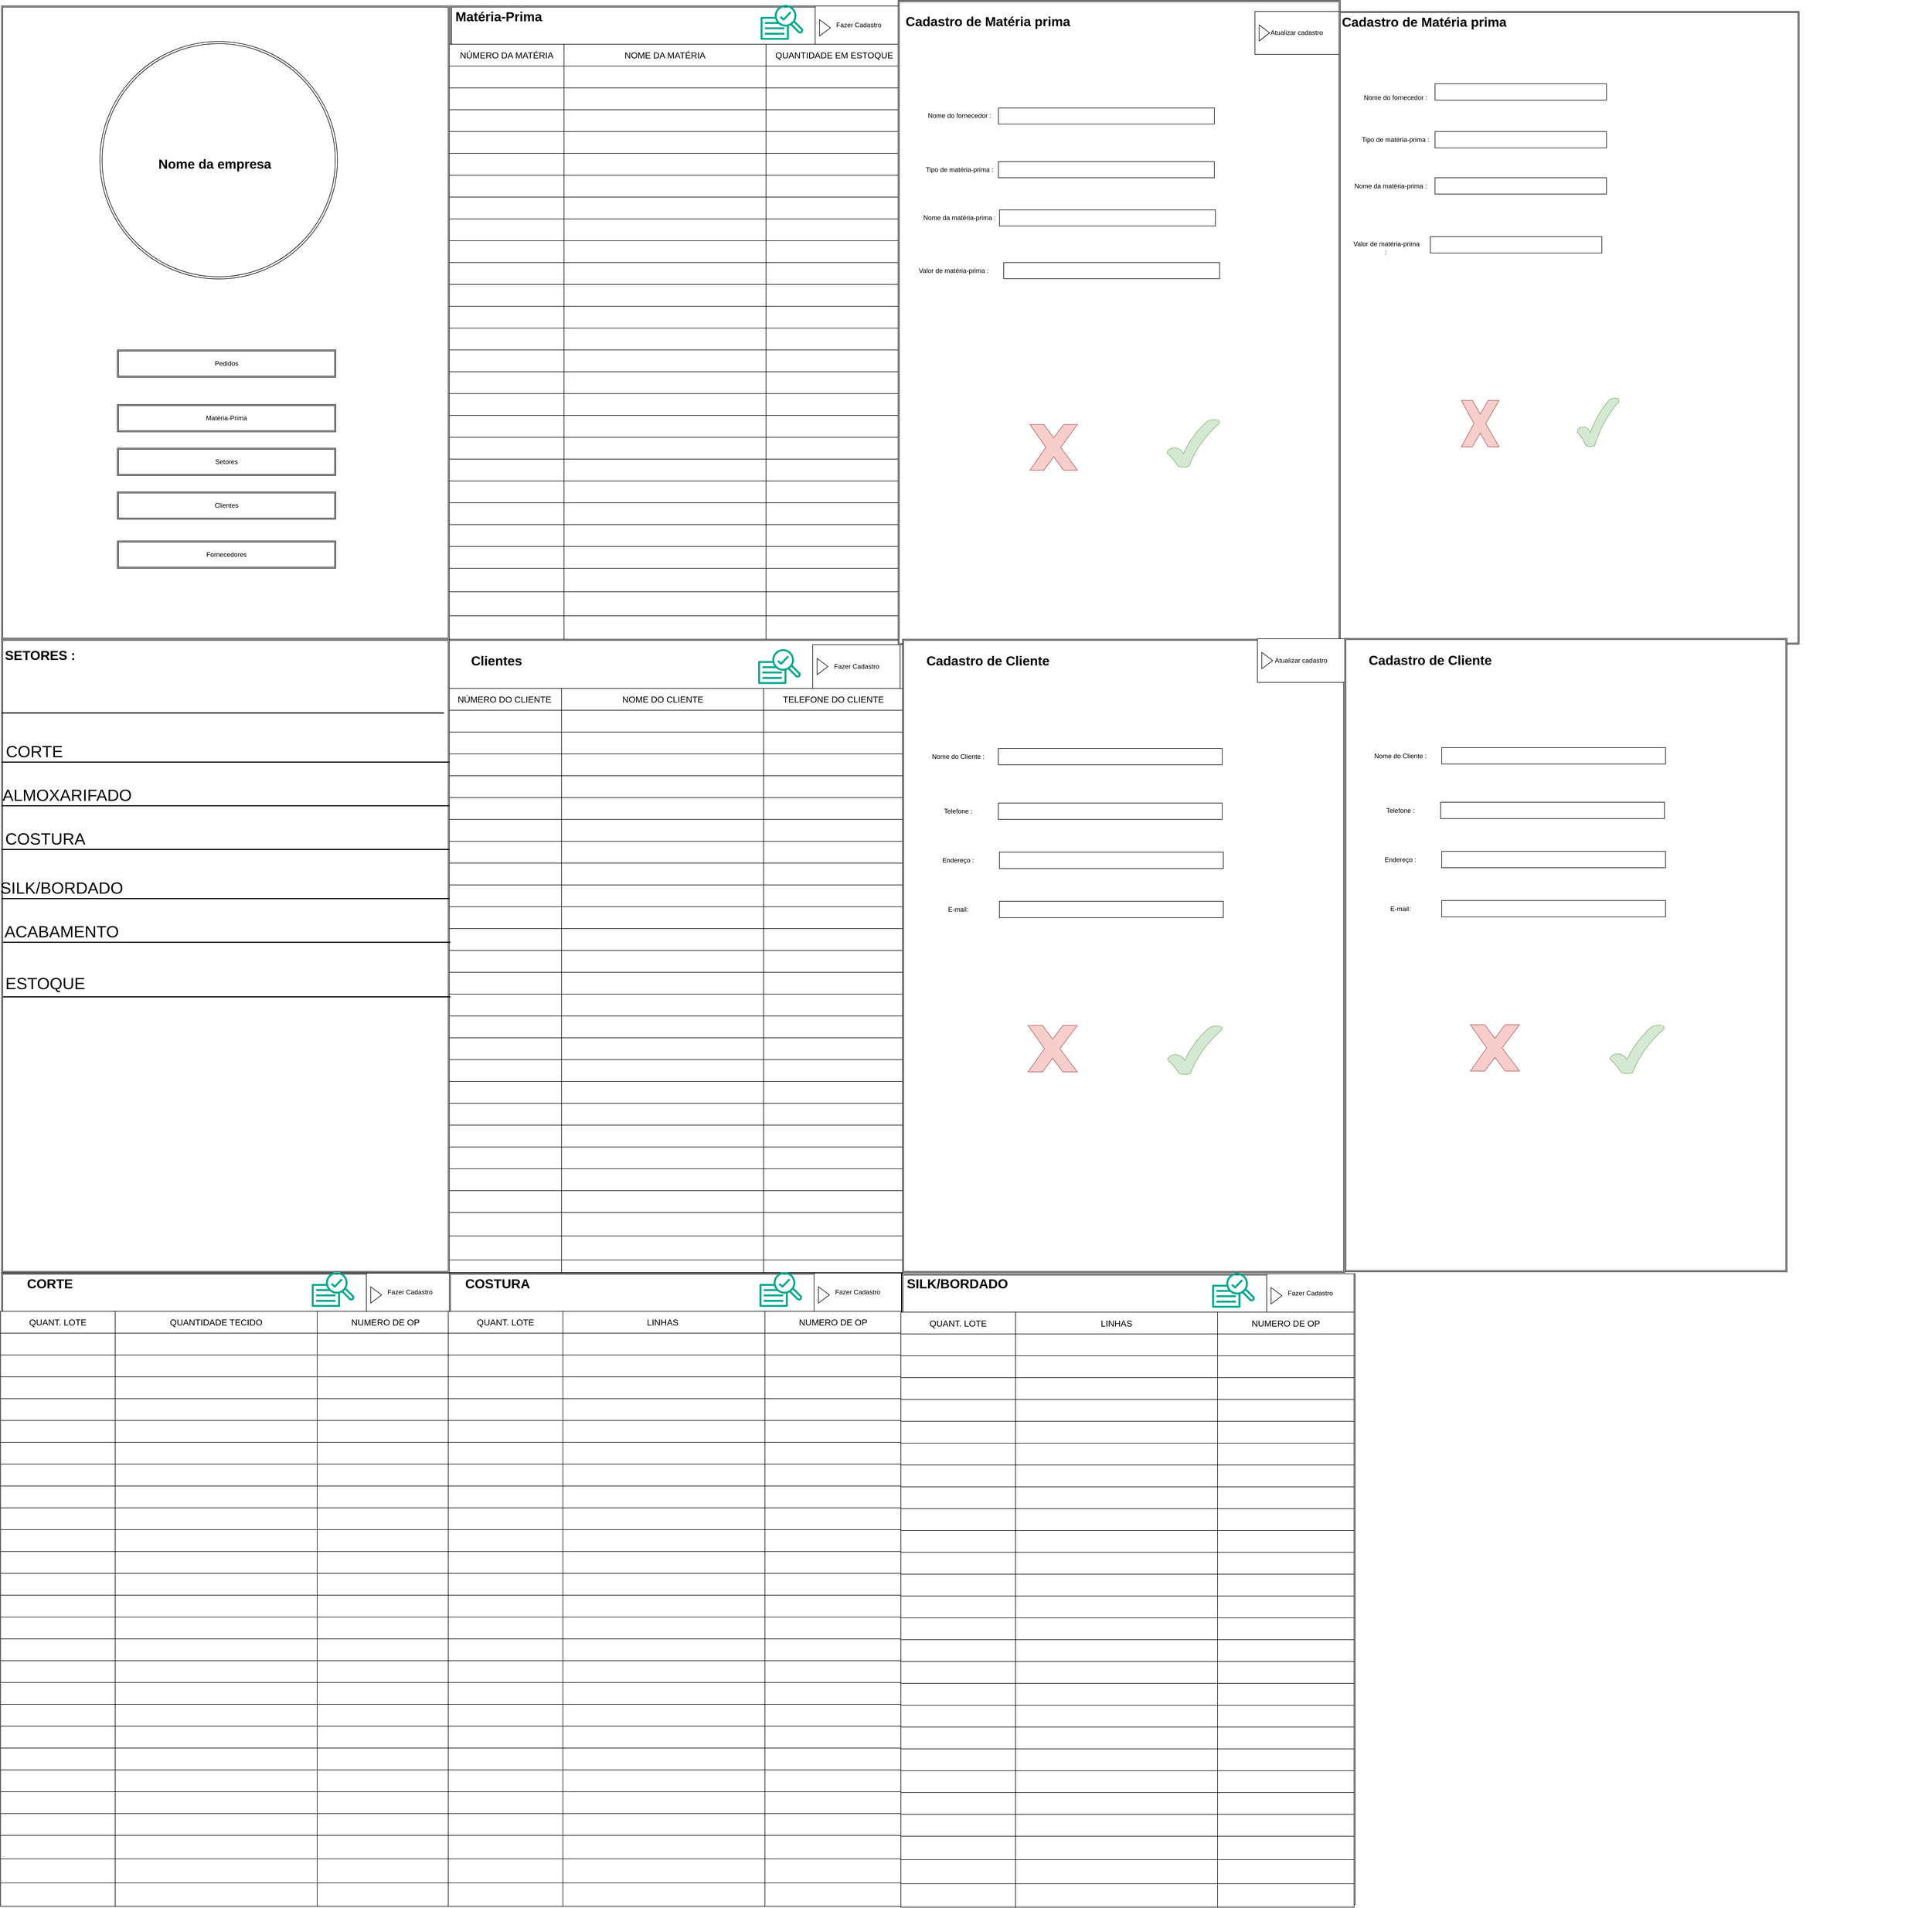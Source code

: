 <mxfile version="24.4.9" type="device" pages="2">
  <diagram name="Página-1" id="bhXczR_S5o1jz8hCAI9M">
    <mxGraphModel dx="-1874" dy="782" grid="1" gridSize="10" guides="1" tooltips="1" connect="1" arrows="1" fold="1" page="1" pageScale="1" pageWidth="827" pageHeight="1169" math="0" shadow="0">
      <root>
        <mxCell id="0" />
        <mxCell id="1" parent="0" />
        <mxCell id="_OtTeNp_AdRQ9EkmlAUw-1" value="" style="shape=ext;double=1;rounded=0;whiteSpace=wrap;html=1;direction=south;" parent="1" vertex="1">
          <mxGeometry x="3310" y="10" width="820" height="1160" as="geometry" />
        </mxCell>
        <mxCell id="_OtTeNp_AdRQ9EkmlAUw-2" value="Setores" style="shape=ext;double=1;rounded=0;whiteSpace=wrap;html=1;" parent="1" vertex="1">
          <mxGeometry x="3522" y="820" width="400" height="50" as="geometry" />
        </mxCell>
        <mxCell id="_OtTeNp_AdRQ9EkmlAUw-3" value="Matéria-Prima" style="shape=ext;double=1;rounded=0;whiteSpace=wrap;html=1;" parent="1" vertex="1">
          <mxGeometry x="3522" y="740" width="400" height="50" as="geometry" />
        </mxCell>
        <mxCell id="_OtTeNp_AdRQ9EkmlAUw-4" value="Clientes" style="shape=ext;double=1;rounded=0;whiteSpace=wrap;html=1;" parent="1" vertex="1">
          <mxGeometry x="3522" y="900" width="400" height="50" as="geometry" />
        </mxCell>
        <mxCell id="_OtTeNp_AdRQ9EkmlAUw-5" value="Fornecedores" style="shape=ext;double=1;rounded=0;whiteSpace=wrap;html=1;" parent="1" vertex="1">
          <mxGeometry x="3522" y="990" width="400" height="50" as="geometry" />
        </mxCell>
        <mxCell id="_OtTeNp_AdRQ9EkmlAUw-6" value="" style="ellipse;shape=doubleEllipse;whiteSpace=wrap;html=1;aspect=fixed;" parent="1" vertex="1">
          <mxGeometry x="3490" y="75" width="435" height="435" as="geometry" />
        </mxCell>
        <mxCell id="_OtTeNp_AdRQ9EkmlAUw-8" value="Nome da empresa" style="text;strokeColor=none;fillColor=none;html=1;fontSize=24;fontStyle=1;verticalAlign=middle;align=center;" parent="1" vertex="1">
          <mxGeometry x="3650" y="280" width="100" height="40" as="geometry" />
        </mxCell>
        <mxCell id="_OtTeNp_AdRQ9EkmlAUw-10" value="" style="shape=ext;double=1;rounded=0;whiteSpace=wrap;html=1;direction=south;" parent="1" vertex="1">
          <mxGeometry x="4132" y="10" width="830" height="1155" as="geometry" />
        </mxCell>
        <mxCell id="_OtTeNp_AdRQ9EkmlAUw-11" value="Matéria-Prima" style="text;strokeColor=none;fillColor=none;html=1;fontSize=24;fontStyle=1;verticalAlign=middle;align=center;" parent="1" vertex="1">
          <mxGeometry x="4180" y="20" width="80" height="20" as="geometry" />
        </mxCell>
        <mxCell id="_OtTeNp_AdRQ9EkmlAUw-27" value="" style="shape=table;startSize=0;container=1;collapsible=0;childLayout=tableLayout;fontSize=16;" parent="1" vertex="1">
          <mxGeometry x="4130" y="200" width="830" height="120" as="geometry" />
        </mxCell>
        <mxCell id="_OtTeNp_AdRQ9EkmlAUw-28" value="" style="shape=tableRow;horizontal=0;startSize=0;swimlaneHead=0;swimlaneBody=0;strokeColor=inherit;top=0;left=0;bottom=0;right=0;collapsible=0;dropTarget=0;fillColor=none;points=[[0,0.5],[1,0.5]];portConstraint=eastwest;fontSize=16;" parent="_OtTeNp_AdRQ9EkmlAUw-27" vertex="1">
          <mxGeometry width="830" height="40" as="geometry" />
        </mxCell>
        <mxCell id="_OtTeNp_AdRQ9EkmlAUw-29" value="" style="shape=partialRectangle;html=1;whiteSpace=wrap;connectable=0;strokeColor=inherit;overflow=hidden;fillColor=none;top=0;left=0;bottom=0;right=0;pointerEvents=1;fontSize=16;" parent="_OtTeNp_AdRQ9EkmlAUw-28" vertex="1">
          <mxGeometry width="210" height="40" as="geometry">
            <mxRectangle width="210" height="40" as="alternateBounds" />
          </mxGeometry>
        </mxCell>
        <mxCell id="_OtTeNp_AdRQ9EkmlAUw-30" value="" style="shape=partialRectangle;html=1;whiteSpace=wrap;connectable=0;strokeColor=inherit;overflow=hidden;fillColor=none;top=0;left=0;bottom=0;right=0;pointerEvents=1;fontSize=16;" parent="_OtTeNp_AdRQ9EkmlAUw-28" vertex="1">
          <mxGeometry x="210" width="370" height="40" as="geometry">
            <mxRectangle width="370" height="40" as="alternateBounds" />
          </mxGeometry>
        </mxCell>
        <mxCell id="_OtTeNp_AdRQ9EkmlAUw-31" value="" style="shape=partialRectangle;html=1;whiteSpace=wrap;connectable=0;strokeColor=inherit;overflow=hidden;fillColor=none;top=0;left=0;bottom=0;right=0;pointerEvents=1;fontSize=16;" parent="_OtTeNp_AdRQ9EkmlAUw-28" vertex="1">
          <mxGeometry x="580" width="250" height="40" as="geometry">
            <mxRectangle width="250" height="40" as="alternateBounds" />
          </mxGeometry>
        </mxCell>
        <mxCell id="_OtTeNp_AdRQ9EkmlAUw-32" value="" style="shape=tableRow;horizontal=0;startSize=0;swimlaneHead=0;swimlaneBody=0;strokeColor=inherit;top=0;left=0;bottom=0;right=0;collapsible=0;dropTarget=0;fillColor=none;points=[[0,0.5],[1,0.5]];portConstraint=eastwest;fontSize=16;" parent="_OtTeNp_AdRQ9EkmlAUw-27" vertex="1">
          <mxGeometry y="40" width="830" height="40" as="geometry" />
        </mxCell>
        <mxCell id="_OtTeNp_AdRQ9EkmlAUw-33" value="" style="shape=partialRectangle;html=1;whiteSpace=wrap;connectable=0;strokeColor=inherit;overflow=hidden;fillColor=none;top=0;left=0;bottom=0;right=0;pointerEvents=1;fontSize=16;" parent="_OtTeNp_AdRQ9EkmlAUw-32" vertex="1">
          <mxGeometry width="210" height="40" as="geometry">
            <mxRectangle width="210" height="40" as="alternateBounds" />
          </mxGeometry>
        </mxCell>
        <mxCell id="_OtTeNp_AdRQ9EkmlAUw-34" value="" style="shape=partialRectangle;html=1;whiteSpace=wrap;connectable=0;strokeColor=inherit;overflow=hidden;fillColor=none;top=0;left=0;bottom=0;right=0;pointerEvents=1;fontSize=16;" parent="_OtTeNp_AdRQ9EkmlAUw-32" vertex="1">
          <mxGeometry x="210" width="370" height="40" as="geometry">
            <mxRectangle width="370" height="40" as="alternateBounds" />
          </mxGeometry>
        </mxCell>
        <mxCell id="_OtTeNp_AdRQ9EkmlAUw-35" value="" style="shape=partialRectangle;html=1;whiteSpace=wrap;connectable=0;strokeColor=inherit;overflow=hidden;fillColor=none;top=0;left=0;bottom=0;right=0;pointerEvents=1;fontSize=16;" parent="_OtTeNp_AdRQ9EkmlAUw-32" vertex="1">
          <mxGeometry x="580" width="250" height="40" as="geometry">
            <mxRectangle width="250" height="40" as="alternateBounds" />
          </mxGeometry>
        </mxCell>
        <mxCell id="_OtTeNp_AdRQ9EkmlAUw-36" value="" style="shape=tableRow;horizontal=0;startSize=0;swimlaneHead=0;swimlaneBody=0;strokeColor=inherit;top=0;left=0;bottom=0;right=0;collapsible=0;dropTarget=0;fillColor=none;points=[[0,0.5],[1,0.5]];portConstraint=eastwest;fontSize=16;" parent="_OtTeNp_AdRQ9EkmlAUw-27" vertex="1">
          <mxGeometry y="80" width="830" height="40" as="geometry" />
        </mxCell>
        <mxCell id="_OtTeNp_AdRQ9EkmlAUw-37" value="" style="shape=partialRectangle;html=1;whiteSpace=wrap;connectable=0;strokeColor=inherit;overflow=hidden;fillColor=none;top=0;left=0;bottom=0;right=0;pointerEvents=1;fontSize=16;" parent="_OtTeNp_AdRQ9EkmlAUw-36" vertex="1">
          <mxGeometry width="210" height="40" as="geometry">
            <mxRectangle width="210" height="40" as="alternateBounds" />
          </mxGeometry>
        </mxCell>
        <mxCell id="_OtTeNp_AdRQ9EkmlAUw-38" value="" style="shape=partialRectangle;html=1;whiteSpace=wrap;connectable=0;strokeColor=inherit;overflow=hidden;fillColor=none;top=0;left=0;bottom=0;right=0;pointerEvents=1;fontSize=16;" parent="_OtTeNp_AdRQ9EkmlAUw-36" vertex="1">
          <mxGeometry x="210" width="370" height="40" as="geometry">
            <mxRectangle width="370" height="40" as="alternateBounds" />
          </mxGeometry>
        </mxCell>
        <mxCell id="_OtTeNp_AdRQ9EkmlAUw-39" value="" style="shape=partialRectangle;html=1;whiteSpace=wrap;connectable=0;strokeColor=inherit;overflow=hidden;fillColor=none;top=0;left=0;bottom=0;right=0;pointerEvents=1;fontSize=16;" parent="_OtTeNp_AdRQ9EkmlAUw-36" vertex="1">
          <mxGeometry x="580" width="250" height="40" as="geometry">
            <mxRectangle width="250" height="40" as="alternateBounds" />
          </mxGeometry>
        </mxCell>
        <mxCell id="_OtTeNp_AdRQ9EkmlAUw-40" value="" style="shape=table;startSize=0;container=1;collapsible=0;childLayout=tableLayout;fontSize=16;" parent="1" vertex="1">
          <mxGeometry x="4130" y="320" width="830" height="120" as="geometry" />
        </mxCell>
        <mxCell id="_OtTeNp_AdRQ9EkmlAUw-41" value="" style="shape=tableRow;horizontal=0;startSize=0;swimlaneHead=0;swimlaneBody=0;strokeColor=inherit;top=0;left=0;bottom=0;right=0;collapsible=0;dropTarget=0;fillColor=none;points=[[0,0.5],[1,0.5]];portConstraint=eastwest;fontSize=16;" parent="_OtTeNp_AdRQ9EkmlAUw-40" vertex="1">
          <mxGeometry width="830" height="40" as="geometry" />
        </mxCell>
        <mxCell id="_OtTeNp_AdRQ9EkmlAUw-42" value="" style="shape=partialRectangle;html=1;whiteSpace=wrap;connectable=0;strokeColor=inherit;overflow=hidden;fillColor=none;top=0;left=0;bottom=0;right=0;pointerEvents=1;fontSize=16;" parent="_OtTeNp_AdRQ9EkmlAUw-41" vertex="1">
          <mxGeometry width="210" height="40" as="geometry">
            <mxRectangle width="210" height="40" as="alternateBounds" />
          </mxGeometry>
        </mxCell>
        <mxCell id="_OtTeNp_AdRQ9EkmlAUw-43" value="" style="shape=partialRectangle;html=1;whiteSpace=wrap;connectable=0;strokeColor=inherit;overflow=hidden;fillColor=none;top=0;left=0;bottom=0;right=0;pointerEvents=1;fontSize=16;" parent="_OtTeNp_AdRQ9EkmlAUw-41" vertex="1">
          <mxGeometry x="210" width="370" height="40" as="geometry">
            <mxRectangle width="370" height="40" as="alternateBounds" />
          </mxGeometry>
        </mxCell>
        <mxCell id="_OtTeNp_AdRQ9EkmlAUw-44" value="" style="shape=partialRectangle;html=1;whiteSpace=wrap;connectable=0;strokeColor=inherit;overflow=hidden;fillColor=none;top=0;left=0;bottom=0;right=0;pointerEvents=1;fontSize=16;" parent="_OtTeNp_AdRQ9EkmlAUw-41" vertex="1">
          <mxGeometry x="580" width="250" height="40" as="geometry">
            <mxRectangle width="250" height="40" as="alternateBounds" />
          </mxGeometry>
        </mxCell>
        <mxCell id="_OtTeNp_AdRQ9EkmlAUw-45" value="" style="shape=tableRow;horizontal=0;startSize=0;swimlaneHead=0;swimlaneBody=0;strokeColor=inherit;top=0;left=0;bottom=0;right=0;collapsible=0;dropTarget=0;fillColor=none;points=[[0,0.5],[1,0.5]];portConstraint=eastwest;fontSize=16;" parent="_OtTeNp_AdRQ9EkmlAUw-40" vertex="1">
          <mxGeometry y="40" width="830" height="40" as="geometry" />
        </mxCell>
        <mxCell id="_OtTeNp_AdRQ9EkmlAUw-46" value="" style="shape=partialRectangle;html=1;whiteSpace=wrap;connectable=0;strokeColor=inherit;overflow=hidden;fillColor=none;top=0;left=0;bottom=0;right=0;pointerEvents=1;fontSize=16;" parent="_OtTeNp_AdRQ9EkmlAUw-45" vertex="1">
          <mxGeometry width="210" height="40" as="geometry">
            <mxRectangle width="210" height="40" as="alternateBounds" />
          </mxGeometry>
        </mxCell>
        <mxCell id="_OtTeNp_AdRQ9EkmlAUw-47" value="" style="shape=partialRectangle;html=1;whiteSpace=wrap;connectable=0;strokeColor=inherit;overflow=hidden;fillColor=none;top=0;left=0;bottom=0;right=0;pointerEvents=1;fontSize=16;" parent="_OtTeNp_AdRQ9EkmlAUw-45" vertex="1">
          <mxGeometry x="210" width="370" height="40" as="geometry">
            <mxRectangle width="370" height="40" as="alternateBounds" />
          </mxGeometry>
        </mxCell>
        <mxCell id="_OtTeNp_AdRQ9EkmlAUw-48" value="" style="shape=partialRectangle;html=1;whiteSpace=wrap;connectable=0;strokeColor=inherit;overflow=hidden;fillColor=none;top=0;left=0;bottom=0;right=0;pointerEvents=1;fontSize=16;" parent="_OtTeNp_AdRQ9EkmlAUw-45" vertex="1">
          <mxGeometry x="580" width="250" height="40" as="geometry">
            <mxRectangle width="250" height="40" as="alternateBounds" />
          </mxGeometry>
        </mxCell>
        <mxCell id="_OtTeNp_AdRQ9EkmlAUw-49" value="" style="shape=tableRow;horizontal=0;startSize=0;swimlaneHead=0;swimlaneBody=0;strokeColor=inherit;top=0;left=0;bottom=0;right=0;collapsible=0;dropTarget=0;fillColor=none;points=[[0,0.5],[1,0.5]];portConstraint=eastwest;fontSize=16;" parent="_OtTeNp_AdRQ9EkmlAUw-40" vertex="1">
          <mxGeometry y="80" width="830" height="40" as="geometry" />
        </mxCell>
        <mxCell id="_OtTeNp_AdRQ9EkmlAUw-50" value="" style="shape=partialRectangle;html=1;whiteSpace=wrap;connectable=0;strokeColor=inherit;overflow=hidden;fillColor=none;top=0;left=0;bottom=0;right=0;pointerEvents=1;fontSize=16;" parent="_OtTeNp_AdRQ9EkmlAUw-49" vertex="1">
          <mxGeometry width="210" height="40" as="geometry">
            <mxRectangle width="210" height="40" as="alternateBounds" />
          </mxGeometry>
        </mxCell>
        <mxCell id="_OtTeNp_AdRQ9EkmlAUw-51" value="" style="shape=partialRectangle;html=1;whiteSpace=wrap;connectable=0;strokeColor=inherit;overflow=hidden;fillColor=none;top=0;left=0;bottom=0;right=0;pointerEvents=1;fontSize=16;" parent="_OtTeNp_AdRQ9EkmlAUw-49" vertex="1">
          <mxGeometry x="210" width="370" height="40" as="geometry">
            <mxRectangle width="370" height="40" as="alternateBounds" />
          </mxGeometry>
        </mxCell>
        <mxCell id="_OtTeNp_AdRQ9EkmlAUw-52" value="" style="shape=partialRectangle;html=1;whiteSpace=wrap;connectable=0;strokeColor=inherit;overflow=hidden;fillColor=none;top=0;left=0;bottom=0;right=0;pointerEvents=1;fontSize=16;" parent="_OtTeNp_AdRQ9EkmlAUw-49" vertex="1">
          <mxGeometry x="580" width="250" height="40" as="geometry">
            <mxRectangle width="250" height="40" as="alternateBounds" />
          </mxGeometry>
        </mxCell>
        <mxCell id="_OtTeNp_AdRQ9EkmlAUw-53" value="" style="shape=table;startSize=0;container=1;collapsible=0;childLayout=tableLayout;fontSize=16;" parent="1" vertex="1">
          <mxGeometry x="4130" y="440" width="830" height="120" as="geometry" />
        </mxCell>
        <mxCell id="_OtTeNp_AdRQ9EkmlAUw-54" value="" style="shape=tableRow;horizontal=0;startSize=0;swimlaneHead=0;swimlaneBody=0;strokeColor=inherit;top=0;left=0;bottom=0;right=0;collapsible=0;dropTarget=0;fillColor=none;points=[[0,0.5],[1,0.5]];portConstraint=eastwest;fontSize=16;" parent="_OtTeNp_AdRQ9EkmlAUw-53" vertex="1">
          <mxGeometry width="830" height="40" as="geometry" />
        </mxCell>
        <mxCell id="_OtTeNp_AdRQ9EkmlAUw-55" value="" style="shape=partialRectangle;html=1;whiteSpace=wrap;connectable=0;strokeColor=inherit;overflow=hidden;fillColor=none;top=0;left=0;bottom=0;right=0;pointerEvents=1;fontSize=16;" parent="_OtTeNp_AdRQ9EkmlAUw-54" vertex="1">
          <mxGeometry width="210" height="40" as="geometry">
            <mxRectangle width="210" height="40" as="alternateBounds" />
          </mxGeometry>
        </mxCell>
        <mxCell id="_OtTeNp_AdRQ9EkmlAUw-56" value="" style="shape=partialRectangle;html=1;whiteSpace=wrap;connectable=0;strokeColor=inherit;overflow=hidden;fillColor=none;top=0;left=0;bottom=0;right=0;pointerEvents=1;fontSize=16;" parent="_OtTeNp_AdRQ9EkmlAUw-54" vertex="1">
          <mxGeometry x="210" width="370" height="40" as="geometry">
            <mxRectangle width="370" height="40" as="alternateBounds" />
          </mxGeometry>
        </mxCell>
        <mxCell id="_OtTeNp_AdRQ9EkmlAUw-57" value="" style="shape=partialRectangle;html=1;whiteSpace=wrap;connectable=0;strokeColor=inherit;overflow=hidden;fillColor=none;top=0;left=0;bottom=0;right=0;pointerEvents=1;fontSize=16;" parent="_OtTeNp_AdRQ9EkmlAUw-54" vertex="1">
          <mxGeometry x="580" width="250" height="40" as="geometry">
            <mxRectangle width="250" height="40" as="alternateBounds" />
          </mxGeometry>
        </mxCell>
        <mxCell id="_OtTeNp_AdRQ9EkmlAUw-58" value="" style="shape=tableRow;horizontal=0;startSize=0;swimlaneHead=0;swimlaneBody=0;strokeColor=inherit;top=0;left=0;bottom=0;right=0;collapsible=0;dropTarget=0;fillColor=none;points=[[0,0.5],[1,0.5]];portConstraint=eastwest;fontSize=16;" parent="_OtTeNp_AdRQ9EkmlAUw-53" vertex="1">
          <mxGeometry y="40" width="830" height="40" as="geometry" />
        </mxCell>
        <mxCell id="_OtTeNp_AdRQ9EkmlAUw-59" value="" style="shape=partialRectangle;html=1;whiteSpace=wrap;connectable=0;strokeColor=inherit;overflow=hidden;fillColor=none;top=0;left=0;bottom=0;right=0;pointerEvents=1;fontSize=16;" parent="_OtTeNp_AdRQ9EkmlAUw-58" vertex="1">
          <mxGeometry width="210" height="40" as="geometry">
            <mxRectangle width="210" height="40" as="alternateBounds" />
          </mxGeometry>
        </mxCell>
        <mxCell id="_OtTeNp_AdRQ9EkmlAUw-60" value="" style="shape=partialRectangle;html=1;whiteSpace=wrap;connectable=0;strokeColor=inherit;overflow=hidden;fillColor=none;top=0;left=0;bottom=0;right=0;pointerEvents=1;fontSize=16;" parent="_OtTeNp_AdRQ9EkmlAUw-58" vertex="1">
          <mxGeometry x="210" width="370" height="40" as="geometry">
            <mxRectangle width="370" height="40" as="alternateBounds" />
          </mxGeometry>
        </mxCell>
        <mxCell id="_OtTeNp_AdRQ9EkmlAUw-61" value="" style="shape=partialRectangle;html=1;whiteSpace=wrap;connectable=0;strokeColor=inherit;overflow=hidden;fillColor=none;top=0;left=0;bottom=0;right=0;pointerEvents=1;fontSize=16;" parent="_OtTeNp_AdRQ9EkmlAUw-58" vertex="1">
          <mxGeometry x="580" width="250" height="40" as="geometry">
            <mxRectangle width="250" height="40" as="alternateBounds" />
          </mxGeometry>
        </mxCell>
        <mxCell id="_OtTeNp_AdRQ9EkmlAUw-62" value="" style="shape=tableRow;horizontal=0;startSize=0;swimlaneHead=0;swimlaneBody=0;strokeColor=inherit;top=0;left=0;bottom=0;right=0;collapsible=0;dropTarget=0;fillColor=none;points=[[0,0.5],[1,0.5]];portConstraint=eastwest;fontSize=16;" parent="_OtTeNp_AdRQ9EkmlAUw-53" vertex="1">
          <mxGeometry y="80" width="830" height="40" as="geometry" />
        </mxCell>
        <mxCell id="_OtTeNp_AdRQ9EkmlAUw-63" value="" style="shape=partialRectangle;html=1;whiteSpace=wrap;connectable=0;strokeColor=inherit;overflow=hidden;fillColor=none;top=0;left=0;bottom=0;right=0;pointerEvents=1;fontSize=16;" parent="_OtTeNp_AdRQ9EkmlAUw-62" vertex="1">
          <mxGeometry width="210" height="40" as="geometry">
            <mxRectangle width="210" height="40" as="alternateBounds" />
          </mxGeometry>
        </mxCell>
        <mxCell id="_OtTeNp_AdRQ9EkmlAUw-64" value="" style="shape=partialRectangle;html=1;whiteSpace=wrap;connectable=0;strokeColor=inherit;overflow=hidden;fillColor=none;top=0;left=0;bottom=0;right=0;pointerEvents=1;fontSize=16;" parent="_OtTeNp_AdRQ9EkmlAUw-62" vertex="1">
          <mxGeometry x="210" width="370" height="40" as="geometry">
            <mxRectangle width="370" height="40" as="alternateBounds" />
          </mxGeometry>
        </mxCell>
        <mxCell id="_OtTeNp_AdRQ9EkmlAUw-65" value="" style="shape=partialRectangle;html=1;whiteSpace=wrap;connectable=0;strokeColor=inherit;overflow=hidden;fillColor=none;top=0;left=0;bottom=0;right=0;pointerEvents=1;fontSize=16;" parent="_OtTeNp_AdRQ9EkmlAUw-62" vertex="1">
          <mxGeometry x="580" width="250" height="40" as="geometry">
            <mxRectangle width="250" height="40" as="alternateBounds" />
          </mxGeometry>
        </mxCell>
        <mxCell id="_OtTeNp_AdRQ9EkmlAUw-66" value="" style="shape=table;startSize=0;container=1;collapsible=0;childLayout=tableLayout;fontSize=16;" parent="1" vertex="1">
          <mxGeometry x="4130" y="560" width="830" height="120" as="geometry" />
        </mxCell>
        <mxCell id="_OtTeNp_AdRQ9EkmlAUw-67" value="" style="shape=tableRow;horizontal=0;startSize=0;swimlaneHead=0;swimlaneBody=0;strokeColor=inherit;top=0;left=0;bottom=0;right=0;collapsible=0;dropTarget=0;fillColor=none;points=[[0,0.5],[1,0.5]];portConstraint=eastwest;fontSize=16;" parent="_OtTeNp_AdRQ9EkmlAUw-66" vertex="1">
          <mxGeometry width="830" height="40" as="geometry" />
        </mxCell>
        <mxCell id="_OtTeNp_AdRQ9EkmlAUw-68" value="" style="shape=partialRectangle;html=1;whiteSpace=wrap;connectable=0;strokeColor=inherit;overflow=hidden;fillColor=none;top=0;left=0;bottom=0;right=0;pointerEvents=1;fontSize=16;" parent="_OtTeNp_AdRQ9EkmlAUw-67" vertex="1">
          <mxGeometry width="210" height="40" as="geometry">
            <mxRectangle width="210" height="40" as="alternateBounds" />
          </mxGeometry>
        </mxCell>
        <mxCell id="_OtTeNp_AdRQ9EkmlAUw-69" value="" style="shape=partialRectangle;html=1;whiteSpace=wrap;connectable=0;strokeColor=inherit;overflow=hidden;fillColor=none;top=0;left=0;bottom=0;right=0;pointerEvents=1;fontSize=16;" parent="_OtTeNp_AdRQ9EkmlAUw-67" vertex="1">
          <mxGeometry x="210" width="370" height="40" as="geometry">
            <mxRectangle width="370" height="40" as="alternateBounds" />
          </mxGeometry>
        </mxCell>
        <mxCell id="_OtTeNp_AdRQ9EkmlAUw-70" value="" style="shape=partialRectangle;html=1;whiteSpace=wrap;connectable=0;strokeColor=inherit;overflow=hidden;fillColor=none;top=0;left=0;bottom=0;right=0;pointerEvents=1;fontSize=16;" parent="_OtTeNp_AdRQ9EkmlAUw-67" vertex="1">
          <mxGeometry x="580" width="250" height="40" as="geometry">
            <mxRectangle width="250" height="40" as="alternateBounds" />
          </mxGeometry>
        </mxCell>
        <mxCell id="_OtTeNp_AdRQ9EkmlAUw-71" value="" style="shape=tableRow;horizontal=0;startSize=0;swimlaneHead=0;swimlaneBody=0;strokeColor=inherit;top=0;left=0;bottom=0;right=0;collapsible=0;dropTarget=0;fillColor=none;points=[[0,0.5],[1,0.5]];portConstraint=eastwest;fontSize=16;" parent="_OtTeNp_AdRQ9EkmlAUw-66" vertex="1">
          <mxGeometry y="40" width="830" height="40" as="geometry" />
        </mxCell>
        <mxCell id="_OtTeNp_AdRQ9EkmlAUw-72" value="" style="shape=partialRectangle;html=1;whiteSpace=wrap;connectable=0;strokeColor=inherit;overflow=hidden;fillColor=none;top=0;left=0;bottom=0;right=0;pointerEvents=1;fontSize=16;" parent="_OtTeNp_AdRQ9EkmlAUw-71" vertex="1">
          <mxGeometry width="210" height="40" as="geometry">
            <mxRectangle width="210" height="40" as="alternateBounds" />
          </mxGeometry>
        </mxCell>
        <mxCell id="_OtTeNp_AdRQ9EkmlAUw-73" value="" style="shape=partialRectangle;html=1;whiteSpace=wrap;connectable=0;strokeColor=inherit;overflow=hidden;fillColor=none;top=0;left=0;bottom=0;right=0;pointerEvents=1;fontSize=16;" parent="_OtTeNp_AdRQ9EkmlAUw-71" vertex="1">
          <mxGeometry x="210" width="370" height="40" as="geometry">
            <mxRectangle width="370" height="40" as="alternateBounds" />
          </mxGeometry>
        </mxCell>
        <mxCell id="_OtTeNp_AdRQ9EkmlAUw-74" value="" style="shape=partialRectangle;html=1;whiteSpace=wrap;connectable=0;strokeColor=inherit;overflow=hidden;fillColor=none;top=0;left=0;bottom=0;right=0;pointerEvents=1;fontSize=16;" parent="_OtTeNp_AdRQ9EkmlAUw-71" vertex="1">
          <mxGeometry x="580" width="250" height="40" as="geometry">
            <mxRectangle width="250" height="40" as="alternateBounds" />
          </mxGeometry>
        </mxCell>
        <mxCell id="_OtTeNp_AdRQ9EkmlAUw-75" value="" style="shape=tableRow;horizontal=0;startSize=0;swimlaneHead=0;swimlaneBody=0;strokeColor=inherit;top=0;left=0;bottom=0;right=0;collapsible=0;dropTarget=0;fillColor=none;points=[[0,0.5],[1,0.5]];portConstraint=eastwest;fontSize=16;" parent="_OtTeNp_AdRQ9EkmlAUw-66" vertex="1">
          <mxGeometry y="80" width="830" height="40" as="geometry" />
        </mxCell>
        <mxCell id="_OtTeNp_AdRQ9EkmlAUw-76" value="" style="shape=partialRectangle;html=1;whiteSpace=wrap;connectable=0;strokeColor=inherit;overflow=hidden;fillColor=none;top=0;left=0;bottom=0;right=0;pointerEvents=1;fontSize=16;" parent="_OtTeNp_AdRQ9EkmlAUw-75" vertex="1">
          <mxGeometry width="210" height="40" as="geometry">
            <mxRectangle width="210" height="40" as="alternateBounds" />
          </mxGeometry>
        </mxCell>
        <mxCell id="_OtTeNp_AdRQ9EkmlAUw-77" value="" style="shape=partialRectangle;html=1;whiteSpace=wrap;connectable=0;strokeColor=inherit;overflow=hidden;fillColor=none;top=0;left=0;bottom=0;right=0;pointerEvents=1;fontSize=16;" parent="_OtTeNp_AdRQ9EkmlAUw-75" vertex="1">
          <mxGeometry x="210" width="370" height="40" as="geometry">
            <mxRectangle width="370" height="40" as="alternateBounds" />
          </mxGeometry>
        </mxCell>
        <mxCell id="_OtTeNp_AdRQ9EkmlAUw-78" value="" style="shape=partialRectangle;html=1;whiteSpace=wrap;connectable=0;strokeColor=inherit;overflow=hidden;fillColor=none;top=0;left=0;bottom=0;right=0;pointerEvents=1;fontSize=16;" parent="_OtTeNp_AdRQ9EkmlAUw-75" vertex="1">
          <mxGeometry x="580" width="250" height="40" as="geometry">
            <mxRectangle width="250" height="40" as="alternateBounds" />
          </mxGeometry>
        </mxCell>
        <mxCell id="_OtTeNp_AdRQ9EkmlAUw-79" value="" style="shape=table;startSize=0;container=1;collapsible=0;childLayout=tableLayout;fontSize=16;" parent="1" vertex="1">
          <mxGeometry x="4130" y="680" width="830" height="120" as="geometry" />
        </mxCell>
        <mxCell id="_OtTeNp_AdRQ9EkmlAUw-80" value="" style="shape=tableRow;horizontal=0;startSize=0;swimlaneHead=0;swimlaneBody=0;strokeColor=inherit;top=0;left=0;bottom=0;right=0;collapsible=0;dropTarget=0;fillColor=none;points=[[0,0.5],[1,0.5]];portConstraint=eastwest;fontSize=16;" parent="_OtTeNp_AdRQ9EkmlAUw-79" vertex="1">
          <mxGeometry width="830" height="40" as="geometry" />
        </mxCell>
        <mxCell id="_OtTeNp_AdRQ9EkmlAUw-81" value="" style="shape=partialRectangle;html=1;whiteSpace=wrap;connectable=0;strokeColor=inherit;overflow=hidden;fillColor=none;top=0;left=0;bottom=0;right=0;pointerEvents=1;fontSize=16;" parent="_OtTeNp_AdRQ9EkmlAUw-80" vertex="1">
          <mxGeometry width="210" height="40" as="geometry">
            <mxRectangle width="210" height="40" as="alternateBounds" />
          </mxGeometry>
        </mxCell>
        <mxCell id="_OtTeNp_AdRQ9EkmlAUw-82" value="" style="shape=partialRectangle;html=1;whiteSpace=wrap;connectable=0;strokeColor=inherit;overflow=hidden;fillColor=none;top=0;left=0;bottom=0;right=0;pointerEvents=1;fontSize=16;" parent="_OtTeNp_AdRQ9EkmlAUw-80" vertex="1">
          <mxGeometry x="210" width="370" height="40" as="geometry">
            <mxRectangle width="370" height="40" as="alternateBounds" />
          </mxGeometry>
        </mxCell>
        <mxCell id="_OtTeNp_AdRQ9EkmlAUw-83" value="" style="shape=partialRectangle;html=1;whiteSpace=wrap;connectable=0;strokeColor=inherit;overflow=hidden;fillColor=none;top=0;left=0;bottom=0;right=0;pointerEvents=1;fontSize=16;" parent="_OtTeNp_AdRQ9EkmlAUw-80" vertex="1">
          <mxGeometry x="580" width="250" height="40" as="geometry">
            <mxRectangle width="250" height="40" as="alternateBounds" />
          </mxGeometry>
        </mxCell>
        <mxCell id="_OtTeNp_AdRQ9EkmlAUw-84" value="" style="shape=tableRow;horizontal=0;startSize=0;swimlaneHead=0;swimlaneBody=0;strokeColor=inherit;top=0;left=0;bottom=0;right=0;collapsible=0;dropTarget=0;fillColor=none;points=[[0,0.5],[1,0.5]];portConstraint=eastwest;fontSize=16;" parent="_OtTeNp_AdRQ9EkmlAUw-79" vertex="1">
          <mxGeometry y="40" width="830" height="40" as="geometry" />
        </mxCell>
        <mxCell id="_OtTeNp_AdRQ9EkmlAUw-85" value="" style="shape=partialRectangle;html=1;whiteSpace=wrap;connectable=0;strokeColor=inherit;overflow=hidden;fillColor=none;top=0;left=0;bottom=0;right=0;pointerEvents=1;fontSize=16;" parent="_OtTeNp_AdRQ9EkmlAUw-84" vertex="1">
          <mxGeometry width="210" height="40" as="geometry">
            <mxRectangle width="210" height="40" as="alternateBounds" />
          </mxGeometry>
        </mxCell>
        <mxCell id="_OtTeNp_AdRQ9EkmlAUw-86" value="" style="shape=partialRectangle;html=1;whiteSpace=wrap;connectable=0;strokeColor=inherit;overflow=hidden;fillColor=none;top=0;left=0;bottom=0;right=0;pointerEvents=1;fontSize=16;" parent="_OtTeNp_AdRQ9EkmlAUw-84" vertex="1">
          <mxGeometry x="210" width="370" height="40" as="geometry">
            <mxRectangle width="370" height="40" as="alternateBounds" />
          </mxGeometry>
        </mxCell>
        <mxCell id="_OtTeNp_AdRQ9EkmlAUw-87" value="" style="shape=partialRectangle;html=1;whiteSpace=wrap;connectable=0;strokeColor=inherit;overflow=hidden;fillColor=none;top=0;left=0;bottom=0;right=0;pointerEvents=1;fontSize=16;" parent="_OtTeNp_AdRQ9EkmlAUw-84" vertex="1">
          <mxGeometry x="580" width="250" height="40" as="geometry">
            <mxRectangle width="250" height="40" as="alternateBounds" />
          </mxGeometry>
        </mxCell>
        <mxCell id="_OtTeNp_AdRQ9EkmlAUw-88" value="" style="shape=tableRow;horizontal=0;startSize=0;swimlaneHead=0;swimlaneBody=0;strokeColor=inherit;top=0;left=0;bottom=0;right=0;collapsible=0;dropTarget=0;fillColor=none;points=[[0,0.5],[1,0.5]];portConstraint=eastwest;fontSize=16;" parent="_OtTeNp_AdRQ9EkmlAUw-79" vertex="1">
          <mxGeometry y="80" width="830" height="40" as="geometry" />
        </mxCell>
        <mxCell id="_OtTeNp_AdRQ9EkmlAUw-89" value="" style="shape=partialRectangle;html=1;whiteSpace=wrap;connectable=0;strokeColor=inherit;overflow=hidden;fillColor=none;top=0;left=0;bottom=0;right=0;pointerEvents=1;fontSize=16;" parent="_OtTeNp_AdRQ9EkmlAUw-88" vertex="1">
          <mxGeometry width="210" height="40" as="geometry">
            <mxRectangle width="210" height="40" as="alternateBounds" />
          </mxGeometry>
        </mxCell>
        <mxCell id="_OtTeNp_AdRQ9EkmlAUw-90" value="" style="shape=partialRectangle;html=1;whiteSpace=wrap;connectable=0;strokeColor=inherit;overflow=hidden;fillColor=none;top=0;left=0;bottom=0;right=0;pointerEvents=1;fontSize=16;" parent="_OtTeNp_AdRQ9EkmlAUw-88" vertex="1">
          <mxGeometry x="210" width="370" height="40" as="geometry">
            <mxRectangle width="370" height="40" as="alternateBounds" />
          </mxGeometry>
        </mxCell>
        <mxCell id="_OtTeNp_AdRQ9EkmlAUw-91" value="" style="shape=partialRectangle;html=1;whiteSpace=wrap;connectable=0;strokeColor=inherit;overflow=hidden;fillColor=none;top=0;left=0;bottom=0;right=0;pointerEvents=1;fontSize=16;" parent="_OtTeNp_AdRQ9EkmlAUw-88" vertex="1">
          <mxGeometry x="580" width="250" height="40" as="geometry">
            <mxRectangle width="250" height="40" as="alternateBounds" />
          </mxGeometry>
        </mxCell>
        <mxCell id="_OtTeNp_AdRQ9EkmlAUw-92" value="" style="shape=table;startSize=0;container=1;collapsible=0;childLayout=tableLayout;fontSize=16;" parent="1" vertex="1">
          <mxGeometry x="4130" y="800" width="830" height="120" as="geometry" />
        </mxCell>
        <mxCell id="_OtTeNp_AdRQ9EkmlAUw-93" value="" style="shape=tableRow;horizontal=0;startSize=0;swimlaneHead=0;swimlaneBody=0;strokeColor=inherit;top=0;left=0;bottom=0;right=0;collapsible=0;dropTarget=0;fillColor=none;points=[[0,0.5],[1,0.5]];portConstraint=eastwest;fontSize=16;" parent="_OtTeNp_AdRQ9EkmlAUw-92" vertex="1">
          <mxGeometry width="830" height="40" as="geometry" />
        </mxCell>
        <mxCell id="_OtTeNp_AdRQ9EkmlAUw-94" value="" style="shape=partialRectangle;html=1;whiteSpace=wrap;connectable=0;strokeColor=inherit;overflow=hidden;fillColor=none;top=0;left=0;bottom=0;right=0;pointerEvents=1;fontSize=16;" parent="_OtTeNp_AdRQ9EkmlAUw-93" vertex="1">
          <mxGeometry width="210" height="40" as="geometry">
            <mxRectangle width="210" height="40" as="alternateBounds" />
          </mxGeometry>
        </mxCell>
        <mxCell id="_OtTeNp_AdRQ9EkmlAUw-95" value="" style="shape=partialRectangle;html=1;whiteSpace=wrap;connectable=0;strokeColor=inherit;overflow=hidden;fillColor=none;top=0;left=0;bottom=0;right=0;pointerEvents=1;fontSize=16;" parent="_OtTeNp_AdRQ9EkmlAUw-93" vertex="1">
          <mxGeometry x="210" width="370" height="40" as="geometry">
            <mxRectangle width="370" height="40" as="alternateBounds" />
          </mxGeometry>
        </mxCell>
        <mxCell id="_OtTeNp_AdRQ9EkmlAUw-96" value="" style="shape=partialRectangle;html=1;whiteSpace=wrap;connectable=0;strokeColor=inherit;overflow=hidden;fillColor=none;top=0;left=0;bottom=0;right=0;pointerEvents=1;fontSize=16;" parent="_OtTeNp_AdRQ9EkmlAUw-93" vertex="1">
          <mxGeometry x="580" width="250" height="40" as="geometry">
            <mxRectangle width="250" height="40" as="alternateBounds" />
          </mxGeometry>
        </mxCell>
        <mxCell id="_OtTeNp_AdRQ9EkmlAUw-97" value="" style="shape=tableRow;horizontal=0;startSize=0;swimlaneHead=0;swimlaneBody=0;strokeColor=inherit;top=0;left=0;bottom=0;right=0;collapsible=0;dropTarget=0;fillColor=none;points=[[0,0.5],[1,0.5]];portConstraint=eastwest;fontSize=16;" parent="_OtTeNp_AdRQ9EkmlAUw-92" vertex="1">
          <mxGeometry y="40" width="830" height="40" as="geometry" />
        </mxCell>
        <mxCell id="_OtTeNp_AdRQ9EkmlAUw-98" value="" style="shape=partialRectangle;html=1;whiteSpace=wrap;connectable=0;strokeColor=inherit;overflow=hidden;fillColor=none;top=0;left=0;bottom=0;right=0;pointerEvents=1;fontSize=16;" parent="_OtTeNp_AdRQ9EkmlAUw-97" vertex="1">
          <mxGeometry width="210" height="40" as="geometry">
            <mxRectangle width="210" height="40" as="alternateBounds" />
          </mxGeometry>
        </mxCell>
        <mxCell id="_OtTeNp_AdRQ9EkmlAUw-99" value="" style="shape=partialRectangle;html=1;whiteSpace=wrap;connectable=0;strokeColor=inherit;overflow=hidden;fillColor=none;top=0;left=0;bottom=0;right=0;pointerEvents=1;fontSize=16;" parent="_OtTeNp_AdRQ9EkmlAUw-97" vertex="1">
          <mxGeometry x="210" width="370" height="40" as="geometry">
            <mxRectangle width="370" height="40" as="alternateBounds" />
          </mxGeometry>
        </mxCell>
        <mxCell id="_OtTeNp_AdRQ9EkmlAUw-100" value="" style="shape=partialRectangle;html=1;whiteSpace=wrap;connectable=0;strokeColor=inherit;overflow=hidden;fillColor=none;top=0;left=0;bottom=0;right=0;pointerEvents=1;fontSize=16;" parent="_OtTeNp_AdRQ9EkmlAUw-97" vertex="1">
          <mxGeometry x="580" width="250" height="40" as="geometry">
            <mxRectangle width="250" height="40" as="alternateBounds" />
          </mxGeometry>
        </mxCell>
        <mxCell id="_OtTeNp_AdRQ9EkmlAUw-101" value="" style="shape=tableRow;horizontal=0;startSize=0;swimlaneHead=0;swimlaneBody=0;strokeColor=inherit;top=0;left=0;bottom=0;right=0;collapsible=0;dropTarget=0;fillColor=none;points=[[0,0.5],[1,0.5]];portConstraint=eastwest;fontSize=16;" parent="_OtTeNp_AdRQ9EkmlAUw-92" vertex="1">
          <mxGeometry y="80" width="830" height="40" as="geometry" />
        </mxCell>
        <mxCell id="_OtTeNp_AdRQ9EkmlAUw-102" value="" style="shape=partialRectangle;html=1;whiteSpace=wrap;connectable=0;strokeColor=inherit;overflow=hidden;fillColor=none;top=0;left=0;bottom=0;right=0;pointerEvents=1;fontSize=16;" parent="_OtTeNp_AdRQ9EkmlAUw-101" vertex="1">
          <mxGeometry width="210" height="40" as="geometry">
            <mxRectangle width="210" height="40" as="alternateBounds" />
          </mxGeometry>
        </mxCell>
        <mxCell id="_OtTeNp_AdRQ9EkmlAUw-103" value="" style="shape=partialRectangle;html=1;whiteSpace=wrap;connectable=0;strokeColor=inherit;overflow=hidden;fillColor=none;top=0;left=0;bottom=0;right=0;pointerEvents=1;fontSize=16;" parent="_OtTeNp_AdRQ9EkmlAUw-101" vertex="1">
          <mxGeometry x="210" width="370" height="40" as="geometry">
            <mxRectangle width="370" height="40" as="alternateBounds" />
          </mxGeometry>
        </mxCell>
        <mxCell id="_OtTeNp_AdRQ9EkmlAUw-104" value="" style="shape=partialRectangle;html=1;whiteSpace=wrap;connectable=0;strokeColor=inherit;overflow=hidden;fillColor=none;top=0;left=0;bottom=0;right=0;pointerEvents=1;fontSize=16;" parent="_OtTeNp_AdRQ9EkmlAUw-101" vertex="1">
          <mxGeometry x="580" width="250" height="40" as="geometry">
            <mxRectangle width="250" height="40" as="alternateBounds" />
          </mxGeometry>
        </mxCell>
        <mxCell id="_OtTeNp_AdRQ9EkmlAUw-105" value="" style="shape=table;startSize=0;container=1;collapsible=0;childLayout=tableLayout;fontSize=16;" parent="1" vertex="1">
          <mxGeometry x="4130" y="920" width="830" height="120" as="geometry" />
        </mxCell>
        <mxCell id="_OtTeNp_AdRQ9EkmlAUw-106" value="" style="shape=tableRow;horizontal=0;startSize=0;swimlaneHead=0;swimlaneBody=0;strokeColor=inherit;top=0;left=0;bottom=0;right=0;collapsible=0;dropTarget=0;fillColor=none;points=[[0,0.5],[1,0.5]];portConstraint=eastwest;fontSize=16;" parent="_OtTeNp_AdRQ9EkmlAUw-105" vertex="1">
          <mxGeometry width="830" height="40" as="geometry" />
        </mxCell>
        <mxCell id="_OtTeNp_AdRQ9EkmlAUw-107" value="" style="shape=partialRectangle;html=1;whiteSpace=wrap;connectable=0;strokeColor=inherit;overflow=hidden;fillColor=none;top=0;left=0;bottom=0;right=0;pointerEvents=1;fontSize=16;" parent="_OtTeNp_AdRQ9EkmlAUw-106" vertex="1">
          <mxGeometry width="210" height="40" as="geometry">
            <mxRectangle width="210" height="40" as="alternateBounds" />
          </mxGeometry>
        </mxCell>
        <mxCell id="_OtTeNp_AdRQ9EkmlAUw-108" value="" style="shape=partialRectangle;html=1;whiteSpace=wrap;connectable=0;strokeColor=inherit;overflow=hidden;fillColor=none;top=0;left=0;bottom=0;right=0;pointerEvents=1;fontSize=16;" parent="_OtTeNp_AdRQ9EkmlAUw-106" vertex="1">
          <mxGeometry x="210" width="370" height="40" as="geometry">
            <mxRectangle width="370" height="40" as="alternateBounds" />
          </mxGeometry>
        </mxCell>
        <mxCell id="_OtTeNp_AdRQ9EkmlAUw-109" value="" style="shape=partialRectangle;html=1;whiteSpace=wrap;connectable=0;strokeColor=inherit;overflow=hidden;fillColor=none;top=0;left=0;bottom=0;right=0;pointerEvents=1;fontSize=16;" parent="_OtTeNp_AdRQ9EkmlAUw-106" vertex="1">
          <mxGeometry x="580" width="250" height="40" as="geometry">
            <mxRectangle width="250" height="40" as="alternateBounds" />
          </mxGeometry>
        </mxCell>
        <mxCell id="_OtTeNp_AdRQ9EkmlAUw-110" value="" style="shape=tableRow;horizontal=0;startSize=0;swimlaneHead=0;swimlaneBody=0;strokeColor=inherit;top=0;left=0;bottom=0;right=0;collapsible=0;dropTarget=0;fillColor=none;points=[[0,0.5],[1,0.5]];portConstraint=eastwest;fontSize=16;" parent="_OtTeNp_AdRQ9EkmlAUw-105" vertex="1">
          <mxGeometry y="40" width="830" height="40" as="geometry" />
        </mxCell>
        <mxCell id="_OtTeNp_AdRQ9EkmlAUw-111" value="" style="shape=partialRectangle;html=1;whiteSpace=wrap;connectable=0;strokeColor=inherit;overflow=hidden;fillColor=none;top=0;left=0;bottom=0;right=0;pointerEvents=1;fontSize=16;" parent="_OtTeNp_AdRQ9EkmlAUw-110" vertex="1">
          <mxGeometry width="210" height="40" as="geometry">
            <mxRectangle width="210" height="40" as="alternateBounds" />
          </mxGeometry>
        </mxCell>
        <mxCell id="_OtTeNp_AdRQ9EkmlAUw-112" value="" style="shape=partialRectangle;html=1;whiteSpace=wrap;connectable=0;strokeColor=inherit;overflow=hidden;fillColor=none;top=0;left=0;bottom=0;right=0;pointerEvents=1;fontSize=16;" parent="_OtTeNp_AdRQ9EkmlAUw-110" vertex="1">
          <mxGeometry x="210" width="370" height="40" as="geometry">
            <mxRectangle width="370" height="40" as="alternateBounds" />
          </mxGeometry>
        </mxCell>
        <mxCell id="_OtTeNp_AdRQ9EkmlAUw-113" value="" style="shape=partialRectangle;html=1;whiteSpace=wrap;connectable=0;strokeColor=inherit;overflow=hidden;fillColor=none;top=0;left=0;bottom=0;right=0;pointerEvents=1;fontSize=16;" parent="_OtTeNp_AdRQ9EkmlAUw-110" vertex="1">
          <mxGeometry x="580" width="250" height="40" as="geometry">
            <mxRectangle width="250" height="40" as="alternateBounds" />
          </mxGeometry>
        </mxCell>
        <mxCell id="_OtTeNp_AdRQ9EkmlAUw-114" value="" style="shape=tableRow;horizontal=0;startSize=0;swimlaneHead=0;swimlaneBody=0;strokeColor=inherit;top=0;left=0;bottom=0;right=0;collapsible=0;dropTarget=0;fillColor=none;points=[[0,0.5],[1,0.5]];portConstraint=eastwest;fontSize=16;" parent="_OtTeNp_AdRQ9EkmlAUw-105" vertex="1">
          <mxGeometry y="80" width="830" height="40" as="geometry" />
        </mxCell>
        <mxCell id="_OtTeNp_AdRQ9EkmlAUw-115" value="" style="shape=partialRectangle;html=1;whiteSpace=wrap;connectable=0;strokeColor=inherit;overflow=hidden;fillColor=none;top=0;left=0;bottom=0;right=0;pointerEvents=1;fontSize=16;" parent="_OtTeNp_AdRQ9EkmlAUw-114" vertex="1">
          <mxGeometry width="210" height="40" as="geometry">
            <mxRectangle width="210" height="40" as="alternateBounds" />
          </mxGeometry>
        </mxCell>
        <mxCell id="_OtTeNp_AdRQ9EkmlAUw-116" value="" style="shape=partialRectangle;html=1;whiteSpace=wrap;connectable=0;strokeColor=inherit;overflow=hidden;fillColor=none;top=0;left=0;bottom=0;right=0;pointerEvents=1;fontSize=16;" parent="_OtTeNp_AdRQ9EkmlAUw-114" vertex="1">
          <mxGeometry x="210" width="370" height="40" as="geometry">
            <mxRectangle width="370" height="40" as="alternateBounds" />
          </mxGeometry>
        </mxCell>
        <mxCell id="_OtTeNp_AdRQ9EkmlAUw-117" value="" style="shape=partialRectangle;html=1;whiteSpace=wrap;connectable=0;strokeColor=inherit;overflow=hidden;fillColor=none;top=0;left=0;bottom=0;right=0;pointerEvents=1;fontSize=16;" parent="_OtTeNp_AdRQ9EkmlAUw-114" vertex="1">
          <mxGeometry x="580" width="250" height="40" as="geometry">
            <mxRectangle width="250" height="40" as="alternateBounds" />
          </mxGeometry>
        </mxCell>
        <mxCell id="_OtTeNp_AdRQ9EkmlAUw-118" value="" style="shape=table;startSize=0;container=1;collapsible=0;childLayout=tableLayout;fontSize=16;" parent="1" vertex="1">
          <mxGeometry x="4130" y="1040" width="830" height="130" as="geometry" />
        </mxCell>
        <mxCell id="_OtTeNp_AdRQ9EkmlAUw-119" value="" style="shape=tableRow;horizontal=0;startSize=0;swimlaneHead=0;swimlaneBody=0;strokeColor=inherit;top=0;left=0;bottom=0;right=0;collapsible=0;dropTarget=0;fillColor=none;points=[[0,0.5],[1,0.5]];portConstraint=eastwest;fontSize=16;" parent="_OtTeNp_AdRQ9EkmlAUw-118" vertex="1">
          <mxGeometry width="830" height="43" as="geometry" />
        </mxCell>
        <mxCell id="_OtTeNp_AdRQ9EkmlAUw-120" value="" style="shape=partialRectangle;html=1;whiteSpace=wrap;connectable=0;strokeColor=inherit;overflow=hidden;fillColor=none;top=0;left=0;bottom=0;right=0;pointerEvents=1;fontSize=16;" parent="_OtTeNp_AdRQ9EkmlAUw-119" vertex="1">
          <mxGeometry width="210" height="43" as="geometry">
            <mxRectangle width="210" height="43" as="alternateBounds" />
          </mxGeometry>
        </mxCell>
        <mxCell id="_OtTeNp_AdRQ9EkmlAUw-121" value="" style="shape=partialRectangle;html=1;whiteSpace=wrap;connectable=0;strokeColor=inherit;overflow=hidden;fillColor=none;top=0;left=0;bottom=0;right=0;pointerEvents=1;fontSize=16;" parent="_OtTeNp_AdRQ9EkmlAUw-119" vertex="1">
          <mxGeometry x="210" width="370" height="43" as="geometry">
            <mxRectangle width="370" height="43" as="alternateBounds" />
          </mxGeometry>
        </mxCell>
        <mxCell id="_OtTeNp_AdRQ9EkmlAUw-122" value="" style="shape=partialRectangle;html=1;whiteSpace=wrap;connectable=0;strokeColor=inherit;overflow=hidden;fillColor=none;top=0;left=0;bottom=0;right=0;pointerEvents=1;fontSize=16;" parent="_OtTeNp_AdRQ9EkmlAUw-119" vertex="1">
          <mxGeometry x="580" width="250" height="43" as="geometry">
            <mxRectangle width="250" height="43" as="alternateBounds" />
          </mxGeometry>
        </mxCell>
        <mxCell id="_OtTeNp_AdRQ9EkmlAUw-123" value="" style="shape=tableRow;horizontal=0;startSize=0;swimlaneHead=0;swimlaneBody=0;strokeColor=inherit;top=0;left=0;bottom=0;right=0;collapsible=0;dropTarget=0;fillColor=none;points=[[0,0.5],[1,0.5]];portConstraint=eastwest;fontSize=16;" parent="_OtTeNp_AdRQ9EkmlAUw-118" vertex="1">
          <mxGeometry y="43" width="830" height="44" as="geometry" />
        </mxCell>
        <mxCell id="_OtTeNp_AdRQ9EkmlAUw-124" value="" style="shape=partialRectangle;html=1;whiteSpace=wrap;connectable=0;strokeColor=inherit;overflow=hidden;fillColor=none;top=0;left=0;bottom=0;right=0;pointerEvents=1;fontSize=16;" parent="_OtTeNp_AdRQ9EkmlAUw-123" vertex="1">
          <mxGeometry width="210" height="44" as="geometry">
            <mxRectangle width="210" height="44" as="alternateBounds" />
          </mxGeometry>
        </mxCell>
        <mxCell id="_OtTeNp_AdRQ9EkmlAUw-125" value="" style="shape=partialRectangle;html=1;whiteSpace=wrap;connectable=0;strokeColor=inherit;overflow=hidden;fillColor=none;top=0;left=0;bottom=0;right=0;pointerEvents=1;fontSize=16;" parent="_OtTeNp_AdRQ9EkmlAUw-123" vertex="1">
          <mxGeometry x="210" width="370" height="44" as="geometry">
            <mxRectangle width="370" height="44" as="alternateBounds" />
          </mxGeometry>
        </mxCell>
        <mxCell id="_OtTeNp_AdRQ9EkmlAUw-126" value="" style="shape=partialRectangle;html=1;whiteSpace=wrap;connectable=0;strokeColor=inherit;overflow=hidden;fillColor=none;top=0;left=0;bottom=0;right=0;pointerEvents=1;fontSize=16;" parent="_OtTeNp_AdRQ9EkmlAUw-123" vertex="1">
          <mxGeometry x="580" width="250" height="44" as="geometry">
            <mxRectangle width="250" height="44" as="alternateBounds" />
          </mxGeometry>
        </mxCell>
        <mxCell id="_OtTeNp_AdRQ9EkmlAUw-127" value="" style="shape=tableRow;horizontal=0;startSize=0;swimlaneHead=0;swimlaneBody=0;strokeColor=inherit;top=0;left=0;bottom=0;right=0;collapsible=0;dropTarget=0;fillColor=none;points=[[0,0.5],[1,0.5]];portConstraint=eastwest;fontSize=16;" parent="_OtTeNp_AdRQ9EkmlAUw-118" vertex="1">
          <mxGeometry y="87" width="830" height="43" as="geometry" />
        </mxCell>
        <mxCell id="_OtTeNp_AdRQ9EkmlAUw-128" value="" style="shape=partialRectangle;html=1;whiteSpace=wrap;connectable=0;strokeColor=inherit;overflow=hidden;fillColor=none;top=0;left=0;bottom=0;right=0;pointerEvents=1;fontSize=16;" parent="_OtTeNp_AdRQ9EkmlAUw-127" vertex="1">
          <mxGeometry width="210" height="43" as="geometry">
            <mxRectangle width="210" height="43" as="alternateBounds" />
          </mxGeometry>
        </mxCell>
        <mxCell id="_OtTeNp_AdRQ9EkmlAUw-129" value="" style="shape=partialRectangle;html=1;whiteSpace=wrap;connectable=0;strokeColor=inherit;overflow=hidden;fillColor=none;top=0;left=0;bottom=0;right=0;pointerEvents=1;fontSize=16;" parent="_OtTeNp_AdRQ9EkmlAUw-127" vertex="1">
          <mxGeometry x="210" width="370" height="43" as="geometry">
            <mxRectangle width="370" height="43" as="alternateBounds" />
          </mxGeometry>
        </mxCell>
        <mxCell id="_OtTeNp_AdRQ9EkmlAUw-130" value="" style="shape=partialRectangle;html=1;whiteSpace=wrap;connectable=0;strokeColor=inherit;overflow=hidden;fillColor=none;top=0;left=0;bottom=0;right=0;pointerEvents=1;fontSize=16;" parent="_OtTeNp_AdRQ9EkmlAUw-127" vertex="1">
          <mxGeometry x="580" width="250" height="43" as="geometry">
            <mxRectangle width="250" height="43" as="alternateBounds" />
          </mxGeometry>
        </mxCell>
        <mxCell id="_OtTeNp_AdRQ9EkmlAUw-157" value="" style="shape=table;startSize=0;container=1;collapsible=0;childLayout=tableLayout;fontSize=16;" parent="1" vertex="1">
          <mxGeometry x="4130" y="80" width="830" height="120" as="geometry" />
        </mxCell>
        <mxCell id="_OtTeNp_AdRQ9EkmlAUw-158" value="" style="shape=tableRow;horizontal=0;startSize=0;swimlaneHead=0;swimlaneBody=0;strokeColor=inherit;top=0;left=0;bottom=0;right=0;collapsible=0;dropTarget=0;fillColor=none;points=[[0,0.5],[1,0.5]];portConstraint=eastwest;fontSize=16;" parent="_OtTeNp_AdRQ9EkmlAUw-157" vertex="1">
          <mxGeometry width="830" height="40" as="geometry" />
        </mxCell>
        <mxCell id="_OtTeNp_AdRQ9EkmlAUw-159" value="NÚMERO DA MATÉRIA" style="shape=partialRectangle;html=1;whiteSpace=wrap;connectable=0;strokeColor=inherit;overflow=hidden;fillColor=none;top=0;left=0;bottom=0;right=0;pointerEvents=1;fontSize=16;" parent="_OtTeNp_AdRQ9EkmlAUw-158" vertex="1">
          <mxGeometry width="210" height="40" as="geometry">
            <mxRectangle width="210" height="40" as="alternateBounds" />
          </mxGeometry>
        </mxCell>
        <mxCell id="_OtTeNp_AdRQ9EkmlAUw-160" value="NOME DA MATÉRIA" style="shape=partialRectangle;html=1;whiteSpace=wrap;connectable=0;strokeColor=inherit;overflow=hidden;fillColor=none;top=0;left=0;bottom=0;right=0;pointerEvents=1;fontSize=16;" parent="_OtTeNp_AdRQ9EkmlAUw-158" vertex="1">
          <mxGeometry x="210" width="370" height="40" as="geometry">
            <mxRectangle width="370" height="40" as="alternateBounds" />
          </mxGeometry>
        </mxCell>
        <mxCell id="_OtTeNp_AdRQ9EkmlAUw-161" value="QUANTIDADE EM ESTOQUE" style="shape=partialRectangle;html=1;whiteSpace=wrap;connectable=0;strokeColor=inherit;overflow=hidden;fillColor=none;top=0;left=0;bottom=0;right=0;pointerEvents=1;fontSize=16;" parent="_OtTeNp_AdRQ9EkmlAUw-158" vertex="1">
          <mxGeometry x="580" width="250" height="40" as="geometry">
            <mxRectangle width="250" height="40" as="alternateBounds" />
          </mxGeometry>
        </mxCell>
        <mxCell id="_OtTeNp_AdRQ9EkmlAUw-162" value="" style="shape=tableRow;horizontal=0;startSize=0;swimlaneHead=0;swimlaneBody=0;strokeColor=inherit;top=0;left=0;bottom=0;right=0;collapsible=0;dropTarget=0;fillColor=none;points=[[0,0.5],[1,0.5]];portConstraint=eastwest;fontSize=16;" parent="_OtTeNp_AdRQ9EkmlAUw-157" vertex="1">
          <mxGeometry y="40" width="830" height="40" as="geometry" />
        </mxCell>
        <mxCell id="_OtTeNp_AdRQ9EkmlAUw-163" value="" style="shape=partialRectangle;html=1;whiteSpace=wrap;connectable=0;strokeColor=inherit;overflow=hidden;fillColor=none;top=0;left=0;bottom=0;right=0;pointerEvents=1;fontSize=16;" parent="_OtTeNp_AdRQ9EkmlAUw-162" vertex="1">
          <mxGeometry width="210" height="40" as="geometry">
            <mxRectangle width="210" height="40" as="alternateBounds" />
          </mxGeometry>
        </mxCell>
        <mxCell id="_OtTeNp_AdRQ9EkmlAUw-164" value="" style="shape=partialRectangle;html=1;whiteSpace=wrap;connectable=0;strokeColor=inherit;overflow=hidden;fillColor=none;top=0;left=0;bottom=0;right=0;pointerEvents=1;fontSize=16;" parent="_OtTeNp_AdRQ9EkmlAUw-162" vertex="1">
          <mxGeometry x="210" width="370" height="40" as="geometry">
            <mxRectangle width="370" height="40" as="alternateBounds" />
          </mxGeometry>
        </mxCell>
        <mxCell id="_OtTeNp_AdRQ9EkmlAUw-165" value="" style="shape=partialRectangle;html=1;whiteSpace=wrap;connectable=0;strokeColor=inherit;overflow=hidden;fillColor=none;top=0;left=0;bottom=0;right=0;pointerEvents=1;fontSize=16;" parent="_OtTeNp_AdRQ9EkmlAUw-162" vertex="1">
          <mxGeometry x="580" width="250" height="40" as="geometry">
            <mxRectangle width="250" height="40" as="alternateBounds" />
          </mxGeometry>
        </mxCell>
        <mxCell id="_OtTeNp_AdRQ9EkmlAUw-166" value="" style="shape=tableRow;horizontal=0;startSize=0;swimlaneHead=0;swimlaneBody=0;strokeColor=inherit;top=0;left=0;bottom=0;right=0;collapsible=0;dropTarget=0;fillColor=none;points=[[0,0.5],[1,0.5]];portConstraint=eastwest;fontSize=16;" parent="_OtTeNp_AdRQ9EkmlAUw-157" vertex="1">
          <mxGeometry y="80" width="830" height="40" as="geometry" />
        </mxCell>
        <mxCell id="_OtTeNp_AdRQ9EkmlAUw-167" value="" style="shape=partialRectangle;html=1;whiteSpace=wrap;connectable=0;strokeColor=inherit;overflow=hidden;fillColor=none;top=0;left=0;bottom=0;right=0;pointerEvents=1;fontSize=16;" parent="_OtTeNp_AdRQ9EkmlAUw-166" vertex="1">
          <mxGeometry width="210" height="40" as="geometry">
            <mxRectangle width="210" height="40" as="alternateBounds" />
          </mxGeometry>
        </mxCell>
        <mxCell id="_OtTeNp_AdRQ9EkmlAUw-168" value="" style="shape=partialRectangle;html=1;whiteSpace=wrap;connectable=0;strokeColor=inherit;overflow=hidden;fillColor=none;top=0;left=0;bottom=0;right=0;pointerEvents=1;fontSize=16;" parent="_OtTeNp_AdRQ9EkmlAUw-166" vertex="1">
          <mxGeometry x="210" width="370" height="40" as="geometry">
            <mxRectangle width="370" height="40" as="alternateBounds" />
          </mxGeometry>
        </mxCell>
        <mxCell id="_OtTeNp_AdRQ9EkmlAUw-169" value="" style="shape=partialRectangle;html=1;whiteSpace=wrap;connectable=0;strokeColor=inherit;overflow=hidden;fillColor=none;top=0;left=0;bottom=0;right=0;pointerEvents=1;fontSize=16;" parent="_OtTeNp_AdRQ9EkmlAUw-166" vertex="1">
          <mxGeometry x="580" width="250" height="40" as="geometry">
            <mxRectangle width="250" height="40" as="alternateBounds" />
          </mxGeometry>
        </mxCell>
        <mxCell id="_OtTeNp_AdRQ9EkmlAUw-172" value="Fazer Cadastro" style="html=1;whiteSpace=wrap;container=1;recursiveResize=0;collapsible=0;" parent="1" vertex="1">
          <mxGeometry x="4800" y="10" width="160" height="70" as="geometry" />
        </mxCell>
        <mxCell id="_OtTeNp_AdRQ9EkmlAUw-173" value="" style="triangle;html=1;whiteSpace=wrap;" parent="_OtTeNp_AdRQ9EkmlAUw-172" vertex="1">
          <mxGeometry x="8" y="25" width="20" height="30" as="geometry" />
        </mxCell>
        <mxCell id="ArK5wyUdtAAfotz0xmmN-3" value="Pedidos" style="shape=ext;double=1;rounded=0;whiteSpace=wrap;html=1;" parent="1" vertex="1">
          <mxGeometry x="3522" y="640" width="400" height="50" as="geometry" />
        </mxCell>
        <mxCell id="psq0AyEhzF6p5G0lZQTo-1" value="" style="sketch=0;outlineConnect=0;fontColor=#232F3E;gradientColor=none;fillColor=#01A88D;strokeColor=none;dashed=0;verticalLabelPosition=bottom;verticalAlign=top;align=center;html=1;fontSize=12;fontStyle=0;aspect=fixed;pointerEvents=1;shape=mxgraph.aws4.sagemaker_train;" parent="1" vertex="1">
          <mxGeometry x="4700" y="7.5" width="78" height="65" as="geometry" />
        </mxCell>
        <mxCell id="2-rcj9za33UIVVwh9m8Q-8" value="" style="shape=ext;double=1;rounded=0;whiteSpace=wrap;html=1;direction=south;" parent="1" vertex="1">
          <mxGeometry x="4125.5" y="1170" width="830" height="1160" as="geometry" />
        </mxCell>
        <mxCell id="2-rcj9za33UIVVwh9m8Q-9" value="Clientes" style="text;strokeColor=none;fillColor=none;html=1;fontSize=24;fontStyle=1;verticalAlign=middle;align=center;" parent="1" vertex="1">
          <mxGeometry x="4175.5" y="1200" width="80" height="20" as="geometry" />
        </mxCell>
        <mxCell id="2-rcj9za33UIVVwh9m8Q-10" value="" style="shape=table;startSize=0;container=1;collapsible=0;childLayout=tableLayout;fontSize=16;" parent="1" vertex="1">
          <mxGeometry x="4125.5" y="1380" width="834.5" height="120" as="geometry" />
        </mxCell>
        <mxCell id="2-rcj9za33UIVVwh9m8Q-11" value="" style="shape=tableRow;horizontal=0;startSize=0;swimlaneHead=0;swimlaneBody=0;strokeColor=inherit;top=0;left=0;bottom=0;right=0;collapsible=0;dropTarget=0;fillColor=none;points=[[0,0.5],[1,0.5]];portConstraint=eastwest;fontSize=16;" parent="2-rcj9za33UIVVwh9m8Q-10" vertex="1">
          <mxGeometry width="834.5" height="40" as="geometry" />
        </mxCell>
        <mxCell id="2-rcj9za33UIVVwh9m8Q-12" value="" style="shape=partialRectangle;html=1;whiteSpace=wrap;connectable=0;strokeColor=inherit;overflow=hidden;fillColor=none;top=0;left=0;bottom=0;right=0;pointerEvents=1;fontSize=16;" parent="2-rcj9za33UIVVwh9m8Q-11" vertex="1">
          <mxGeometry width="210" height="40" as="geometry">
            <mxRectangle width="210" height="40" as="alternateBounds" />
          </mxGeometry>
        </mxCell>
        <mxCell id="2-rcj9za33UIVVwh9m8Q-13" value="" style="shape=partialRectangle;html=1;whiteSpace=wrap;connectable=0;strokeColor=inherit;overflow=hidden;fillColor=none;top=0;left=0;bottom=0;right=0;pointerEvents=1;fontSize=16;" parent="2-rcj9za33UIVVwh9m8Q-11" vertex="1">
          <mxGeometry x="210" width="370" height="40" as="geometry">
            <mxRectangle width="370" height="40" as="alternateBounds" />
          </mxGeometry>
        </mxCell>
        <mxCell id="2-rcj9za33UIVVwh9m8Q-14" value="" style="shape=partialRectangle;html=1;whiteSpace=wrap;connectable=0;strokeColor=inherit;overflow=hidden;fillColor=none;top=0;left=0;bottom=0;right=0;pointerEvents=1;fontSize=16;" parent="2-rcj9za33UIVVwh9m8Q-11" vertex="1">
          <mxGeometry x="580" width="255" height="40" as="geometry">
            <mxRectangle width="255" height="40" as="alternateBounds" />
          </mxGeometry>
        </mxCell>
        <mxCell id="2-rcj9za33UIVVwh9m8Q-15" value="" style="shape=tableRow;horizontal=0;startSize=0;swimlaneHead=0;swimlaneBody=0;strokeColor=inherit;top=0;left=0;bottom=0;right=0;collapsible=0;dropTarget=0;fillColor=none;points=[[0,0.5],[1,0.5]];portConstraint=eastwest;fontSize=16;" parent="2-rcj9za33UIVVwh9m8Q-10" vertex="1">
          <mxGeometry y="40" width="834.5" height="40" as="geometry" />
        </mxCell>
        <mxCell id="2-rcj9za33UIVVwh9m8Q-16" value="" style="shape=partialRectangle;html=1;whiteSpace=wrap;connectable=0;strokeColor=inherit;overflow=hidden;fillColor=none;top=0;left=0;bottom=0;right=0;pointerEvents=1;fontSize=16;" parent="2-rcj9za33UIVVwh9m8Q-15" vertex="1">
          <mxGeometry width="210" height="40" as="geometry">
            <mxRectangle width="210" height="40" as="alternateBounds" />
          </mxGeometry>
        </mxCell>
        <mxCell id="2-rcj9za33UIVVwh9m8Q-17" value="" style="shape=partialRectangle;html=1;whiteSpace=wrap;connectable=0;strokeColor=inherit;overflow=hidden;fillColor=none;top=0;left=0;bottom=0;right=0;pointerEvents=1;fontSize=16;" parent="2-rcj9za33UIVVwh9m8Q-15" vertex="1">
          <mxGeometry x="210" width="370" height="40" as="geometry">
            <mxRectangle width="370" height="40" as="alternateBounds" />
          </mxGeometry>
        </mxCell>
        <mxCell id="2-rcj9za33UIVVwh9m8Q-18" value="" style="shape=partialRectangle;html=1;whiteSpace=wrap;connectable=0;strokeColor=inherit;overflow=hidden;fillColor=none;top=0;left=0;bottom=0;right=0;pointerEvents=1;fontSize=16;" parent="2-rcj9za33UIVVwh9m8Q-15" vertex="1">
          <mxGeometry x="580" width="255" height="40" as="geometry">
            <mxRectangle width="255" height="40" as="alternateBounds" />
          </mxGeometry>
        </mxCell>
        <mxCell id="2-rcj9za33UIVVwh9m8Q-19" value="" style="shape=tableRow;horizontal=0;startSize=0;swimlaneHead=0;swimlaneBody=0;strokeColor=inherit;top=0;left=0;bottom=0;right=0;collapsible=0;dropTarget=0;fillColor=none;points=[[0,0.5],[1,0.5]];portConstraint=eastwest;fontSize=16;" parent="2-rcj9za33UIVVwh9m8Q-10" vertex="1">
          <mxGeometry y="80" width="834.5" height="40" as="geometry" />
        </mxCell>
        <mxCell id="2-rcj9za33UIVVwh9m8Q-20" value="" style="shape=partialRectangle;html=1;whiteSpace=wrap;connectable=0;strokeColor=inherit;overflow=hidden;fillColor=none;top=0;left=0;bottom=0;right=0;pointerEvents=1;fontSize=16;" parent="2-rcj9za33UIVVwh9m8Q-19" vertex="1">
          <mxGeometry width="210" height="40" as="geometry">
            <mxRectangle width="210" height="40" as="alternateBounds" />
          </mxGeometry>
        </mxCell>
        <mxCell id="2-rcj9za33UIVVwh9m8Q-21" value="" style="shape=partialRectangle;html=1;whiteSpace=wrap;connectable=0;strokeColor=inherit;overflow=hidden;fillColor=none;top=0;left=0;bottom=0;right=0;pointerEvents=1;fontSize=16;" parent="2-rcj9za33UIVVwh9m8Q-19" vertex="1">
          <mxGeometry x="210" width="370" height="40" as="geometry">
            <mxRectangle width="370" height="40" as="alternateBounds" />
          </mxGeometry>
        </mxCell>
        <mxCell id="2-rcj9za33UIVVwh9m8Q-22" value="" style="shape=partialRectangle;html=1;whiteSpace=wrap;connectable=0;strokeColor=inherit;overflow=hidden;fillColor=none;top=0;left=0;bottom=0;right=0;pointerEvents=1;fontSize=16;" parent="2-rcj9za33UIVVwh9m8Q-19" vertex="1">
          <mxGeometry x="580" width="255" height="40" as="geometry">
            <mxRectangle width="255" height="40" as="alternateBounds" />
          </mxGeometry>
        </mxCell>
        <mxCell id="2-rcj9za33UIVVwh9m8Q-23" value="" style="shape=table;startSize=0;container=1;collapsible=0;childLayout=tableLayout;fontSize=16;" parent="1" vertex="1">
          <mxGeometry x="4125.5" y="1500" width="834.5" height="120" as="geometry" />
        </mxCell>
        <mxCell id="2-rcj9za33UIVVwh9m8Q-24" value="" style="shape=tableRow;horizontal=0;startSize=0;swimlaneHead=0;swimlaneBody=0;strokeColor=inherit;top=0;left=0;bottom=0;right=0;collapsible=0;dropTarget=0;fillColor=none;points=[[0,0.5],[1,0.5]];portConstraint=eastwest;fontSize=16;" parent="2-rcj9za33UIVVwh9m8Q-23" vertex="1">
          <mxGeometry width="834.5" height="40" as="geometry" />
        </mxCell>
        <mxCell id="2-rcj9za33UIVVwh9m8Q-25" value="" style="shape=partialRectangle;html=1;whiteSpace=wrap;connectable=0;strokeColor=inherit;overflow=hidden;fillColor=none;top=0;left=0;bottom=0;right=0;pointerEvents=1;fontSize=16;" parent="2-rcj9za33UIVVwh9m8Q-24" vertex="1">
          <mxGeometry width="210" height="40" as="geometry">
            <mxRectangle width="210" height="40" as="alternateBounds" />
          </mxGeometry>
        </mxCell>
        <mxCell id="2-rcj9za33UIVVwh9m8Q-26" value="" style="shape=partialRectangle;html=1;whiteSpace=wrap;connectable=0;strokeColor=inherit;overflow=hidden;fillColor=none;top=0;left=0;bottom=0;right=0;pointerEvents=1;fontSize=16;" parent="2-rcj9za33UIVVwh9m8Q-24" vertex="1">
          <mxGeometry x="210" width="370" height="40" as="geometry">
            <mxRectangle width="370" height="40" as="alternateBounds" />
          </mxGeometry>
        </mxCell>
        <mxCell id="2-rcj9za33UIVVwh9m8Q-27" value="" style="shape=partialRectangle;html=1;whiteSpace=wrap;connectable=0;strokeColor=inherit;overflow=hidden;fillColor=none;top=0;left=0;bottom=0;right=0;pointerEvents=1;fontSize=16;" parent="2-rcj9za33UIVVwh9m8Q-24" vertex="1">
          <mxGeometry x="580" width="255" height="40" as="geometry">
            <mxRectangle width="255" height="40" as="alternateBounds" />
          </mxGeometry>
        </mxCell>
        <mxCell id="2-rcj9za33UIVVwh9m8Q-28" value="" style="shape=tableRow;horizontal=0;startSize=0;swimlaneHead=0;swimlaneBody=0;strokeColor=inherit;top=0;left=0;bottom=0;right=0;collapsible=0;dropTarget=0;fillColor=none;points=[[0,0.5],[1,0.5]];portConstraint=eastwest;fontSize=16;" parent="2-rcj9za33UIVVwh9m8Q-23" vertex="1">
          <mxGeometry y="40" width="834.5" height="40" as="geometry" />
        </mxCell>
        <mxCell id="2-rcj9za33UIVVwh9m8Q-29" value="" style="shape=partialRectangle;html=1;whiteSpace=wrap;connectable=0;strokeColor=inherit;overflow=hidden;fillColor=none;top=0;left=0;bottom=0;right=0;pointerEvents=1;fontSize=16;" parent="2-rcj9za33UIVVwh9m8Q-28" vertex="1">
          <mxGeometry width="210" height="40" as="geometry">
            <mxRectangle width="210" height="40" as="alternateBounds" />
          </mxGeometry>
        </mxCell>
        <mxCell id="2-rcj9za33UIVVwh9m8Q-30" value="" style="shape=partialRectangle;html=1;whiteSpace=wrap;connectable=0;strokeColor=inherit;overflow=hidden;fillColor=none;top=0;left=0;bottom=0;right=0;pointerEvents=1;fontSize=16;" parent="2-rcj9za33UIVVwh9m8Q-28" vertex="1">
          <mxGeometry x="210" width="370" height="40" as="geometry">
            <mxRectangle width="370" height="40" as="alternateBounds" />
          </mxGeometry>
        </mxCell>
        <mxCell id="2-rcj9za33UIVVwh9m8Q-31" value="" style="shape=partialRectangle;html=1;whiteSpace=wrap;connectable=0;strokeColor=inherit;overflow=hidden;fillColor=none;top=0;left=0;bottom=0;right=0;pointerEvents=1;fontSize=16;" parent="2-rcj9za33UIVVwh9m8Q-28" vertex="1">
          <mxGeometry x="580" width="255" height="40" as="geometry">
            <mxRectangle width="255" height="40" as="alternateBounds" />
          </mxGeometry>
        </mxCell>
        <mxCell id="2-rcj9za33UIVVwh9m8Q-32" value="" style="shape=tableRow;horizontal=0;startSize=0;swimlaneHead=0;swimlaneBody=0;strokeColor=inherit;top=0;left=0;bottom=0;right=0;collapsible=0;dropTarget=0;fillColor=none;points=[[0,0.5],[1,0.5]];portConstraint=eastwest;fontSize=16;" parent="2-rcj9za33UIVVwh9m8Q-23" vertex="1">
          <mxGeometry y="80" width="834.5" height="40" as="geometry" />
        </mxCell>
        <mxCell id="2-rcj9za33UIVVwh9m8Q-33" value="" style="shape=partialRectangle;html=1;whiteSpace=wrap;connectable=0;strokeColor=inherit;overflow=hidden;fillColor=none;top=0;left=0;bottom=0;right=0;pointerEvents=1;fontSize=16;" parent="2-rcj9za33UIVVwh9m8Q-32" vertex="1">
          <mxGeometry width="210" height="40" as="geometry">
            <mxRectangle width="210" height="40" as="alternateBounds" />
          </mxGeometry>
        </mxCell>
        <mxCell id="2-rcj9za33UIVVwh9m8Q-34" value="" style="shape=partialRectangle;html=1;whiteSpace=wrap;connectable=0;strokeColor=inherit;overflow=hidden;fillColor=none;top=0;left=0;bottom=0;right=0;pointerEvents=1;fontSize=16;" parent="2-rcj9za33UIVVwh9m8Q-32" vertex="1">
          <mxGeometry x="210" width="370" height="40" as="geometry">
            <mxRectangle width="370" height="40" as="alternateBounds" />
          </mxGeometry>
        </mxCell>
        <mxCell id="2-rcj9za33UIVVwh9m8Q-35" value="" style="shape=partialRectangle;html=1;whiteSpace=wrap;connectable=0;strokeColor=inherit;overflow=hidden;fillColor=none;top=0;left=0;bottom=0;right=0;pointerEvents=1;fontSize=16;" parent="2-rcj9za33UIVVwh9m8Q-32" vertex="1">
          <mxGeometry x="580" width="255" height="40" as="geometry">
            <mxRectangle width="255" height="40" as="alternateBounds" />
          </mxGeometry>
        </mxCell>
        <mxCell id="2-rcj9za33UIVVwh9m8Q-36" value="" style="shape=table;startSize=0;container=1;collapsible=0;childLayout=tableLayout;fontSize=16;" parent="1" vertex="1">
          <mxGeometry x="4125.5" y="1620" width="834.5" height="120" as="geometry" />
        </mxCell>
        <mxCell id="2-rcj9za33UIVVwh9m8Q-37" value="" style="shape=tableRow;horizontal=0;startSize=0;swimlaneHead=0;swimlaneBody=0;strokeColor=inherit;top=0;left=0;bottom=0;right=0;collapsible=0;dropTarget=0;fillColor=none;points=[[0,0.5],[1,0.5]];portConstraint=eastwest;fontSize=16;" parent="2-rcj9za33UIVVwh9m8Q-36" vertex="1">
          <mxGeometry width="834.5" height="40" as="geometry" />
        </mxCell>
        <mxCell id="2-rcj9za33UIVVwh9m8Q-38" value="" style="shape=partialRectangle;html=1;whiteSpace=wrap;connectable=0;strokeColor=inherit;overflow=hidden;fillColor=none;top=0;left=0;bottom=0;right=0;pointerEvents=1;fontSize=16;" parent="2-rcj9za33UIVVwh9m8Q-37" vertex="1">
          <mxGeometry width="210" height="40" as="geometry">
            <mxRectangle width="210" height="40" as="alternateBounds" />
          </mxGeometry>
        </mxCell>
        <mxCell id="2-rcj9za33UIVVwh9m8Q-39" value="" style="shape=partialRectangle;html=1;whiteSpace=wrap;connectable=0;strokeColor=inherit;overflow=hidden;fillColor=none;top=0;left=0;bottom=0;right=0;pointerEvents=1;fontSize=16;" parent="2-rcj9za33UIVVwh9m8Q-37" vertex="1">
          <mxGeometry x="210" width="370" height="40" as="geometry">
            <mxRectangle width="370" height="40" as="alternateBounds" />
          </mxGeometry>
        </mxCell>
        <mxCell id="2-rcj9za33UIVVwh9m8Q-40" value="" style="shape=partialRectangle;html=1;whiteSpace=wrap;connectable=0;strokeColor=inherit;overflow=hidden;fillColor=none;top=0;left=0;bottom=0;right=0;pointerEvents=1;fontSize=16;" parent="2-rcj9za33UIVVwh9m8Q-37" vertex="1">
          <mxGeometry x="580" width="255" height="40" as="geometry">
            <mxRectangle width="255" height="40" as="alternateBounds" />
          </mxGeometry>
        </mxCell>
        <mxCell id="2-rcj9za33UIVVwh9m8Q-41" value="" style="shape=tableRow;horizontal=0;startSize=0;swimlaneHead=0;swimlaneBody=0;strokeColor=inherit;top=0;left=0;bottom=0;right=0;collapsible=0;dropTarget=0;fillColor=none;points=[[0,0.5],[1,0.5]];portConstraint=eastwest;fontSize=16;" parent="2-rcj9za33UIVVwh9m8Q-36" vertex="1">
          <mxGeometry y="40" width="834.5" height="40" as="geometry" />
        </mxCell>
        <mxCell id="2-rcj9za33UIVVwh9m8Q-42" value="" style="shape=partialRectangle;html=1;whiteSpace=wrap;connectable=0;strokeColor=inherit;overflow=hidden;fillColor=none;top=0;left=0;bottom=0;right=0;pointerEvents=1;fontSize=16;" parent="2-rcj9za33UIVVwh9m8Q-41" vertex="1">
          <mxGeometry width="210" height="40" as="geometry">
            <mxRectangle width="210" height="40" as="alternateBounds" />
          </mxGeometry>
        </mxCell>
        <mxCell id="2-rcj9za33UIVVwh9m8Q-43" value="" style="shape=partialRectangle;html=1;whiteSpace=wrap;connectable=0;strokeColor=inherit;overflow=hidden;fillColor=none;top=0;left=0;bottom=0;right=0;pointerEvents=1;fontSize=16;" parent="2-rcj9za33UIVVwh9m8Q-41" vertex="1">
          <mxGeometry x="210" width="370" height="40" as="geometry">
            <mxRectangle width="370" height="40" as="alternateBounds" />
          </mxGeometry>
        </mxCell>
        <mxCell id="2-rcj9za33UIVVwh9m8Q-44" value="" style="shape=partialRectangle;html=1;whiteSpace=wrap;connectable=0;strokeColor=inherit;overflow=hidden;fillColor=none;top=0;left=0;bottom=0;right=0;pointerEvents=1;fontSize=16;" parent="2-rcj9za33UIVVwh9m8Q-41" vertex="1">
          <mxGeometry x="580" width="255" height="40" as="geometry">
            <mxRectangle width="255" height="40" as="alternateBounds" />
          </mxGeometry>
        </mxCell>
        <mxCell id="2-rcj9za33UIVVwh9m8Q-45" value="" style="shape=tableRow;horizontal=0;startSize=0;swimlaneHead=0;swimlaneBody=0;strokeColor=inherit;top=0;left=0;bottom=0;right=0;collapsible=0;dropTarget=0;fillColor=none;points=[[0,0.5],[1,0.5]];portConstraint=eastwest;fontSize=16;" parent="2-rcj9za33UIVVwh9m8Q-36" vertex="1">
          <mxGeometry y="80" width="834.5" height="40" as="geometry" />
        </mxCell>
        <mxCell id="2-rcj9za33UIVVwh9m8Q-46" value="" style="shape=partialRectangle;html=1;whiteSpace=wrap;connectable=0;strokeColor=inherit;overflow=hidden;fillColor=none;top=0;left=0;bottom=0;right=0;pointerEvents=1;fontSize=16;" parent="2-rcj9za33UIVVwh9m8Q-45" vertex="1">
          <mxGeometry width="210" height="40" as="geometry">
            <mxRectangle width="210" height="40" as="alternateBounds" />
          </mxGeometry>
        </mxCell>
        <mxCell id="2-rcj9za33UIVVwh9m8Q-47" value="" style="shape=partialRectangle;html=1;whiteSpace=wrap;connectable=0;strokeColor=inherit;overflow=hidden;fillColor=none;top=0;left=0;bottom=0;right=0;pointerEvents=1;fontSize=16;" parent="2-rcj9za33UIVVwh9m8Q-45" vertex="1">
          <mxGeometry x="210" width="370" height="40" as="geometry">
            <mxRectangle width="370" height="40" as="alternateBounds" />
          </mxGeometry>
        </mxCell>
        <mxCell id="2-rcj9za33UIVVwh9m8Q-48" value="" style="shape=partialRectangle;html=1;whiteSpace=wrap;connectable=0;strokeColor=inherit;overflow=hidden;fillColor=none;top=0;left=0;bottom=0;right=0;pointerEvents=1;fontSize=16;" parent="2-rcj9za33UIVVwh9m8Q-45" vertex="1">
          <mxGeometry x="580" width="255" height="40" as="geometry">
            <mxRectangle width="255" height="40" as="alternateBounds" />
          </mxGeometry>
        </mxCell>
        <mxCell id="2-rcj9za33UIVVwh9m8Q-49" value="" style="shape=table;startSize=0;container=1;collapsible=0;childLayout=tableLayout;fontSize=16;" parent="1" vertex="1">
          <mxGeometry x="4125.5" y="1740" width="834.5" height="120" as="geometry" />
        </mxCell>
        <mxCell id="2-rcj9za33UIVVwh9m8Q-50" value="" style="shape=tableRow;horizontal=0;startSize=0;swimlaneHead=0;swimlaneBody=0;strokeColor=inherit;top=0;left=0;bottom=0;right=0;collapsible=0;dropTarget=0;fillColor=none;points=[[0,0.5],[1,0.5]];portConstraint=eastwest;fontSize=16;" parent="2-rcj9za33UIVVwh9m8Q-49" vertex="1">
          <mxGeometry width="834.5" height="40" as="geometry" />
        </mxCell>
        <mxCell id="2-rcj9za33UIVVwh9m8Q-51" value="" style="shape=partialRectangle;html=1;whiteSpace=wrap;connectable=0;strokeColor=inherit;overflow=hidden;fillColor=none;top=0;left=0;bottom=0;right=0;pointerEvents=1;fontSize=16;" parent="2-rcj9za33UIVVwh9m8Q-50" vertex="1">
          <mxGeometry width="210" height="40" as="geometry">
            <mxRectangle width="210" height="40" as="alternateBounds" />
          </mxGeometry>
        </mxCell>
        <mxCell id="2-rcj9za33UIVVwh9m8Q-52" value="" style="shape=partialRectangle;html=1;whiteSpace=wrap;connectable=0;strokeColor=inherit;overflow=hidden;fillColor=none;top=0;left=0;bottom=0;right=0;pointerEvents=1;fontSize=16;" parent="2-rcj9za33UIVVwh9m8Q-50" vertex="1">
          <mxGeometry x="210" width="370" height="40" as="geometry">
            <mxRectangle width="370" height="40" as="alternateBounds" />
          </mxGeometry>
        </mxCell>
        <mxCell id="2-rcj9za33UIVVwh9m8Q-53" value="" style="shape=partialRectangle;html=1;whiteSpace=wrap;connectable=0;strokeColor=inherit;overflow=hidden;fillColor=none;top=0;left=0;bottom=0;right=0;pointerEvents=1;fontSize=16;" parent="2-rcj9za33UIVVwh9m8Q-50" vertex="1">
          <mxGeometry x="580" width="255" height="40" as="geometry">
            <mxRectangle width="255" height="40" as="alternateBounds" />
          </mxGeometry>
        </mxCell>
        <mxCell id="2-rcj9za33UIVVwh9m8Q-54" value="" style="shape=tableRow;horizontal=0;startSize=0;swimlaneHead=0;swimlaneBody=0;strokeColor=inherit;top=0;left=0;bottom=0;right=0;collapsible=0;dropTarget=0;fillColor=none;points=[[0,0.5],[1,0.5]];portConstraint=eastwest;fontSize=16;" parent="2-rcj9za33UIVVwh9m8Q-49" vertex="1">
          <mxGeometry y="40" width="834.5" height="40" as="geometry" />
        </mxCell>
        <mxCell id="2-rcj9za33UIVVwh9m8Q-55" value="" style="shape=partialRectangle;html=1;whiteSpace=wrap;connectable=0;strokeColor=inherit;overflow=hidden;fillColor=none;top=0;left=0;bottom=0;right=0;pointerEvents=1;fontSize=16;" parent="2-rcj9za33UIVVwh9m8Q-54" vertex="1">
          <mxGeometry width="210" height="40" as="geometry">
            <mxRectangle width="210" height="40" as="alternateBounds" />
          </mxGeometry>
        </mxCell>
        <mxCell id="2-rcj9za33UIVVwh9m8Q-56" value="" style="shape=partialRectangle;html=1;whiteSpace=wrap;connectable=0;strokeColor=inherit;overflow=hidden;fillColor=none;top=0;left=0;bottom=0;right=0;pointerEvents=1;fontSize=16;" parent="2-rcj9za33UIVVwh9m8Q-54" vertex="1">
          <mxGeometry x="210" width="370" height="40" as="geometry">
            <mxRectangle width="370" height="40" as="alternateBounds" />
          </mxGeometry>
        </mxCell>
        <mxCell id="2-rcj9za33UIVVwh9m8Q-57" value="" style="shape=partialRectangle;html=1;whiteSpace=wrap;connectable=0;strokeColor=inherit;overflow=hidden;fillColor=none;top=0;left=0;bottom=0;right=0;pointerEvents=1;fontSize=16;" parent="2-rcj9za33UIVVwh9m8Q-54" vertex="1">
          <mxGeometry x="580" width="255" height="40" as="geometry">
            <mxRectangle width="255" height="40" as="alternateBounds" />
          </mxGeometry>
        </mxCell>
        <mxCell id="2-rcj9za33UIVVwh9m8Q-58" value="" style="shape=tableRow;horizontal=0;startSize=0;swimlaneHead=0;swimlaneBody=0;strokeColor=inherit;top=0;left=0;bottom=0;right=0;collapsible=0;dropTarget=0;fillColor=none;points=[[0,0.5],[1,0.5]];portConstraint=eastwest;fontSize=16;" parent="2-rcj9za33UIVVwh9m8Q-49" vertex="1">
          <mxGeometry y="80" width="834.5" height="40" as="geometry" />
        </mxCell>
        <mxCell id="2-rcj9za33UIVVwh9m8Q-59" value="" style="shape=partialRectangle;html=1;whiteSpace=wrap;connectable=0;strokeColor=inherit;overflow=hidden;fillColor=none;top=0;left=0;bottom=0;right=0;pointerEvents=1;fontSize=16;" parent="2-rcj9za33UIVVwh9m8Q-58" vertex="1">
          <mxGeometry width="210" height="40" as="geometry">
            <mxRectangle width="210" height="40" as="alternateBounds" />
          </mxGeometry>
        </mxCell>
        <mxCell id="2-rcj9za33UIVVwh9m8Q-60" value="" style="shape=partialRectangle;html=1;whiteSpace=wrap;connectable=0;strokeColor=inherit;overflow=hidden;fillColor=none;top=0;left=0;bottom=0;right=0;pointerEvents=1;fontSize=16;" parent="2-rcj9za33UIVVwh9m8Q-58" vertex="1">
          <mxGeometry x="210" width="370" height="40" as="geometry">
            <mxRectangle width="370" height="40" as="alternateBounds" />
          </mxGeometry>
        </mxCell>
        <mxCell id="2-rcj9za33UIVVwh9m8Q-61" value="" style="shape=partialRectangle;html=1;whiteSpace=wrap;connectable=0;strokeColor=inherit;overflow=hidden;fillColor=none;top=0;left=0;bottom=0;right=0;pointerEvents=1;fontSize=16;" parent="2-rcj9za33UIVVwh9m8Q-58" vertex="1">
          <mxGeometry x="580" width="255" height="40" as="geometry">
            <mxRectangle width="255" height="40" as="alternateBounds" />
          </mxGeometry>
        </mxCell>
        <mxCell id="2-rcj9za33UIVVwh9m8Q-62" value="" style="shape=table;startSize=0;container=1;collapsible=0;childLayout=tableLayout;fontSize=16;" parent="1" vertex="1">
          <mxGeometry x="4125.5" y="1860" width="834.5" height="120" as="geometry" />
        </mxCell>
        <mxCell id="2-rcj9za33UIVVwh9m8Q-63" value="" style="shape=tableRow;horizontal=0;startSize=0;swimlaneHead=0;swimlaneBody=0;strokeColor=inherit;top=0;left=0;bottom=0;right=0;collapsible=0;dropTarget=0;fillColor=none;points=[[0,0.5],[1,0.5]];portConstraint=eastwest;fontSize=16;" parent="2-rcj9za33UIVVwh9m8Q-62" vertex="1">
          <mxGeometry width="834.5" height="40" as="geometry" />
        </mxCell>
        <mxCell id="2-rcj9za33UIVVwh9m8Q-64" value="" style="shape=partialRectangle;html=1;whiteSpace=wrap;connectable=0;strokeColor=inherit;overflow=hidden;fillColor=none;top=0;left=0;bottom=0;right=0;pointerEvents=1;fontSize=16;" parent="2-rcj9za33UIVVwh9m8Q-63" vertex="1">
          <mxGeometry width="210" height="40" as="geometry">
            <mxRectangle width="210" height="40" as="alternateBounds" />
          </mxGeometry>
        </mxCell>
        <mxCell id="2-rcj9za33UIVVwh9m8Q-65" value="" style="shape=partialRectangle;html=1;whiteSpace=wrap;connectable=0;strokeColor=inherit;overflow=hidden;fillColor=none;top=0;left=0;bottom=0;right=0;pointerEvents=1;fontSize=16;" parent="2-rcj9za33UIVVwh9m8Q-63" vertex="1">
          <mxGeometry x="210" width="370" height="40" as="geometry">
            <mxRectangle width="370" height="40" as="alternateBounds" />
          </mxGeometry>
        </mxCell>
        <mxCell id="2-rcj9za33UIVVwh9m8Q-66" value="" style="shape=partialRectangle;html=1;whiteSpace=wrap;connectable=0;strokeColor=inherit;overflow=hidden;fillColor=none;top=0;left=0;bottom=0;right=0;pointerEvents=1;fontSize=16;" parent="2-rcj9za33UIVVwh9m8Q-63" vertex="1">
          <mxGeometry x="580" width="255" height="40" as="geometry">
            <mxRectangle width="255" height="40" as="alternateBounds" />
          </mxGeometry>
        </mxCell>
        <mxCell id="2-rcj9za33UIVVwh9m8Q-67" value="" style="shape=tableRow;horizontal=0;startSize=0;swimlaneHead=0;swimlaneBody=0;strokeColor=inherit;top=0;left=0;bottom=0;right=0;collapsible=0;dropTarget=0;fillColor=none;points=[[0,0.5],[1,0.5]];portConstraint=eastwest;fontSize=16;" parent="2-rcj9za33UIVVwh9m8Q-62" vertex="1">
          <mxGeometry y="40" width="834.5" height="40" as="geometry" />
        </mxCell>
        <mxCell id="2-rcj9za33UIVVwh9m8Q-68" value="" style="shape=partialRectangle;html=1;whiteSpace=wrap;connectable=0;strokeColor=inherit;overflow=hidden;fillColor=none;top=0;left=0;bottom=0;right=0;pointerEvents=1;fontSize=16;" parent="2-rcj9za33UIVVwh9m8Q-67" vertex="1">
          <mxGeometry width="210" height="40" as="geometry">
            <mxRectangle width="210" height="40" as="alternateBounds" />
          </mxGeometry>
        </mxCell>
        <mxCell id="2-rcj9za33UIVVwh9m8Q-69" value="" style="shape=partialRectangle;html=1;whiteSpace=wrap;connectable=0;strokeColor=inherit;overflow=hidden;fillColor=none;top=0;left=0;bottom=0;right=0;pointerEvents=1;fontSize=16;" parent="2-rcj9za33UIVVwh9m8Q-67" vertex="1">
          <mxGeometry x="210" width="370" height="40" as="geometry">
            <mxRectangle width="370" height="40" as="alternateBounds" />
          </mxGeometry>
        </mxCell>
        <mxCell id="2-rcj9za33UIVVwh9m8Q-70" value="" style="shape=partialRectangle;html=1;whiteSpace=wrap;connectable=0;strokeColor=inherit;overflow=hidden;fillColor=none;top=0;left=0;bottom=0;right=0;pointerEvents=1;fontSize=16;" parent="2-rcj9za33UIVVwh9m8Q-67" vertex="1">
          <mxGeometry x="580" width="255" height="40" as="geometry">
            <mxRectangle width="255" height="40" as="alternateBounds" />
          </mxGeometry>
        </mxCell>
        <mxCell id="2-rcj9za33UIVVwh9m8Q-71" value="" style="shape=tableRow;horizontal=0;startSize=0;swimlaneHead=0;swimlaneBody=0;strokeColor=inherit;top=0;left=0;bottom=0;right=0;collapsible=0;dropTarget=0;fillColor=none;points=[[0,0.5],[1,0.5]];portConstraint=eastwest;fontSize=16;" parent="2-rcj9za33UIVVwh9m8Q-62" vertex="1">
          <mxGeometry y="80" width="834.5" height="40" as="geometry" />
        </mxCell>
        <mxCell id="2-rcj9za33UIVVwh9m8Q-72" value="" style="shape=partialRectangle;html=1;whiteSpace=wrap;connectable=0;strokeColor=inherit;overflow=hidden;fillColor=none;top=0;left=0;bottom=0;right=0;pointerEvents=1;fontSize=16;" parent="2-rcj9za33UIVVwh9m8Q-71" vertex="1">
          <mxGeometry width="210" height="40" as="geometry">
            <mxRectangle width="210" height="40" as="alternateBounds" />
          </mxGeometry>
        </mxCell>
        <mxCell id="2-rcj9za33UIVVwh9m8Q-73" value="" style="shape=partialRectangle;html=1;whiteSpace=wrap;connectable=0;strokeColor=inherit;overflow=hidden;fillColor=none;top=0;left=0;bottom=0;right=0;pointerEvents=1;fontSize=16;" parent="2-rcj9za33UIVVwh9m8Q-71" vertex="1">
          <mxGeometry x="210" width="370" height="40" as="geometry">
            <mxRectangle width="370" height="40" as="alternateBounds" />
          </mxGeometry>
        </mxCell>
        <mxCell id="2-rcj9za33UIVVwh9m8Q-74" value="" style="shape=partialRectangle;html=1;whiteSpace=wrap;connectable=0;strokeColor=inherit;overflow=hidden;fillColor=none;top=0;left=0;bottom=0;right=0;pointerEvents=1;fontSize=16;" parent="2-rcj9za33UIVVwh9m8Q-71" vertex="1">
          <mxGeometry x="580" width="255" height="40" as="geometry">
            <mxRectangle width="255" height="40" as="alternateBounds" />
          </mxGeometry>
        </mxCell>
        <mxCell id="2-rcj9za33UIVVwh9m8Q-75" value="" style="shape=table;startSize=0;container=1;collapsible=0;childLayout=tableLayout;fontSize=16;" parent="1" vertex="1">
          <mxGeometry x="4125.5" y="1980" width="834.5" height="120" as="geometry" />
        </mxCell>
        <mxCell id="2-rcj9za33UIVVwh9m8Q-76" value="" style="shape=tableRow;horizontal=0;startSize=0;swimlaneHead=0;swimlaneBody=0;strokeColor=inherit;top=0;left=0;bottom=0;right=0;collapsible=0;dropTarget=0;fillColor=none;points=[[0,0.5],[1,0.5]];portConstraint=eastwest;fontSize=16;" parent="2-rcj9za33UIVVwh9m8Q-75" vertex="1">
          <mxGeometry width="834.5" height="40" as="geometry" />
        </mxCell>
        <mxCell id="2-rcj9za33UIVVwh9m8Q-77" value="" style="shape=partialRectangle;html=1;whiteSpace=wrap;connectable=0;strokeColor=inherit;overflow=hidden;fillColor=none;top=0;left=0;bottom=0;right=0;pointerEvents=1;fontSize=16;" parent="2-rcj9za33UIVVwh9m8Q-76" vertex="1">
          <mxGeometry width="210" height="40" as="geometry">
            <mxRectangle width="210" height="40" as="alternateBounds" />
          </mxGeometry>
        </mxCell>
        <mxCell id="2-rcj9za33UIVVwh9m8Q-78" value="" style="shape=partialRectangle;html=1;whiteSpace=wrap;connectable=0;strokeColor=inherit;overflow=hidden;fillColor=none;top=0;left=0;bottom=0;right=0;pointerEvents=1;fontSize=16;" parent="2-rcj9za33UIVVwh9m8Q-76" vertex="1">
          <mxGeometry x="210" width="370" height="40" as="geometry">
            <mxRectangle width="370" height="40" as="alternateBounds" />
          </mxGeometry>
        </mxCell>
        <mxCell id="2-rcj9za33UIVVwh9m8Q-79" value="" style="shape=partialRectangle;html=1;whiteSpace=wrap;connectable=0;strokeColor=inherit;overflow=hidden;fillColor=none;top=0;left=0;bottom=0;right=0;pointerEvents=1;fontSize=16;" parent="2-rcj9za33UIVVwh9m8Q-76" vertex="1">
          <mxGeometry x="580" width="255" height="40" as="geometry">
            <mxRectangle width="255" height="40" as="alternateBounds" />
          </mxGeometry>
        </mxCell>
        <mxCell id="2-rcj9za33UIVVwh9m8Q-80" value="" style="shape=tableRow;horizontal=0;startSize=0;swimlaneHead=0;swimlaneBody=0;strokeColor=inherit;top=0;left=0;bottom=0;right=0;collapsible=0;dropTarget=0;fillColor=none;points=[[0,0.5],[1,0.5]];portConstraint=eastwest;fontSize=16;" parent="2-rcj9za33UIVVwh9m8Q-75" vertex="1">
          <mxGeometry y="40" width="834.5" height="40" as="geometry" />
        </mxCell>
        <mxCell id="2-rcj9za33UIVVwh9m8Q-81" value="" style="shape=partialRectangle;html=1;whiteSpace=wrap;connectable=0;strokeColor=inherit;overflow=hidden;fillColor=none;top=0;left=0;bottom=0;right=0;pointerEvents=1;fontSize=16;" parent="2-rcj9za33UIVVwh9m8Q-80" vertex="1">
          <mxGeometry width="210" height="40" as="geometry">
            <mxRectangle width="210" height="40" as="alternateBounds" />
          </mxGeometry>
        </mxCell>
        <mxCell id="2-rcj9za33UIVVwh9m8Q-82" value="" style="shape=partialRectangle;html=1;whiteSpace=wrap;connectable=0;strokeColor=inherit;overflow=hidden;fillColor=none;top=0;left=0;bottom=0;right=0;pointerEvents=1;fontSize=16;" parent="2-rcj9za33UIVVwh9m8Q-80" vertex="1">
          <mxGeometry x="210" width="370" height="40" as="geometry">
            <mxRectangle width="370" height="40" as="alternateBounds" />
          </mxGeometry>
        </mxCell>
        <mxCell id="2-rcj9za33UIVVwh9m8Q-83" value="" style="shape=partialRectangle;html=1;whiteSpace=wrap;connectable=0;strokeColor=inherit;overflow=hidden;fillColor=none;top=0;left=0;bottom=0;right=0;pointerEvents=1;fontSize=16;" parent="2-rcj9za33UIVVwh9m8Q-80" vertex="1">
          <mxGeometry x="580" width="255" height="40" as="geometry">
            <mxRectangle width="255" height="40" as="alternateBounds" />
          </mxGeometry>
        </mxCell>
        <mxCell id="2-rcj9za33UIVVwh9m8Q-84" value="" style="shape=tableRow;horizontal=0;startSize=0;swimlaneHead=0;swimlaneBody=0;strokeColor=inherit;top=0;left=0;bottom=0;right=0;collapsible=0;dropTarget=0;fillColor=none;points=[[0,0.5],[1,0.5]];portConstraint=eastwest;fontSize=16;" parent="2-rcj9za33UIVVwh9m8Q-75" vertex="1">
          <mxGeometry y="80" width="834.5" height="40" as="geometry" />
        </mxCell>
        <mxCell id="2-rcj9za33UIVVwh9m8Q-85" value="" style="shape=partialRectangle;html=1;whiteSpace=wrap;connectable=0;strokeColor=inherit;overflow=hidden;fillColor=none;top=0;left=0;bottom=0;right=0;pointerEvents=1;fontSize=16;" parent="2-rcj9za33UIVVwh9m8Q-84" vertex="1">
          <mxGeometry width="210" height="40" as="geometry">
            <mxRectangle width="210" height="40" as="alternateBounds" />
          </mxGeometry>
        </mxCell>
        <mxCell id="2-rcj9za33UIVVwh9m8Q-86" value="" style="shape=partialRectangle;html=1;whiteSpace=wrap;connectable=0;strokeColor=inherit;overflow=hidden;fillColor=none;top=0;left=0;bottom=0;right=0;pointerEvents=1;fontSize=16;" parent="2-rcj9za33UIVVwh9m8Q-84" vertex="1">
          <mxGeometry x="210" width="370" height="40" as="geometry">
            <mxRectangle width="370" height="40" as="alternateBounds" />
          </mxGeometry>
        </mxCell>
        <mxCell id="2-rcj9za33UIVVwh9m8Q-87" value="" style="shape=partialRectangle;html=1;whiteSpace=wrap;connectable=0;strokeColor=inherit;overflow=hidden;fillColor=none;top=0;left=0;bottom=0;right=0;pointerEvents=1;fontSize=16;" parent="2-rcj9za33UIVVwh9m8Q-84" vertex="1">
          <mxGeometry x="580" width="255" height="40" as="geometry">
            <mxRectangle width="255" height="40" as="alternateBounds" />
          </mxGeometry>
        </mxCell>
        <mxCell id="2-rcj9za33UIVVwh9m8Q-88" value="" style="shape=table;startSize=0;container=1;collapsible=0;childLayout=tableLayout;fontSize=16;" parent="1" vertex="1">
          <mxGeometry x="4125.5" y="2100" width="834.5" height="120" as="geometry" />
        </mxCell>
        <mxCell id="2-rcj9za33UIVVwh9m8Q-89" value="" style="shape=tableRow;horizontal=0;startSize=0;swimlaneHead=0;swimlaneBody=0;strokeColor=inherit;top=0;left=0;bottom=0;right=0;collapsible=0;dropTarget=0;fillColor=none;points=[[0,0.5],[1,0.5]];portConstraint=eastwest;fontSize=16;" parent="2-rcj9za33UIVVwh9m8Q-88" vertex="1">
          <mxGeometry width="834.5" height="40" as="geometry" />
        </mxCell>
        <mxCell id="2-rcj9za33UIVVwh9m8Q-90" value="" style="shape=partialRectangle;html=1;whiteSpace=wrap;connectable=0;strokeColor=inherit;overflow=hidden;fillColor=none;top=0;left=0;bottom=0;right=0;pointerEvents=1;fontSize=16;" parent="2-rcj9za33UIVVwh9m8Q-89" vertex="1">
          <mxGeometry width="210" height="40" as="geometry">
            <mxRectangle width="210" height="40" as="alternateBounds" />
          </mxGeometry>
        </mxCell>
        <mxCell id="2-rcj9za33UIVVwh9m8Q-91" value="" style="shape=partialRectangle;html=1;whiteSpace=wrap;connectable=0;strokeColor=inherit;overflow=hidden;fillColor=none;top=0;left=0;bottom=0;right=0;pointerEvents=1;fontSize=16;" parent="2-rcj9za33UIVVwh9m8Q-89" vertex="1">
          <mxGeometry x="210" width="370" height="40" as="geometry">
            <mxRectangle width="370" height="40" as="alternateBounds" />
          </mxGeometry>
        </mxCell>
        <mxCell id="2-rcj9za33UIVVwh9m8Q-92" value="" style="shape=partialRectangle;html=1;whiteSpace=wrap;connectable=0;strokeColor=inherit;overflow=hidden;fillColor=none;top=0;left=0;bottom=0;right=0;pointerEvents=1;fontSize=16;" parent="2-rcj9za33UIVVwh9m8Q-89" vertex="1">
          <mxGeometry x="580" width="255" height="40" as="geometry">
            <mxRectangle width="255" height="40" as="alternateBounds" />
          </mxGeometry>
        </mxCell>
        <mxCell id="2-rcj9za33UIVVwh9m8Q-93" value="" style="shape=tableRow;horizontal=0;startSize=0;swimlaneHead=0;swimlaneBody=0;strokeColor=inherit;top=0;left=0;bottom=0;right=0;collapsible=0;dropTarget=0;fillColor=none;points=[[0,0.5],[1,0.5]];portConstraint=eastwest;fontSize=16;" parent="2-rcj9za33UIVVwh9m8Q-88" vertex="1">
          <mxGeometry y="40" width="834.5" height="40" as="geometry" />
        </mxCell>
        <mxCell id="2-rcj9za33UIVVwh9m8Q-94" value="" style="shape=partialRectangle;html=1;whiteSpace=wrap;connectable=0;strokeColor=inherit;overflow=hidden;fillColor=none;top=0;left=0;bottom=0;right=0;pointerEvents=1;fontSize=16;" parent="2-rcj9za33UIVVwh9m8Q-93" vertex="1">
          <mxGeometry width="210" height="40" as="geometry">
            <mxRectangle width="210" height="40" as="alternateBounds" />
          </mxGeometry>
        </mxCell>
        <mxCell id="2-rcj9za33UIVVwh9m8Q-95" value="" style="shape=partialRectangle;html=1;whiteSpace=wrap;connectable=0;strokeColor=inherit;overflow=hidden;fillColor=none;top=0;left=0;bottom=0;right=0;pointerEvents=1;fontSize=16;" parent="2-rcj9za33UIVVwh9m8Q-93" vertex="1">
          <mxGeometry x="210" width="370" height="40" as="geometry">
            <mxRectangle width="370" height="40" as="alternateBounds" />
          </mxGeometry>
        </mxCell>
        <mxCell id="2-rcj9za33UIVVwh9m8Q-96" value="" style="shape=partialRectangle;html=1;whiteSpace=wrap;connectable=0;strokeColor=inherit;overflow=hidden;fillColor=none;top=0;left=0;bottom=0;right=0;pointerEvents=1;fontSize=16;" parent="2-rcj9za33UIVVwh9m8Q-93" vertex="1">
          <mxGeometry x="580" width="255" height="40" as="geometry">
            <mxRectangle width="255" height="40" as="alternateBounds" />
          </mxGeometry>
        </mxCell>
        <mxCell id="2-rcj9za33UIVVwh9m8Q-97" value="" style="shape=tableRow;horizontal=0;startSize=0;swimlaneHead=0;swimlaneBody=0;strokeColor=inherit;top=0;left=0;bottom=0;right=0;collapsible=0;dropTarget=0;fillColor=none;points=[[0,0.5],[1,0.5]];portConstraint=eastwest;fontSize=16;" parent="2-rcj9za33UIVVwh9m8Q-88" vertex="1">
          <mxGeometry y="80" width="834.5" height="40" as="geometry" />
        </mxCell>
        <mxCell id="2-rcj9za33UIVVwh9m8Q-98" value="" style="shape=partialRectangle;html=1;whiteSpace=wrap;connectable=0;strokeColor=inherit;overflow=hidden;fillColor=none;top=0;left=0;bottom=0;right=0;pointerEvents=1;fontSize=16;" parent="2-rcj9za33UIVVwh9m8Q-97" vertex="1">
          <mxGeometry width="210" height="40" as="geometry">
            <mxRectangle width="210" height="40" as="alternateBounds" />
          </mxGeometry>
        </mxCell>
        <mxCell id="2-rcj9za33UIVVwh9m8Q-99" value="" style="shape=partialRectangle;html=1;whiteSpace=wrap;connectable=0;strokeColor=inherit;overflow=hidden;fillColor=none;top=0;left=0;bottom=0;right=0;pointerEvents=1;fontSize=16;" parent="2-rcj9za33UIVVwh9m8Q-97" vertex="1">
          <mxGeometry x="210" width="370" height="40" as="geometry">
            <mxRectangle width="370" height="40" as="alternateBounds" />
          </mxGeometry>
        </mxCell>
        <mxCell id="2-rcj9za33UIVVwh9m8Q-100" value="" style="shape=partialRectangle;html=1;whiteSpace=wrap;connectable=0;strokeColor=inherit;overflow=hidden;fillColor=none;top=0;left=0;bottom=0;right=0;pointerEvents=1;fontSize=16;" parent="2-rcj9za33UIVVwh9m8Q-97" vertex="1">
          <mxGeometry x="580" width="255" height="40" as="geometry">
            <mxRectangle width="255" height="40" as="alternateBounds" />
          </mxGeometry>
        </mxCell>
        <mxCell id="2-rcj9za33UIVVwh9m8Q-101" value="" style="shape=table;startSize=0;container=1;collapsible=0;childLayout=tableLayout;fontSize=16;" parent="1" vertex="1">
          <mxGeometry x="4125.5" y="2220" width="834.5" height="110" as="geometry" />
        </mxCell>
        <mxCell id="2-rcj9za33UIVVwh9m8Q-102" value="" style="shape=tableRow;horizontal=0;startSize=0;swimlaneHead=0;swimlaneBody=0;strokeColor=inherit;top=0;left=0;bottom=0;right=0;collapsible=0;dropTarget=0;fillColor=none;points=[[0,0.5],[1,0.5]];portConstraint=eastwest;fontSize=16;" parent="2-rcj9za33UIVVwh9m8Q-101" vertex="1">
          <mxGeometry width="834.5" height="43" as="geometry" />
        </mxCell>
        <mxCell id="2-rcj9za33UIVVwh9m8Q-103" value="" style="shape=partialRectangle;html=1;whiteSpace=wrap;connectable=0;strokeColor=inherit;overflow=hidden;fillColor=none;top=0;left=0;bottom=0;right=0;pointerEvents=1;fontSize=16;" parent="2-rcj9za33UIVVwh9m8Q-102" vertex="1">
          <mxGeometry width="210" height="43" as="geometry">
            <mxRectangle width="210" height="43" as="alternateBounds" />
          </mxGeometry>
        </mxCell>
        <mxCell id="2-rcj9za33UIVVwh9m8Q-104" value="" style="shape=partialRectangle;html=1;whiteSpace=wrap;connectable=0;strokeColor=inherit;overflow=hidden;fillColor=none;top=0;left=0;bottom=0;right=0;pointerEvents=1;fontSize=16;" parent="2-rcj9za33UIVVwh9m8Q-102" vertex="1">
          <mxGeometry x="210" width="370" height="43" as="geometry">
            <mxRectangle width="370" height="43" as="alternateBounds" />
          </mxGeometry>
        </mxCell>
        <mxCell id="2-rcj9za33UIVVwh9m8Q-105" value="" style="shape=partialRectangle;html=1;whiteSpace=wrap;connectable=0;strokeColor=inherit;overflow=hidden;fillColor=none;top=0;left=0;bottom=0;right=0;pointerEvents=1;fontSize=16;" parent="2-rcj9za33UIVVwh9m8Q-102" vertex="1">
          <mxGeometry x="580" width="255" height="43" as="geometry">
            <mxRectangle width="255" height="43" as="alternateBounds" />
          </mxGeometry>
        </mxCell>
        <mxCell id="2-rcj9za33UIVVwh9m8Q-106" value="" style="shape=tableRow;horizontal=0;startSize=0;swimlaneHead=0;swimlaneBody=0;strokeColor=inherit;top=0;left=0;bottom=0;right=0;collapsible=0;dropTarget=0;fillColor=none;points=[[0,0.5],[1,0.5]];portConstraint=eastwest;fontSize=16;" parent="2-rcj9za33UIVVwh9m8Q-101" vertex="1">
          <mxGeometry y="43" width="834.5" height="44" as="geometry" />
        </mxCell>
        <mxCell id="2-rcj9za33UIVVwh9m8Q-107" value="" style="shape=partialRectangle;html=1;whiteSpace=wrap;connectable=0;strokeColor=inherit;overflow=hidden;fillColor=none;top=0;left=0;bottom=0;right=0;pointerEvents=1;fontSize=16;" parent="2-rcj9za33UIVVwh9m8Q-106" vertex="1">
          <mxGeometry width="210" height="44" as="geometry">
            <mxRectangle width="210" height="44" as="alternateBounds" />
          </mxGeometry>
        </mxCell>
        <mxCell id="2-rcj9za33UIVVwh9m8Q-108" value="" style="shape=partialRectangle;html=1;whiteSpace=wrap;connectable=0;strokeColor=inherit;overflow=hidden;fillColor=none;top=0;left=0;bottom=0;right=0;pointerEvents=1;fontSize=16;" parent="2-rcj9za33UIVVwh9m8Q-106" vertex="1">
          <mxGeometry x="210" width="370" height="44" as="geometry">
            <mxRectangle width="370" height="44" as="alternateBounds" />
          </mxGeometry>
        </mxCell>
        <mxCell id="2-rcj9za33UIVVwh9m8Q-109" value="" style="shape=partialRectangle;html=1;whiteSpace=wrap;connectable=0;strokeColor=inherit;overflow=hidden;fillColor=none;top=0;left=0;bottom=0;right=0;pointerEvents=1;fontSize=16;" parent="2-rcj9za33UIVVwh9m8Q-106" vertex="1">
          <mxGeometry x="580" width="255" height="44" as="geometry">
            <mxRectangle width="255" height="44" as="alternateBounds" />
          </mxGeometry>
        </mxCell>
        <mxCell id="2-rcj9za33UIVVwh9m8Q-110" value="" style="shape=tableRow;horizontal=0;startSize=0;swimlaneHead=0;swimlaneBody=0;strokeColor=inherit;top=0;left=0;bottom=0;right=0;collapsible=0;dropTarget=0;fillColor=none;points=[[0,0.5],[1,0.5]];portConstraint=eastwest;fontSize=16;" parent="2-rcj9za33UIVVwh9m8Q-101" vertex="1">
          <mxGeometry y="87" width="834.5" height="23" as="geometry" />
        </mxCell>
        <mxCell id="2-rcj9za33UIVVwh9m8Q-111" value="" style="shape=partialRectangle;html=1;whiteSpace=wrap;connectable=0;strokeColor=inherit;overflow=hidden;fillColor=none;top=0;left=0;bottom=0;right=0;pointerEvents=1;fontSize=16;" parent="2-rcj9za33UIVVwh9m8Q-110" vertex="1">
          <mxGeometry width="210" height="23" as="geometry">
            <mxRectangle width="210" height="23" as="alternateBounds" />
          </mxGeometry>
        </mxCell>
        <mxCell id="2-rcj9za33UIVVwh9m8Q-112" value="" style="shape=partialRectangle;html=1;whiteSpace=wrap;connectable=0;strokeColor=inherit;overflow=hidden;fillColor=none;top=0;left=0;bottom=0;right=0;pointerEvents=1;fontSize=16;" parent="2-rcj9za33UIVVwh9m8Q-110" vertex="1">
          <mxGeometry x="210" width="370" height="23" as="geometry">
            <mxRectangle width="370" height="23" as="alternateBounds" />
          </mxGeometry>
        </mxCell>
        <mxCell id="2-rcj9za33UIVVwh9m8Q-113" value="" style="shape=partialRectangle;html=1;whiteSpace=wrap;connectable=0;strokeColor=inherit;overflow=hidden;fillColor=none;top=0;left=0;bottom=0;right=0;pointerEvents=1;fontSize=16;" parent="2-rcj9za33UIVVwh9m8Q-110" vertex="1">
          <mxGeometry x="580" width="255" height="23" as="geometry">
            <mxRectangle width="255" height="23" as="alternateBounds" />
          </mxGeometry>
        </mxCell>
        <mxCell id="2-rcj9za33UIVVwh9m8Q-114" value="" style="shape=table;startSize=0;container=1;collapsible=0;childLayout=tableLayout;fontSize=16;" parent="1" vertex="1">
          <mxGeometry x="4125.5" y="1260" width="834.5" height="120" as="geometry" />
        </mxCell>
        <mxCell id="2-rcj9za33UIVVwh9m8Q-115" value="" style="shape=tableRow;horizontal=0;startSize=0;swimlaneHead=0;swimlaneBody=0;strokeColor=inherit;top=0;left=0;bottom=0;right=0;collapsible=0;dropTarget=0;fillColor=none;points=[[0,0.5],[1,0.5]];portConstraint=eastwest;fontSize=16;" parent="2-rcj9za33UIVVwh9m8Q-114" vertex="1">
          <mxGeometry width="834.5" height="40" as="geometry" />
        </mxCell>
        <mxCell id="2-rcj9za33UIVVwh9m8Q-116" value="NÚMERO DO CLIENTE" style="shape=partialRectangle;html=1;whiteSpace=wrap;connectable=0;strokeColor=inherit;overflow=hidden;fillColor=none;top=0;left=0;bottom=0;right=0;pointerEvents=1;fontSize=16;" parent="2-rcj9za33UIVVwh9m8Q-115" vertex="1">
          <mxGeometry width="210" height="40" as="geometry">
            <mxRectangle width="210" height="40" as="alternateBounds" />
          </mxGeometry>
        </mxCell>
        <mxCell id="2-rcj9za33UIVVwh9m8Q-117" value="NOME DO CLIENTE" style="shape=partialRectangle;html=1;whiteSpace=wrap;connectable=0;strokeColor=inherit;overflow=hidden;fillColor=none;top=0;left=0;bottom=0;right=0;pointerEvents=1;fontSize=16;" parent="2-rcj9za33UIVVwh9m8Q-115" vertex="1">
          <mxGeometry x="210" width="370" height="40" as="geometry">
            <mxRectangle width="370" height="40" as="alternateBounds" />
          </mxGeometry>
        </mxCell>
        <mxCell id="2-rcj9za33UIVVwh9m8Q-118" value="TELEFONE DO CLIENTE" style="shape=partialRectangle;html=1;whiteSpace=wrap;connectable=0;strokeColor=inherit;overflow=hidden;fillColor=none;top=0;left=0;bottom=0;right=0;pointerEvents=1;fontSize=16;" parent="2-rcj9za33UIVVwh9m8Q-115" vertex="1">
          <mxGeometry x="580" width="255" height="40" as="geometry">
            <mxRectangle width="255" height="40" as="alternateBounds" />
          </mxGeometry>
        </mxCell>
        <mxCell id="2-rcj9za33UIVVwh9m8Q-119" value="" style="shape=tableRow;horizontal=0;startSize=0;swimlaneHead=0;swimlaneBody=0;strokeColor=inherit;top=0;left=0;bottom=0;right=0;collapsible=0;dropTarget=0;fillColor=none;points=[[0,0.5],[1,0.5]];portConstraint=eastwest;fontSize=16;" parent="2-rcj9za33UIVVwh9m8Q-114" vertex="1">
          <mxGeometry y="40" width="834.5" height="40" as="geometry" />
        </mxCell>
        <mxCell id="2-rcj9za33UIVVwh9m8Q-120" value="" style="shape=partialRectangle;html=1;whiteSpace=wrap;connectable=0;strokeColor=inherit;overflow=hidden;fillColor=none;top=0;left=0;bottom=0;right=0;pointerEvents=1;fontSize=16;" parent="2-rcj9za33UIVVwh9m8Q-119" vertex="1">
          <mxGeometry width="210" height="40" as="geometry">
            <mxRectangle width="210" height="40" as="alternateBounds" />
          </mxGeometry>
        </mxCell>
        <mxCell id="2-rcj9za33UIVVwh9m8Q-121" value="" style="shape=partialRectangle;html=1;whiteSpace=wrap;connectable=0;strokeColor=inherit;overflow=hidden;fillColor=none;top=0;left=0;bottom=0;right=0;pointerEvents=1;fontSize=16;" parent="2-rcj9za33UIVVwh9m8Q-119" vertex="1">
          <mxGeometry x="210" width="370" height="40" as="geometry">
            <mxRectangle width="370" height="40" as="alternateBounds" />
          </mxGeometry>
        </mxCell>
        <mxCell id="2-rcj9za33UIVVwh9m8Q-122" value="" style="shape=partialRectangle;html=1;whiteSpace=wrap;connectable=0;strokeColor=inherit;overflow=hidden;fillColor=none;top=0;left=0;bottom=0;right=0;pointerEvents=1;fontSize=16;" parent="2-rcj9za33UIVVwh9m8Q-119" vertex="1">
          <mxGeometry x="580" width="255" height="40" as="geometry">
            <mxRectangle width="255" height="40" as="alternateBounds" />
          </mxGeometry>
        </mxCell>
        <mxCell id="2-rcj9za33UIVVwh9m8Q-123" value="" style="shape=tableRow;horizontal=0;startSize=0;swimlaneHead=0;swimlaneBody=0;strokeColor=inherit;top=0;left=0;bottom=0;right=0;collapsible=0;dropTarget=0;fillColor=none;points=[[0,0.5],[1,0.5]];portConstraint=eastwest;fontSize=16;" parent="2-rcj9za33UIVVwh9m8Q-114" vertex="1">
          <mxGeometry y="80" width="834.5" height="40" as="geometry" />
        </mxCell>
        <mxCell id="2-rcj9za33UIVVwh9m8Q-124" value="" style="shape=partialRectangle;html=1;whiteSpace=wrap;connectable=0;strokeColor=inherit;overflow=hidden;fillColor=none;top=0;left=0;bottom=0;right=0;pointerEvents=1;fontSize=16;" parent="2-rcj9za33UIVVwh9m8Q-123" vertex="1">
          <mxGeometry width="210" height="40" as="geometry">
            <mxRectangle width="210" height="40" as="alternateBounds" />
          </mxGeometry>
        </mxCell>
        <mxCell id="2-rcj9za33UIVVwh9m8Q-125" value="" style="shape=partialRectangle;html=1;whiteSpace=wrap;connectable=0;strokeColor=inherit;overflow=hidden;fillColor=none;top=0;left=0;bottom=0;right=0;pointerEvents=1;fontSize=16;" parent="2-rcj9za33UIVVwh9m8Q-123" vertex="1">
          <mxGeometry x="210" width="370" height="40" as="geometry">
            <mxRectangle width="370" height="40" as="alternateBounds" />
          </mxGeometry>
        </mxCell>
        <mxCell id="2-rcj9za33UIVVwh9m8Q-126" value="" style="shape=partialRectangle;html=1;whiteSpace=wrap;connectable=0;strokeColor=inherit;overflow=hidden;fillColor=none;top=0;left=0;bottom=0;right=0;pointerEvents=1;fontSize=16;" parent="2-rcj9za33UIVVwh9m8Q-123" vertex="1">
          <mxGeometry x="580" width="255" height="40" as="geometry">
            <mxRectangle width="255" height="40" as="alternateBounds" />
          </mxGeometry>
        </mxCell>
        <mxCell id="2-rcj9za33UIVVwh9m8Q-127" value="Fazer Cadastro" style="html=1;whiteSpace=wrap;container=1;recursiveResize=0;collapsible=0;" parent="1" vertex="1">
          <mxGeometry x="4795.5" y="1180" width="160" height="80" as="geometry" />
        </mxCell>
        <mxCell id="2-rcj9za33UIVVwh9m8Q-128" value="" style="triangle;html=1;whiteSpace=wrap;" parent="2-rcj9za33UIVVwh9m8Q-127" vertex="1">
          <mxGeometry x="8" y="25" width="20" height="30" as="geometry" />
        </mxCell>
        <mxCell id="2-rcj9za33UIVVwh9m8Q-146" value="" style="sketch=0;outlineConnect=0;fontColor=#232F3E;gradientColor=none;fillColor=#01A88D;strokeColor=none;dashed=0;verticalLabelPosition=bottom;verticalAlign=top;align=center;html=1;fontSize=12;fontStyle=0;aspect=fixed;pointerEvents=1;shape=mxgraph.aws4.sagemaker_train;" parent="1" vertex="1">
          <mxGeometry x="4695.5" y="1187.5" width="78" height="65" as="geometry" />
        </mxCell>
        <mxCell id="0NxeWcbMaUTtX7idjJi--81" value="" style="group" parent="1" vertex="1" connectable="0">
          <mxGeometry x="4962" y="10" width="1640" height="1170" as="geometry" />
        </mxCell>
        <mxCell id="_OtTeNp_AdRQ9EkmlAUw-175" value="" style="shape=ext;double=1;rounded=0;whiteSpace=wrap;html=1;direction=south;" parent="0NxeWcbMaUTtX7idjJi--81" vertex="1">
          <mxGeometry x="-10" y="-10" width="809.72" height="1180" as="geometry" />
        </mxCell>
        <mxCell id="_OtTeNp_AdRQ9EkmlAUw-176" value="Cadastro de Matéria prima" style="text;strokeColor=none;fillColor=none;html=1;fontSize=24;fontStyle=1;verticalAlign=middle;align=center;" parent="0NxeWcbMaUTtX7idjJi--81" vertex="1">
          <mxGeometry x="106.115" y="9.829" width="96.469" height="39.316" as="geometry" />
        </mxCell>
        <mxCell id="_OtTeNp_AdRQ9EkmlAUw-179" value="" style="rounded=0;whiteSpace=wrap;html=1;" parent="0NxeWcbMaUTtX7idjJi--81" vertex="1">
          <mxGeometry x="173.643" y="186.752" width="395.521" height="29.487" as="geometry" />
        </mxCell>
        <mxCell id="_OtTeNp_AdRQ9EkmlAUw-181" value="" style="rounded=0;whiteSpace=wrap;html=1;" parent="0NxeWcbMaUTtX7idjJi--81" vertex="1">
          <mxGeometry x="173.643" y="285.043" width="395.521" height="29.487" as="geometry" />
        </mxCell>
        <mxCell id="_OtTeNp_AdRQ9EkmlAUw-182" value="Tipo de matéria-prima :" style="text;html=1;align=center;verticalAlign=middle;whiteSpace=wrap;rounded=0;" parent="0NxeWcbMaUTtX7idjJi--81" vertex="1">
          <mxGeometry x="10.612" y="285.043" width="183.29" height="29.487" as="geometry" />
        </mxCell>
        <mxCell id="_OtTeNp_AdRQ9EkmlAUw-184" value="Nome do fornecedor :" style="text;html=1;align=center;verticalAlign=middle;whiteSpace=wrap;rounded=0;" parent="0NxeWcbMaUTtX7idjJi--81" vertex="1">
          <mxGeometry x="10.612" y="186.752" width="183.29" height="29.487" as="geometry" />
        </mxCell>
        <mxCell id="_OtTeNp_AdRQ9EkmlAUw-186" value="" style="rounded=0;whiteSpace=wrap;html=1;" parent="0NxeWcbMaUTtX7idjJi--81" vertex="1">
          <mxGeometry x="175.573" y="373.504" width="395.521" height="29.487" as="geometry" />
        </mxCell>
        <mxCell id="_OtTeNp_AdRQ9EkmlAUw-189" value="Nome da matéria-prima :" style="text;html=1;align=center;verticalAlign=middle;whiteSpace=wrap;rounded=0;" parent="0NxeWcbMaUTtX7idjJi--81" vertex="1">
          <mxGeometry x="10.612" y="373.504" width="183.29" height="29.487" as="geometry" />
        </mxCell>
        <mxCell id="_OtTeNp_AdRQ9EkmlAUw-195" value="Valor de matéria-prima :&amp;nbsp;" style="text;html=1;align=center;verticalAlign=middle;whiteSpace=wrap;rounded=0;" parent="0NxeWcbMaUTtX7idjJi--81" vertex="1">
          <mxGeometry x="10.612" y="474.913" width="164.961" height="19.658" as="geometry" />
        </mxCell>
        <mxCell id="_OtTeNp_AdRQ9EkmlAUw-197" value="" style="rounded=0;whiteSpace=wrap;html=1;" parent="0NxeWcbMaUTtX7idjJi--81" vertex="1">
          <mxGeometry x="183.285" y="469.998" width="395.521" height="29.487" as="geometry" />
        </mxCell>
        <mxCell id="_OtTeNp_AdRQ9EkmlAUw-199" value="" style="verticalLabelPosition=bottom;verticalAlign=top;html=1;shape=mxgraph.basic.tick;fillColor=#d5e8d4;strokeColor=#82b366;" parent="0NxeWcbMaUTtX7idjJi--81" vertex="1">
          <mxGeometry x="482.343" y="756.838" width="96.469" height="88.462" as="geometry" />
        </mxCell>
        <mxCell id="_OtTeNp_AdRQ9EkmlAUw-200" value="" style="verticalLabelPosition=bottom;verticalAlign=top;html=1;shape=mxgraph.basic.x;fillColor=#f8cecc;strokeColor=#b85450;" parent="0NxeWcbMaUTtX7idjJi--81" vertex="1">
          <mxGeometry x="231.524" y="766.667" width="86.822" height="83.547" as="geometry" />
        </mxCell>
        <mxCell id="_OtTeNp_AdRQ9EkmlAUw-203" value="Atualizar cadastro" style="html=1;whiteSpace=wrap;container=1;recursiveResize=0;collapsible=0;" parent="0NxeWcbMaUTtX7idjJi--81" vertex="1">
          <mxGeometry x="643.444" y="10" width="154.35" height="78.632" as="geometry" />
        </mxCell>
        <mxCell id="_OtTeNp_AdRQ9EkmlAUw-204" value="" style="triangle;html=1;whiteSpace=wrap;" parent="_OtTeNp_AdRQ9EkmlAUw-203" vertex="1">
          <mxGeometry x="7.717" y="24.573" width="19.294" height="29.487" as="geometry" />
        </mxCell>
        <mxCell id="0NxeWcbMaUTtX7idjJi--48" value="&lt;span style=&quot;color: rgba(0, 0, 0, 0); font-family: monospace; font-size: 0px; text-align: start;&quot;&gt;%3CmxGraphModel%3E%3Croot%3E%3CmxCell%20id%3D%220%22%2F%3E%3CmxCell%20id%3D%221%22%20parent%3D%220%22%2F%3E%3CmxCell%20id%3D%222%22%20value%3D%22Cadastro%20de%20Mat%C3%A9ria%20prima%22%20style%3D%22text%3BstrokeColor%3Dnone%3BfillColor%3Dnone%3Bhtml%3D1%3BfontSize%3D24%3BfontStyle%3D1%3BverticalAlign%3Dmiddle%3Balign%3Dcenter%3B%22%20vertex%3D%221%22%20parent%3D%221%22%3E%3CmxGeometry%20x%3D%225070%22%20y%3D%2210%22%20width%3D%22100%22%20height%3D%2240%22%20as%3D%22geometry%22%2F%3E%3C%2FmxCell%3E%3CmxCell%20id%3D%223%22%20value%3D%22%22%20style%3D%22rounded%3D0%3BwhiteSpace%3Dwrap%3Bhtml%3D1%3B%22%20vertex%3D%221%22%20parent%3D%221%22%3E%3CmxGeometry%20x%3D%225140%22%20y%3D%22190%22%20width%3D%22410%22%20height%3D%2230%22%20as%3D%22geometry%22%2F%3E%3C%2FmxCell%3E%3CmxCell%20id%3D%224%22%20value%3D%22%22%20style%3D%22rounded%3D0%3BwhiteSpace%3Dwrap%3Bhtml%3D1%3B%22%20vertex%3D%221%22%20parent%3D%221%22%3E%3CmxGeometry%20x%3D%225140%22%20y%3D%22290%22%20width%3D%22410%22%20height%3D%2230%22%20as%3D%22geometry%22%2F%3E%3C%2FmxCell%3E%3CmxCell%20id%3D%225%22%20value%3D%22Tipo%20de%20mat%C3%A9ria-prima%20%3A%22%20style%3D%22text%3Bhtml%3D1%3Balign%3Dcenter%3BverticalAlign%3Dmiddle%3BwhiteSpace%3Dwrap%3Brounded%3D0%3B%22%20vertex%3D%221%22%20parent%3D%221%22%3E%3CmxGeometry%20x%3D%224971%22%20y%3D%22290%22%20width%3D%22190%22%20height%3D%2230%22%20as%3D%22geometry%22%2F%3E%3C%2FmxCell%3E%3CmxCell%20id%3D%226%22%20value%3D%22Nome%20do%20fornecedor%20%3A%22%20style%3D%22text%3Bhtml%3D1%3Balign%3Dcenter%3BverticalAlign%3Dmiddle%3BwhiteSpace%3Dwrap%3Brounded%3D0%3B%22%20vertex%3D%221%22%20parent%3D%221%22%3E%3CmxGeometry%20x%3D%224971%22%20y%3D%22190%22%20width%3D%22190%22%20height%3D%2230%22%20as%3D%22geometry%22%2F%3E%3C%2FmxCell%3E%3CmxCell%20id%3D%227%22%20value%3D%22%22%20style%3D%22rounded%3D0%3BwhiteSpace%3Dwrap%3Bhtml%3D1%3B%22%20vertex%3D%221%22%20parent%3D%221%22%3E%3CmxGeometry%20x%3D%225142%22%20y%3D%22380%22%20width%3D%22410%22%20height%3D%2230%22%20as%3D%22geometry%22%2F%3E%3C%2FmxCell%3E%3CmxCell%20id%3D%228%22%20value%3D%22Nome%20da%20mat%C3%A9ria-prima%20%3A%22%20style%3D%22text%3Bhtml%3D1%3Balign%3Dcenter%3BverticalAlign%3Dmiddle%3BwhiteSpace%3Dwrap%3Brounded%3D0%3B%22%20vertex%3D%221%22%20parent%3D%221%22%3E%3CmxGeometry%20x%3D%224971%22%20y%3D%22380%22%20width%3D%22190%22%20height%3D%2230%22%20as%3D%22geometry%22%2F%3E%3C%2FmxCell%3E%3CmxCell%20id%3D%229%22%20value%3D%22%22%20style%3D%22rounded%3D0%3BwhiteSpace%3Dwrap%3Bhtml%3D1%3B%22%20vertex%3D%221%22%20parent%3D%221%22%3E%3CmxGeometry%20x%3D%225142%22%20y%3D%22485%22%20width%3D%22410%22%20height%3D%2230%22%20as%3D%22geometry%22%2F%3E%3C%2FmxCell%3E%3CmxCell%20id%3D%2210%22%20value%3D%22Quantidade%20de%20mat%C3%A9ria-prima%20%3A%22%20style%3D%22text%3Bhtml%3D1%3Balign%3Dcenter%3BverticalAlign%3Dmiddle%3BwhiteSpace%3Dwrap%3Brounded%3D0%3B%22%20vertex%3D%221%22%20parent%3D%221%22%3E%3CmxGeometry%20x%3D%224971%22%20y%3D%22490%22%20width%3D%22171%22%20height%3D%2220%22%20as%3D%22geometry%22%2F%3E%3C%2FmxCell%3E%3CmxCell%20id%3D%2211%22%20value%3D%22Valor%20de%20mat%C3%A9ria-prima%20%3A%26amp%3Bnbsp%3B%22%20style%3D%22text%3Bhtml%3D1%3Balign%3Dcenter%3BverticalAlign%3Dmiddle%3BwhiteSpace%3Dwrap%3Brounded%3D0%3B%22%20vertex%3D%221%22%20parent%3D%221%22%3E%3CmxGeometry%20x%3D%224971%22%20y%3D%22610%22%20width%3D%22171%22%20height%3D%2220%22%20as%3D%22geometry%22%2F%3E%3C%2FmxCell%3E%3CmxCell%20id%3D%2212%22%20value%3D%22%22%20style%3D%22rounded%3D0%3BwhiteSpace%3Dwrap%3Bhtml%3D1%3B%22%20vertex%3D%221%22%20parent%3D%221%22%3E%3CmxGeometry%20x%3D%225125.5%22%20y%3D%22605%22%20width%3D%22410%22%20height%3D%2230%22%20as%3D%22geometry%22%2F%3E%3C%2FmxCell%3E%3CmxCell%20id%3D%2213%22%20value%3D%22%22%20style%3D%22verticalLabelPosition%3Dbottom%3BverticalAlign%3Dtop%3Bhtml%3D1%3Bshape%3Dmxgraph.basic.tick%3BfillColor%3D%23d5e8d4%3BstrokeColor%3D%2382b366%3B%22%20vertex%3D%221%22%20parent%3D%221%22%3E%3CmxGeometry%20x%3D%225460%22%20y%3D%22770%22%20width%3D%22100%22%20height%3D%2290%22%20as%3D%22geometry%22%2F%3E%3C%2FmxCell%3E%3CmxCell%20id%3D%2214%22%20value%3D%22%22%20style%3D%22verticalLabelPosition%3Dbottom%3BverticalAlign%3Dtop%3Bhtml%3D1%3Bshape%3Dmxgraph.basic.x%3BfillColor%3D%23f8cecc%3BstrokeColor%3D%23b85450%3B%22%20vertex%3D%221%22%20parent%3D%221%22%3E%3CmxGeometry%20x%3D%225200%22%20y%3D%22780%22%20width%3D%2290%22%20height%3D%2285%22%20as%3D%22geometry%22%2F%3E%3C%2FmxCell%3E%3CmxCell%20id%3D%2215%22%20value%3D%22Atualizar%20cadastro%22%20style%3D%22html%3D1%3BwhiteSpace%3Dwrap%3Bcontainer%3D1%3BrecursiveResize%3D0%3Bcollapsible%3D0%3B%22%20vertex%3D%221%22%20parent%3D%221%22%3E%3CmxGeometry%20x%3D%225629%22%20width%3D%22160%22%20height%3D%2280%22%20as%3D%22geometry%22%2F%3E%3C%2FmxCell%3E%3CmxCell%20id%3D%2216%22%20value%3D%22%22%20style%3D%22triangle%3Bhtml%3D1%3BwhiteSpace%3Dwrap%3B%22%20vertex%3D%221%22%20parent%3D%2215%22%3E%3CmxGeometry%20x%3D%228%22%20y%3D%2225%22%20width%3D%2220%22%20height%3D%2230%22%20as%3D%22geometry%22%2F%3E%3C%2FmxCell%3E%3C%2Froot%3E%3C%2FmxGraphModel%3E&lt;/span&gt;" style="text;html=1;align=center;verticalAlign=middle;resizable=0;points=[];autosize=1;strokeColor=none;fillColor=none;" parent="0NxeWcbMaUTtX7idjJi--81" vertex="1">
          <mxGeometry x="964.685" y="214.274" width="20" height="30" as="geometry" />
        </mxCell>
        <mxCell id="0NxeWcbMaUTtX7idjJi--83" value="" style="shape=ext;double=1;rounded=0;whiteSpace=wrap;html=1;direction=south;" parent="0NxeWcbMaUTtX7idjJi--81" vertex="1">
          <mxGeometry x="797.79" y="10" width="842.21" height="1159" as="geometry" />
        </mxCell>
        <mxCell id="0NxeWcbMaUTtX7idjJi--93" value="Valor de matéria-prima :&amp;nbsp;" style="text;html=1;align=center;verticalAlign=middle;whiteSpace=wrap;rounded=0;" parent="0NxeWcbMaUTtX7idjJi--81" vertex="1">
          <mxGeometry x="819.125" y="432.5" width="130.999" height="20" as="geometry" />
        </mxCell>
        <mxCell id="0NxeWcbMaUTtX7idjJi--94" value="" style="rounded=0;whiteSpace=wrap;html=1;" parent="0NxeWcbMaUTtX7idjJi--81" vertex="1">
          <mxGeometry x="964.678" y="422.5" width="314.09" height="30" as="geometry" />
        </mxCell>
        <mxCell id="0NxeWcbMaUTtX7idjJi--87" value="Tipo de matéria-prima :" style="text;html=1;align=center;verticalAlign=middle;whiteSpace=wrap;rounded=0;" parent="0NxeWcbMaUTtX7idjJi--81" vertex="1">
          <mxGeometry x="827.695" y="230" width="145.554" height="30" as="geometry" />
        </mxCell>
        <mxCell id="0NxeWcbMaUTtX7idjJi--86" value="" style="rounded=0;whiteSpace=wrap;html=1;" parent="0NxeWcbMaUTtX7idjJi--81" vertex="1">
          <mxGeometry x="973.253" y="230" width="314.09" height="30" as="geometry" />
        </mxCell>
        <mxCell id="0NxeWcbMaUTtX7idjJi--90" value="Nome da matéria-prima :" style="text;html=1;align=center;verticalAlign=middle;whiteSpace=wrap;rounded=0;" parent="0NxeWcbMaUTtX7idjJi--81" vertex="1">
          <mxGeometry x="819.129" y="314.53" width="145.554" height="30" as="geometry" />
        </mxCell>
        <mxCell id="0NxeWcbMaUTtX7idjJi--89" value="" style="rounded=0;whiteSpace=wrap;html=1;" parent="0NxeWcbMaUTtX7idjJi--81" vertex="1">
          <mxGeometry x="973.251" y="314.53" width="314.09" height="30" as="geometry" />
        </mxCell>
        <mxCell id="0NxeWcbMaUTtX7idjJi--84" value="Cadastro de Matéria prima" style="text;strokeColor=none;fillColor=none;html=1;fontSize=24;fontStyle=1;verticalAlign=middle;align=center;" parent="0NxeWcbMaUTtX7idjJi--81" vertex="1">
          <mxGeometry x="915.093" y="9.83" width="76.607" height="40" as="geometry" />
        </mxCell>
        <mxCell id="0NxeWcbMaUTtX7idjJi--88" value="Nome do fornecedor :" style="text;html=1;align=center;verticalAlign=middle;whiteSpace=wrap;rounded=0;" parent="0NxeWcbMaUTtX7idjJi--81" vertex="1">
          <mxGeometry x="827.695" y="152.5" width="145.554" height="30" as="geometry" />
        </mxCell>
        <mxCell id="0NxeWcbMaUTtX7idjJi--85" value="" style="rounded=0;whiteSpace=wrap;html=1;" parent="0NxeWcbMaUTtX7idjJi--81" vertex="1">
          <mxGeometry x="973.253" y="142.5" width="314.09" height="30" as="geometry" />
        </mxCell>
        <mxCell id="0NxeWcbMaUTtX7idjJi--96" value="" style="verticalLabelPosition=bottom;verticalAlign=top;html=1;shape=mxgraph.basic.x;fillColor=#f8cecc;strokeColor=#b85450;" parent="0NxeWcbMaUTtX7idjJi--81" vertex="1">
          <mxGeometry x="1021.6" y="722.5" width="68.947" height="85" as="geometry" />
        </mxCell>
        <mxCell id="0NxeWcbMaUTtX7idjJi--95" value="" style="verticalLabelPosition=bottom;verticalAlign=top;html=1;shape=mxgraph.basic.tick;fillColor=#d5e8d4;strokeColor=#82b366;" parent="0NxeWcbMaUTtX7idjJi--81" vertex="1">
          <mxGeometry x="1233.831" y="717.5" width="76.607" height="90" as="geometry" />
        </mxCell>
        <mxCell id="0NxeWcbMaUTtX7idjJi--99" value="&lt;span style=&quot;color: rgba(0, 0, 0, 0); font-family: monospace; font-size: 0px; text-align: start;&quot;&gt;%3CmxGraphModel%3E%3Croot%3E%3CmxCell%20id%3D%220%22%2F%3E%3CmxCell%20id%3D%221%22%20parent%3D%220%22%2F%3E%3CmxCell%20id%3D%222%22%20value%3D%22Cadastro%20de%20Mat%C3%A9ria%20prima%22%20style%3D%22text%3BstrokeColor%3Dnone%3BfillColor%3Dnone%3Bhtml%3D1%3BfontSize%3D24%3BfontStyle%3D1%3BverticalAlign%3Dmiddle%3Balign%3Dcenter%3B%22%20vertex%3D%221%22%20parent%3D%221%22%3E%3CmxGeometry%20x%3D%225070%22%20y%3D%2210%22%20width%3D%22100%22%20height%3D%2240%22%20as%3D%22geometry%22%2F%3E%3C%2FmxCell%3E%3CmxCell%20id%3D%223%22%20value%3D%22%22%20style%3D%22rounded%3D0%3BwhiteSpace%3Dwrap%3Bhtml%3D1%3B%22%20vertex%3D%221%22%20parent%3D%221%22%3E%3CmxGeometry%20x%3D%225140%22%20y%3D%22190%22%20width%3D%22410%22%20height%3D%2230%22%20as%3D%22geometry%22%2F%3E%3C%2FmxCell%3E%3CmxCell%20id%3D%224%22%20value%3D%22%22%20style%3D%22rounded%3D0%3BwhiteSpace%3Dwrap%3Bhtml%3D1%3B%22%20vertex%3D%221%22%20parent%3D%221%22%3E%3CmxGeometry%20x%3D%225140%22%20y%3D%22290%22%20width%3D%22410%22%20height%3D%2230%22%20as%3D%22geometry%22%2F%3E%3C%2FmxCell%3E%3CmxCell%20id%3D%225%22%20value%3D%22Tipo%20de%20mat%C3%A9ria-prima%20%3A%22%20style%3D%22text%3Bhtml%3D1%3Balign%3Dcenter%3BverticalAlign%3Dmiddle%3BwhiteSpace%3Dwrap%3Brounded%3D0%3B%22%20vertex%3D%221%22%20parent%3D%221%22%3E%3CmxGeometry%20x%3D%224971%22%20y%3D%22290%22%20width%3D%22190%22%20height%3D%2230%22%20as%3D%22geometry%22%2F%3E%3C%2FmxCell%3E%3CmxCell%20id%3D%226%22%20value%3D%22Nome%20do%20fornecedor%20%3A%22%20style%3D%22text%3Bhtml%3D1%3Balign%3Dcenter%3BverticalAlign%3Dmiddle%3BwhiteSpace%3Dwrap%3Brounded%3D0%3B%22%20vertex%3D%221%22%20parent%3D%221%22%3E%3CmxGeometry%20x%3D%224971%22%20y%3D%22190%22%20width%3D%22190%22%20height%3D%2230%22%20as%3D%22geometry%22%2F%3E%3C%2FmxCell%3E%3CmxCell%20id%3D%227%22%20value%3D%22%22%20style%3D%22rounded%3D0%3BwhiteSpace%3Dwrap%3Bhtml%3D1%3B%22%20vertex%3D%221%22%20parent%3D%221%22%3E%3CmxGeometry%20x%3D%225142%22%20y%3D%22380%22%20width%3D%22410%22%20height%3D%2230%22%20as%3D%22geometry%22%2F%3E%3C%2FmxCell%3E%3CmxCell%20id%3D%228%22%20value%3D%22Nome%20da%20mat%C3%A9ria-prima%20%3A%22%20style%3D%22text%3Bhtml%3D1%3Balign%3Dcenter%3BverticalAlign%3Dmiddle%3BwhiteSpace%3Dwrap%3Brounded%3D0%3B%22%20vertex%3D%221%22%20parent%3D%221%22%3E%3CmxGeometry%20x%3D%224971%22%20y%3D%22380%22%20width%3D%22190%22%20height%3D%2230%22%20as%3D%22geometry%22%2F%3E%3C%2FmxCell%3E%3CmxCell%20id%3D%229%22%20value%3D%22%22%20style%3D%22rounded%3D0%3BwhiteSpace%3Dwrap%3Bhtml%3D1%3B%22%20vertex%3D%221%22%20parent%3D%221%22%3E%3CmxGeometry%20x%3D%225142%22%20y%3D%22485%22%20width%3D%22410%22%20height%3D%2230%22%20as%3D%22geometry%22%2F%3E%3C%2FmxCell%3E%3CmxCell%20id%3D%2210%22%20value%3D%22Quantidade%20de%20mat%C3%A9ria-prima%20%3A%22%20style%3D%22text%3Bhtml%3D1%3Balign%3Dcenter%3BverticalAlign%3Dmiddle%3BwhiteSpace%3Dwrap%3Brounded%3D0%3B%22%20vertex%3D%221%22%20parent%3D%221%22%3E%3CmxGeometry%20x%3D%224971%22%20y%3D%22490%22%20width%3D%22171%22%20height%3D%2220%22%20as%3D%22geometry%22%2F%3E%3C%2FmxCell%3E%3CmxCell%20id%3D%2211%22%20value%3D%22Valor%20de%20mat%C3%A9ria-prima%20%3A%26amp%3Bnbsp%3B%22%20style%3D%22text%3Bhtml%3D1%3Balign%3Dcenter%3BverticalAlign%3Dmiddle%3BwhiteSpace%3Dwrap%3Brounded%3D0%3B%22%20vertex%3D%221%22%20parent%3D%221%22%3E%3CmxGeometry%20x%3D%224971%22%20y%3D%22610%22%20width%3D%22171%22%20height%3D%2220%22%20as%3D%22geometry%22%2F%3E%3C%2FmxCell%3E%3CmxCell%20id%3D%2212%22%20value%3D%22%22%20style%3D%22rounded%3D0%3BwhiteSpace%3Dwrap%3Bhtml%3D1%3B%22%20vertex%3D%221%22%20parent%3D%221%22%3E%3CmxGeometry%20x%3D%225125.5%22%20y%3D%22605%22%20width%3D%22410%22%20height%3D%2230%22%20as%3D%22geometry%22%2F%3E%3C%2FmxCell%3E%3CmxCell%20id%3D%2213%22%20value%3D%22%22%20style%3D%22verticalLabelPosition%3Dbottom%3BverticalAlign%3Dtop%3Bhtml%3D1%3Bshape%3Dmxgraph.basic.tick%3BfillColor%3D%23d5e8d4%3BstrokeColor%3D%2382b366%3B%22%20vertex%3D%221%22%20parent%3D%221%22%3E%3CmxGeometry%20x%3D%225460%22%20y%3D%22770%22%20width%3D%22100%22%20height%3D%2290%22%20as%3D%22geometry%22%2F%3E%3C%2FmxCell%3E%3CmxCell%20id%3D%2214%22%20value%3D%22%22%20style%3D%22verticalLabelPosition%3Dbottom%3BverticalAlign%3Dtop%3Bhtml%3D1%3Bshape%3Dmxgraph.basic.x%3BfillColor%3D%23f8cecc%3BstrokeColor%3D%23b85450%3B%22%20vertex%3D%221%22%20parent%3D%221%22%3E%3CmxGeometry%20x%3D%225200%22%20y%3D%22780%22%20width%3D%2290%22%20height%3D%2285%22%20as%3D%22geometry%22%2F%3E%3C%2FmxCell%3E%3CmxCell%20id%3D%2215%22%20value%3D%22Atualizar%20cadastro%22%20style%3D%22html%3D1%3BwhiteSpace%3Dwrap%3Bcontainer%3D1%3BrecursiveResize%3D0%3Bcollapsible%3D0%3B%22%20vertex%3D%221%22%20parent%3D%221%22%3E%3CmxGeometry%20x%3D%225629%22%20width%3D%22160%22%20height%3D%2280%22%20as%3D%22geometry%22%2F%3E%3C%2FmxCell%3E%3CmxCell%20id%3D%2216%22%20value%3D%22%22%20style%3D%22triangle%3Bhtml%3D1%3BwhiteSpace%3Dwrap%3B%22%20vertex%3D%221%22%20parent%3D%2215%22%3E%3CmxGeometry%20x%3D%228%22%20y%3D%2225%22%20width%3D%2220%22%20height%3D%2230%22%20as%3D%22geometry%22%2F%3E%3C%2FmxCell%3E%3C%2Froot%3E%3C%2FmxGraphModel%3E&lt;/span&gt;" style="text;html=1;align=center;verticalAlign=middle;resizable=0;points=[];autosize=1;strokeColor=none;fillColor=none;" parent="1" vertex="1">
          <mxGeometry x="6824.118" y="168" width="20" height="30" as="geometry" />
        </mxCell>
        <mxCell id="36WT2CExg0yrpYfuzhP4-7" value="" style="group" parent="1" vertex="1" connectable="0">
          <mxGeometry x="4960" y="1169" width="810" height="1161" as="geometry" />
        </mxCell>
        <mxCell id="2-rcj9za33UIVVwh9m8Q-129" value="" style="shape=ext;double=1;rounded=0;whiteSpace=wrap;html=1;direction=south;" parent="36WT2CExg0yrpYfuzhP4-7" vertex="1">
          <mxGeometry y="1" width="810" height="1160" as="geometry" />
        </mxCell>
        <mxCell id="2-rcj9za33UIVVwh9m8Q-130" value="Cadastro de Cliente" style="text;strokeColor=none;fillColor=none;html=1;fontSize=24;fontStyle=1;verticalAlign=middle;align=center;" parent="36WT2CExg0yrpYfuzhP4-7" vertex="1">
          <mxGeometry x="105.5" y="21" width="100" height="40" as="geometry" />
        </mxCell>
        <mxCell id="2-rcj9za33UIVVwh9m8Q-131" value="" style="rounded=0;whiteSpace=wrap;html=1;" parent="36WT2CExg0yrpYfuzhP4-7" vertex="1">
          <mxGeometry x="175.5" y="201" width="410" height="30" as="geometry" />
        </mxCell>
        <mxCell id="2-rcj9za33UIVVwh9m8Q-132" value="" style="rounded=0;whiteSpace=wrap;html=1;" parent="36WT2CExg0yrpYfuzhP4-7" vertex="1">
          <mxGeometry x="175.5" y="301" width="410" height="30" as="geometry" />
        </mxCell>
        <mxCell id="2-rcj9za33UIVVwh9m8Q-133" value="Telefone :" style="text;html=1;align=center;verticalAlign=middle;whiteSpace=wrap;rounded=0;" parent="36WT2CExg0yrpYfuzhP4-7" vertex="1">
          <mxGeometry x="6.5" y="301" width="190" height="30" as="geometry" />
        </mxCell>
        <mxCell id="2-rcj9za33UIVVwh9m8Q-134" value="Nome do Cliente :" style="text;html=1;align=center;verticalAlign=middle;whiteSpace=wrap;rounded=0;" parent="36WT2CExg0yrpYfuzhP4-7" vertex="1">
          <mxGeometry x="6.5" y="201" width="190" height="30" as="geometry" />
        </mxCell>
        <mxCell id="2-rcj9za33UIVVwh9m8Q-135" value="" style="rounded=0;whiteSpace=wrap;html=1;" parent="36WT2CExg0yrpYfuzhP4-7" vertex="1">
          <mxGeometry x="177.5" y="391" width="410" height="30" as="geometry" />
        </mxCell>
        <mxCell id="2-rcj9za33UIVVwh9m8Q-136" value="Endereço :" style="text;html=1;align=center;verticalAlign=middle;whiteSpace=wrap;rounded=0;" parent="36WT2CExg0yrpYfuzhP4-7" vertex="1">
          <mxGeometry x="6.5" y="391" width="190" height="30" as="geometry" />
        </mxCell>
        <mxCell id="2-rcj9za33UIVVwh9m8Q-141" value="" style="verticalLabelPosition=bottom;verticalAlign=top;html=1;shape=mxgraph.basic.tick;fillColor=#d5e8d4;strokeColor=#82b366;" parent="36WT2CExg0yrpYfuzhP4-7" vertex="1">
          <mxGeometry x="485.5" y="708.5" width="100" height="90" as="geometry" />
        </mxCell>
        <mxCell id="2-rcj9za33UIVVwh9m8Q-142" value="" style="verticalLabelPosition=bottom;verticalAlign=top;html=1;shape=mxgraph.basic.x;fillColor=#f8cecc;strokeColor=#b85450;" parent="36WT2CExg0yrpYfuzhP4-7" vertex="1">
          <mxGeometry x="230" y="708.5" width="90" height="85" as="geometry" />
        </mxCell>
        <mxCell id="2-rcj9za33UIVVwh9m8Q-143" value="Atualizar cadastro" style="html=1;whiteSpace=wrap;container=1;recursiveResize=0;collapsible=0;" parent="36WT2CExg0yrpYfuzhP4-7" vertex="1">
          <mxGeometry x="650" width="160" height="80" as="geometry" />
        </mxCell>
        <mxCell id="2-rcj9za33UIVVwh9m8Q-144" value="" style="triangle;html=1;whiteSpace=wrap;" parent="2-rcj9za33UIVVwh9m8Q-143" vertex="1">
          <mxGeometry x="8" y="25" width="20" height="30" as="geometry" />
        </mxCell>
        <mxCell id="36WT2CExg0yrpYfuzhP4-3" value="" style="rounded=0;whiteSpace=wrap;html=1;" parent="36WT2CExg0yrpYfuzhP4-7" vertex="1">
          <mxGeometry x="177.5" y="481" width="410" height="30" as="geometry" />
        </mxCell>
        <mxCell id="36WT2CExg0yrpYfuzhP4-5" value="E-mail:" style="text;html=1;align=center;verticalAlign=middle;whiteSpace=wrap;rounded=0;" parent="36WT2CExg0yrpYfuzhP4-7" vertex="1">
          <mxGeometry x="6.5" y="481" width="190" height="30" as="geometry" />
        </mxCell>
        <mxCell id="36WT2CExg0yrpYfuzhP4-23" value="" style="group" parent="1" vertex="1" connectable="0">
          <mxGeometry x="5770" y="1167.5" width="810" height="1161" as="geometry" />
        </mxCell>
        <mxCell id="36WT2CExg0yrpYfuzhP4-24" value="" style="shape=ext;double=1;rounded=0;whiteSpace=wrap;html=1;direction=south;" parent="36WT2CExg0yrpYfuzhP4-23" vertex="1">
          <mxGeometry y="1" width="810" height="1160" as="geometry" />
        </mxCell>
        <mxCell id="36WT2CExg0yrpYfuzhP4-25" value="Cadastro de Cliente" style="text;strokeColor=none;fillColor=none;html=1;fontSize=24;fontStyle=1;verticalAlign=middle;align=center;" parent="36WT2CExg0yrpYfuzhP4-23" vertex="1">
          <mxGeometry x="105.5" y="21" width="100" height="40" as="geometry" />
        </mxCell>
        <mxCell id="36WT2CExg0yrpYfuzhP4-26" value="" style="rounded=0;whiteSpace=wrap;html=1;" parent="36WT2CExg0yrpYfuzhP4-23" vertex="1">
          <mxGeometry x="177.5" y="201" width="410" height="30" as="geometry" />
        </mxCell>
        <mxCell id="36WT2CExg0yrpYfuzhP4-27" value="" style="rounded=0;whiteSpace=wrap;html=1;" parent="36WT2CExg0yrpYfuzhP4-23" vertex="1">
          <mxGeometry x="175.5" y="301" width="410" height="30" as="geometry" />
        </mxCell>
        <mxCell id="36WT2CExg0yrpYfuzhP4-28" value="Telefone :" style="text;html=1;align=center;verticalAlign=middle;whiteSpace=wrap;rounded=0;" parent="36WT2CExg0yrpYfuzhP4-23" vertex="1">
          <mxGeometry x="6.5" y="301" width="190" height="30" as="geometry" />
        </mxCell>
        <mxCell id="36WT2CExg0yrpYfuzhP4-29" value="Nome do Cliente :" style="text;html=1;align=center;verticalAlign=middle;whiteSpace=wrap;rounded=0;" parent="36WT2CExg0yrpYfuzhP4-23" vertex="1">
          <mxGeometry x="6.5" y="201" width="190" height="30" as="geometry" />
        </mxCell>
        <mxCell id="36WT2CExg0yrpYfuzhP4-30" value="" style="rounded=0;whiteSpace=wrap;html=1;" parent="36WT2CExg0yrpYfuzhP4-23" vertex="1">
          <mxGeometry x="177.5" y="391" width="410" height="30" as="geometry" />
        </mxCell>
        <mxCell id="36WT2CExg0yrpYfuzhP4-31" value="Endereço :" style="text;html=1;align=center;verticalAlign=middle;whiteSpace=wrap;rounded=0;" parent="36WT2CExg0yrpYfuzhP4-23" vertex="1">
          <mxGeometry x="6.5" y="391" width="190" height="30" as="geometry" />
        </mxCell>
        <mxCell id="36WT2CExg0yrpYfuzhP4-32" value="" style="verticalLabelPosition=bottom;verticalAlign=top;html=1;shape=mxgraph.basic.tick;fillColor=#d5e8d4;strokeColor=#82b366;" parent="36WT2CExg0yrpYfuzhP4-23" vertex="1">
          <mxGeometry x="485.5" y="708.5" width="100" height="90" as="geometry" />
        </mxCell>
        <mxCell id="36WT2CExg0yrpYfuzhP4-33" value="" style="verticalLabelPosition=bottom;verticalAlign=top;html=1;shape=mxgraph.basic.x;fillColor=#f8cecc;strokeColor=#b85450;" parent="36WT2CExg0yrpYfuzhP4-23" vertex="1">
          <mxGeometry x="230" y="708.5" width="90" height="85" as="geometry" />
        </mxCell>
        <mxCell id="36WT2CExg0yrpYfuzhP4-36" value="" style="rounded=0;whiteSpace=wrap;html=1;" parent="36WT2CExg0yrpYfuzhP4-23" vertex="1">
          <mxGeometry x="177.5" y="481" width="410" height="30" as="geometry" />
        </mxCell>
        <mxCell id="36WT2CExg0yrpYfuzhP4-37" value="E-mail:" style="text;html=1;align=center;verticalAlign=middle;whiteSpace=wrap;rounded=0;" parent="36WT2CExg0yrpYfuzhP4-23" vertex="1">
          <mxGeometry x="6.5" y="481" width="190" height="30" as="geometry" />
        </mxCell>
        <mxCell id="KNjtR8FkefDp6LbM-Vm9-1" value="" style="shape=ext;double=1;rounded=0;whiteSpace=wrap;html=1;direction=south;" vertex="1" parent="1">
          <mxGeometry x="3310" y="1170" width="820" height="1160" as="geometry" />
        </mxCell>
        <mxCell id="KNjtR8FkefDp6LbM-Vm9-2" value="SETORES :" style="text;strokeColor=none;fillColor=none;html=1;fontSize=24;fontStyle=1;verticalAlign=middle;align=center;" vertex="1" parent="1">
          <mxGeometry x="3330" y="1180" width="100" height="40" as="geometry" />
        </mxCell>
        <mxCell id="KNjtR8FkefDp6LbM-Vm9-3" value="" style="line;strokeWidth=2;html=1;" vertex="1" parent="1">
          <mxGeometry x="3310" y="1300" width="810" height="10" as="geometry" />
        </mxCell>
        <mxCell id="KNjtR8FkefDp6LbM-Vm9-4" value="" style="line;strokeWidth=2;html=1;" vertex="1" parent="1">
          <mxGeometry x="3310" y="1390" width="820" height="10" as="geometry" />
        </mxCell>
        <mxCell id="KNjtR8FkefDp6LbM-Vm9-5" value="CORTE" style="text;html=1;align=center;verticalAlign=middle;whiteSpace=wrap;rounded=0;fontSize=30;" vertex="1" parent="1">
          <mxGeometry x="3340" y="1360" width="60" height="30" as="geometry" />
        </mxCell>
        <mxCell id="KNjtR8FkefDp6LbM-Vm9-6" value="" style="line;strokeWidth=2;html=1;" vertex="1" parent="1">
          <mxGeometry x="3310" y="1470" width="820" height="10" as="geometry" />
        </mxCell>
        <mxCell id="KNjtR8FkefDp6LbM-Vm9-7" value="ALMOXARIFADO" style="text;html=1;align=center;verticalAlign=middle;whiteSpace=wrap;rounded=0;fontSize=30;" vertex="1" parent="1">
          <mxGeometry x="3400" y="1440" width="60" height="30" as="geometry" />
        </mxCell>
        <mxCell id="KNjtR8FkefDp6LbM-Vm9-8" value="" style="line;strokeWidth=2;html=1;" vertex="1" parent="1">
          <mxGeometry x="3310" y="1550" width="820" height="10" as="geometry" />
        </mxCell>
        <mxCell id="KNjtR8FkefDp6LbM-Vm9-9" value="COSTURA" style="text;html=1;align=center;verticalAlign=middle;whiteSpace=wrap;rounded=0;fontSize=30;" vertex="1" parent="1">
          <mxGeometry x="3360" y="1520" width="60" height="30" as="geometry" />
        </mxCell>
        <mxCell id="KNjtR8FkefDp6LbM-Vm9-10" value="SILK/BORDADO" style="text;html=1;align=center;verticalAlign=middle;whiteSpace=wrap;rounded=0;fontSize=30;" vertex="1" parent="1">
          <mxGeometry x="3390" y="1610" width="60" height="30" as="geometry" />
        </mxCell>
        <mxCell id="KNjtR8FkefDp6LbM-Vm9-11" value="" style="line;strokeWidth=2;html=1;" vertex="1" parent="1">
          <mxGeometry x="3310" y="1640" width="820" height="10" as="geometry" />
        </mxCell>
        <mxCell id="KNjtR8FkefDp6LbM-Vm9-12" value="" style="line;strokeWidth=2;html=1;" vertex="1" parent="1">
          <mxGeometry x="3312" y="1720" width="820" height="10" as="geometry" />
        </mxCell>
        <mxCell id="KNjtR8FkefDp6LbM-Vm9-14" value="ACABAMENTO" style="text;html=1;align=center;verticalAlign=middle;whiteSpace=wrap;rounded=0;fontSize=30;" vertex="1" parent="1">
          <mxGeometry x="3390" y="1690" width="60" height="30" as="geometry" />
        </mxCell>
        <mxCell id="KNjtR8FkefDp6LbM-Vm9-15" value="ESTOQUE" style="text;html=1;align=center;verticalAlign=middle;whiteSpace=wrap;rounded=0;fontSize=30;" vertex="1" parent="1">
          <mxGeometry x="3360" y="1785" width="60" height="30" as="geometry" />
        </mxCell>
        <mxCell id="KNjtR8FkefDp6LbM-Vm9-16" value="" style="line;strokeWidth=2;html=1;" vertex="1" parent="1">
          <mxGeometry x="3312" y="1820" width="820" height="10" as="geometry" />
        </mxCell>
        <mxCell id="KNjtR8FkefDp6LbM-Vm9-104" value="" style="shape=ext;double=1;rounded=0;whiteSpace=wrap;html=1;direction=south;" vertex="1" parent="1">
          <mxGeometry x="3310" y="2331" width="830" height="1155" as="geometry" />
        </mxCell>
        <mxCell id="KNjtR8FkefDp6LbM-Vm9-105" value="CORTE" style="text;strokeColor=none;fillColor=none;html=1;fontSize=24;fontStyle=1;verticalAlign=middle;align=center;" vertex="1" parent="1">
          <mxGeometry x="3358" y="2341" width="80" height="20" as="geometry" />
        </mxCell>
        <mxCell id="KNjtR8FkefDp6LbM-Vm9-106" value="" style="shape=table;startSize=0;container=1;collapsible=0;childLayout=tableLayout;fontSize=16;" vertex="1" parent="1">
          <mxGeometry x="3308" y="2521" width="830" height="120" as="geometry" />
        </mxCell>
        <mxCell id="KNjtR8FkefDp6LbM-Vm9-107" value="" style="shape=tableRow;horizontal=0;startSize=0;swimlaneHead=0;swimlaneBody=0;strokeColor=inherit;top=0;left=0;bottom=0;right=0;collapsible=0;dropTarget=0;fillColor=none;points=[[0,0.5],[1,0.5]];portConstraint=eastwest;fontSize=16;" vertex="1" parent="KNjtR8FkefDp6LbM-Vm9-106">
          <mxGeometry width="830" height="40" as="geometry" />
        </mxCell>
        <mxCell id="KNjtR8FkefDp6LbM-Vm9-108" value="" style="shape=partialRectangle;html=1;whiteSpace=wrap;connectable=0;strokeColor=inherit;overflow=hidden;fillColor=none;top=0;left=0;bottom=0;right=0;pointerEvents=1;fontSize=16;" vertex="1" parent="KNjtR8FkefDp6LbM-Vm9-107">
          <mxGeometry width="210" height="40" as="geometry">
            <mxRectangle width="210" height="40" as="alternateBounds" />
          </mxGeometry>
        </mxCell>
        <mxCell id="KNjtR8FkefDp6LbM-Vm9-109" value="" style="shape=partialRectangle;html=1;whiteSpace=wrap;connectable=0;strokeColor=inherit;overflow=hidden;fillColor=none;top=0;left=0;bottom=0;right=0;pointerEvents=1;fontSize=16;" vertex="1" parent="KNjtR8FkefDp6LbM-Vm9-107">
          <mxGeometry x="210" width="370" height="40" as="geometry">
            <mxRectangle width="370" height="40" as="alternateBounds" />
          </mxGeometry>
        </mxCell>
        <mxCell id="KNjtR8FkefDp6LbM-Vm9-110" value="" style="shape=partialRectangle;html=1;whiteSpace=wrap;connectable=0;strokeColor=inherit;overflow=hidden;fillColor=none;top=0;left=0;bottom=0;right=0;pointerEvents=1;fontSize=16;" vertex="1" parent="KNjtR8FkefDp6LbM-Vm9-107">
          <mxGeometry x="580" width="250" height="40" as="geometry">
            <mxRectangle width="250" height="40" as="alternateBounds" />
          </mxGeometry>
        </mxCell>
        <mxCell id="KNjtR8FkefDp6LbM-Vm9-111" value="" style="shape=tableRow;horizontal=0;startSize=0;swimlaneHead=0;swimlaneBody=0;strokeColor=inherit;top=0;left=0;bottom=0;right=0;collapsible=0;dropTarget=0;fillColor=none;points=[[0,0.5],[1,0.5]];portConstraint=eastwest;fontSize=16;" vertex="1" parent="KNjtR8FkefDp6LbM-Vm9-106">
          <mxGeometry y="40" width="830" height="40" as="geometry" />
        </mxCell>
        <mxCell id="KNjtR8FkefDp6LbM-Vm9-112" value="" style="shape=partialRectangle;html=1;whiteSpace=wrap;connectable=0;strokeColor=inherit;overflow=hidden;fillColor=none;top=0;left=0;bottom=0;right=0;pointerEvents=1;fontSize=16;" vertex="1" parent="KNjtR8FkefDp6LbM-Vm9-111">
          <mxGeometry width="210" height="40" as="geometry">
            <mxRectangle width="210" height="40" as="alternateBounds" />
          </mxGeometry>
        </mxCell>
        <mxCell id="KNjtR8FkefDp6LbM-Vm9-113" value="" style="shape=partialRectangle;html=1;whiteSpace=wrap;connectable=0;strokeColor=inherit;overflow=hidden;fillColor=none;top=0;left=0;bottom=0;right=0;pointerEvents=1;fontSize=16;" vertex="1" parent="KNjtR8FkefDp6LbM-Vm9-111">
          <mxGeometry x="210" width="370" height="40" as="geometry">
            <mxRectangle width="370" height="40" as="alternateBounds" />
          </mxGeometry>
        </mxCell>
        <mxCell id="KNjtR8FkefDp6LbM-Vm9-114" value="" style="shape=partialRectangle;html=1;whiteSpace=wrap;connectable=0;strokeColor=inherit;overflow=hidden;fillColor=none;top=0;left=0;bottom=0;right=0;pointerEvents=1;fontSize=16;" vertex="1" parent="KNjtR8FkefDp6LbM-Vm9-111">
          <mxGeometry x="580" width="250" height="40" as="geometry">
            <mxRectangle width="250" height="40" as="alternateBounds" />
          </mxGeometry>
        </mxCell>
        <mxCell id="KNjtR8FkefDp6LbM-Vm9-115" value="" style="shape=tableRow;horizontal=0;startSize=0;swimlaneHead=0;swimlaneBody=0;strokeColor=inherit;top=0;left=0;bottom=0;right=0;collapsible=0;dropTarget=0;fillColor=none;points=[[0,0.5],[1,0.5]];portConstraint=eastwest;fontSize=16;" vertex="1" parent="KNjtR8FkefDp6LbM-Vm9-106">
          <mxGeometry y="80" width="830" height="40" as="geometry" />
        </mxCell>
        <mxCell id="KNjtR8FkefDp6LbM-Vm9-116" value="" style="shape=partialRectangle;html=1;whiteSpace=wrap;connectable=0;strokeColor=inherit;overflow=hidden;fillColor=none;top=0;left=0;bottom=0;right=0;pointerEvents=1;fontSize=16;" vertex="1" parent="KNjtR8FkefDp6LbM-Vm9-115">
          <mxGeometry width="210" height="40" as="geometry">
            <mxRectangle width="210" height="40" as="alternateBounds" />
          </mxGeometry>
        </mxCell>
        <mxCell id="KNjtR8FkefDp6LbM-Vm9-117" value="" style="shape=partialRectangle;html=1;whiteSpace=wrap;connectable=0;strokeColor=inherit;overflow=hidden;fillColor=none;top=0;left=0;bottom=0;right=0;pointerEvents=1;fontSize=16;" vertex="1" parent="KNjtR8FkefDp6LbM-Vm9-115">
          <mxGeometry x="210" width="370" height="40" as="geometry">
            <mxRectangle width="370" height="40" as="alternateBounds" />
          </mxGeometry>
        </mxCell>
        <mxCell id="KNjtR8FkefDp6LbM-Vm9-118" value="" style="shape=partialRectangle;html=1;whiteSpace=wrap;connectable=0;strokeColor=inherit;overflow=hidden;fillColor=none;top=0;left=0;bottom=0;right=0;pointerEvents=1;fontSize=16;" vertex="1" parent="KNjtR8FkefDp6LbM-Vm9-115">
          <mxGeometry x="580" width="250" height="40" as="geometry">
            <mxRectangle width="250" height="40" as="alternateBounds" />
          </mxGeometry>
        </mxCell>
        <mxCell id="KNjtR8FkefDp6LbM-Vm9-119" value="" style="shape=table;startSize=0;container=1;collapsible=0;childLayout=tableLayout;fontSize=16;" vertex="1" parent="1">
          <mxGeometry x="3308" y="2641" width="830" height="120" as="geometry" />
        </mxCell>
        <mxCell id="KNjtR8FkefDp6LbM-Vm9-120" value="" style="shape=tableRow;horizontal=0;startSize=0;swimlaneHead=0;swimlaneBody=0;strokeColor=inherit;top=0;left=0;bottom=0;right=0;collapsible=0;dropTarget=0;fillColor=none;points=[[0,0.5],[1,0.5]];portConstraint=eastwest;fontSize=16;" vertex="1" parent="KNjtR8FkefDp6LbM-Vm9-119">
          <mxGeometry width="830" height="40" as="geometry" />
        </mxCell>
        <mxCell id="KNjtR8FkefDp6LbM-Vm9-121" value="" style="shape=partialRectangle;html=1;whiteSpace=wrap;connectable=0;strokeColor=inherit;overflow=hidden;fillColor=none;top=0;left=0;bottom=0;right=0;pointerEvents=1;fontSize=16;" vertex="1" parent="KNjtR8FkefDp6LbM-Vm9-120">
          <mxGeometry width="210" height="40" as="geometry">
            <mxRectangle width="210" height="40" as="alternateBounds" />
          </mxGeometry>
        </mxCell>
        <mxCell id="KNjtR8FkefDp6LbM-Vm9-122" value="" style="shape=partialRectangle;html=1;whiteSpace=wrap;connectable=0;strokeColor=inherit;overflow=hidden;fillColor=none;top=0;left=0;bottom=0;right=0;pointerEvents=1;fontSize=16;" vertex="1" parent="KNjtR8FkefDp6LbM-Vm9-120">
          <mxGeometry x="210" width="370" height="40" as="geometry">
            <mxRectangle width="370" height="40" as="alternateBounds" />
          </mxGeometry>
        </mxCell>
        <mxCell id="KNjtR8FkefDp6LbM-Vm9-123" value="" style="shape=partialRectangle;html=1;whiteSpace=wrap;connectable=0;strokeColor=inherit;overflow=hidden;fillColor=none;top=0;left=0;bottom=0;right=0;pointerEvents=1;fontSize=16;" vertex="1" parent="KNjtR8FkefDp6LbM-Vm9-120">
          <mxGeometry x="580" width="250" height="40" as="geometry">
            <mxRectangle width="250" height="40" as="alternateBounds" />
          </mxGeometry>
        </mxCell>
        <mxCell id="KNjtR8FkefDp6LbM-Vm9-124" value="" style="shape=tableRow;horizontal=0;startSize=0;swimlaneHead=0;swimlaneBody=0;strokeColor=inherit;top=0;left=0;bottom=0;right=0;collapsible=0;dropTarget=0;fillColor=none;points=[[0,0.5],[1,0.5]];portConstraint=eastwest;fontSize=16;" vertex="1" parent="KNjtR8FkefDp6LbM-Vm9-119">
          <mxGeometry y="40" width="830" height="40" as="geometry" />
        </mxCell>
        <mxCell id="KNjtR8FkefDp6LbM-Vm9-125" value="" style="shape=partialRectangle;html=1;whiteSpace=wrap;connectable=0;strokeColor=inherit;overflow=hidden;fillColor=none;top=0;left=0;bottom=0;right=0;pointerEvents=1;fontSize=16;" vertex="1" parent="KNjtR8FkefDp6LbM-Vm9-124">
          <mxGeometry width="210" height="40" as="geometry">
            <mxRectangle width="210" height="40" as="alternateBounds" />
          </mxGeometry>
        </mxCell>
        <mxCell id="KNjtR8FkefDp6LbM-Vm9-126" value="" style="shape=partialRectangle;html=1;whiteSpace=wrap;connectable=0;strokeColor=inherit;overflow=hidden;fillColor=none;top=0;left=0;bottom=0;right=0;pointerEvents=1;fontSize=16;" vertex="1" parent="KNjtR8FkefDp6LbM-Vm9-124">
          <mxGeometry x="210" width="370" height="40" as="geometry">
            <mxRectangle width="370" height="40" as="alternateBounds" />
          </mxGeometry>
        </mxCell>
        <mxCell id="KNjtR8FkefDp6LbM-Vm9-127" value="" style="shape=partialRectangle;html=1;whiteSpace=wrap;connectable=0;strokeColor=inherit;overflow=hidden;fillColor=none;top=0;left=0;bottom=0;right=0;pointerEvents=1;fontSize=16;" vertex="1" parent="KNjtR8FkefDp6LbM-Vm9-124">
          <mxGeometry x="580" width="250" height="40" as="geometry">
            <mxRectangle width="250" height="40" as="alternateBounds" />
          </mxGeometry>
        </mxCell>
        <mxCell id="KNjtR8FkefDp6LbM-Vm9-128" value="" style="shape=tableRow;horizontal=0;startSize=0;swimlaneHead=0;swimlaneBody=0;strokeColor=inherit;top=0;left=0;bottom=0;right=0;collapsible=0;dropTarget=0;fillColor=none;points=[[0,0.5],[1,0.5]];portConstraint=eastwest;fontSize=16;" vertex="1" parent="KNjtR8FkefDp6LbM-Vm9-119">
          <mxGeometry y="80" width="830" height="40" as="geometry" />
        </mxCell>
        <mxCell id="KNjtR8FkefDp6LbM-Vm9-129" value="" style="shape=partialRectangle;html=1;whiteSpace=wrap;connectable=0;strokeColor=inherit;overflow=hidden;fillColor=none;top=0;left=0;bottom=0;right=0;pointerEvents=1;fontSize=16;" vertex="1" parent="KNjtR8FkefDp6LbM-Vm9-128">
          <mxGeometry width="210" height="40" as="geometry">
            <mxRectangle width="210" height="40" as="alternateBounds" />
          </mxGeometry>
        </mxCell>
        <mxCell id="KNjtR8FkefDp6LbM-Vm9-130" value="" style="shape=partialRectangle;html=1;whiteSpace=wrap;connectable=0;strokeColor=inherit;overflow=hidden;fillColor=none;top=0;left=0;bottom=0;right=0;pointerEvents=1;fontSize=16;" vertex="1" parent="KNjtR8FkefDp6LbM-Vm9-128">
          <mxGeometry x="210" width="370" height="40" as="geometry">
            <mxRectangle width="370" height="40" as="alternateBounds" />
          </mxGeometry>
        </mxCell>
        <mxCell id="KNjtR8FkefDp6LbM-Vm9-131" value="" style="shape=partialRectangle;html=1;whiteSpace=wrap;connectable=0;strokeColor=inherit;overflow=hidden;fillColor=none;top=0;left=0;bottom=0;right=0;pointerEvents=1;fontSize=16;" vertex="1" parent="KNjtR8FkefDp6LbM-Vm9-128">
          <mxGeometry x="580" width="250" height="40" as="geometry">
            <mxRectangle width="250" height="40" as="alternateBounds" />
          </mxGeometry>
        </mxCell>
        <mxCell id="KNjtR8FkefDp6LbM-Vm9-132" value="" style="shape=table;startSize=0;container=1;collapsible=0;childLayout=tableLayout;fontSize=16;" vertex="1" parent="1">
          <mxGeometry x="3308" y="2761" width="830" height="120" as="geometry" />
        </mxCell>
        <mxCell id="KNjtR8FkefDp6LbM-Vm9-133" value="" style="shape=tableRow;horizontal=0;startSize=0;swimlaneHead=0;swimlaneBody=0;strokeColor=inherit;top=0;left=0;bottom=0;right=0;collapsible=0;dropTarget=0;fillColor=none;points=[[0,0.5],[1,0.5]];portConstraint=eastwest;fontSize=16;" vertex="1" parent="KNjtR8FkefDp6LbM-Vm9-132">
          <mxGeometry width="830" height="40" as="geometry" />
        </mxCell>
        <mxCell id="KNjtR8FkefDp6LbM-Vm9-134" value="" style="shape=partialRectangle;html=1;whiteSpace=wrap;connectable=0;strokeColor=inherit;overflow=hidden;fillColor=none;top=0;left=0;bottom=0;right=0;pointerEvents=1;fontSize=16;" vertex="1" parent="KNjtR8FkefDp6LbM-Vm9-133">
          <mxGeometry width="210" height="40" as="geometry">
            <mxRectangle width="210" height="40" as="alternateBounds" />
          </mxGeometry>
        </mxCell>
        <mxCell id="KNjtR8FkefDp6LbM-Vm9-135" value="" style="shape=partialRectangle;html=1;whiteSpace=wrap;connectable=0;strokeColor=inherit;overflow=hidden;fillColor=none;top=0;left=0;bottom=0;right=0;pointerEvents=1;fontSize=16;" vertex="1" parent="KNjtR8FkefDp6LbM-Vm9-133">
          <mxGeometry x="210" width="370" height="40" as="geometry">
            <mxRectangle width="370" height="40" as="alternateBounds" />
          </mxGeometry>
        </mxCell>
        <mxCell id="KNjtR8FkefDp6LbM-Vm9-136" value="" style="shape=partialRectangle;html=1;whiteSpace=wrap;connectable=0;strokeColor=inherit;overflow=hidden;fillColor=none;top=0;left=0;bottom=0;right=0;pointerEvents=1;fontSize=16;" vertex="1" parent="KNjtR8FkefDp6LbM-Vm9-133">
          <mxGeometry x="580" width="250" height="40" as="geometry">
            <mxRectangle width="250" height="40" as="alternateBounds" />
          </mxGeometry>
        </mxCell>
        <mxCell id="KNjtR8FkefDp6LbM-Vm9-137" value="" style="shape=tableRow;horizontal=0;startSize=0;swimlaneHead=0;swimlaneBody=0;strokeColor=inherit;top=0;left=0;bottom=0;right=0;collapsible=0;dropTarget=0;fillColor=none;points=[[0,0.5],[1,0.5]];portConstraint=eastwest;fontSize=16;" vertex="1" parent="KNjtR8FkefDp6LbM-Vm9-132">
          <mxGeometry y="40" width="830" height="40" as="geometry" />
        </mxCell>
        <mxCell id="KNjtR8FkefDp6LbM-Vm9-138" value="" style="shape=partialRectangle;html=1;whiteSpace=wrap;connectable=0;strokeColor=inherit;overflow=hidden;fillColor=none;top=0;left=0;bottom=0;right=0;pointerEvents=1;fontSize=16;" vertex="1" parent="KNjtR8FkefDp6LbM-Vm9-137">
          <mxGeometry width="210" height="40" as="geometry">
            <mxRectangle width="210" height="40" as="alternateBounds" />
          </mxGeometry>
        </mxCell>
        <mxCell id="KNjtR8FkefDp6LbM-Vm9-139" value="" style="shape=partialRectangle;html=1;whiteSpace=wrap;connectable=0;strokeColor=inherit;overflow=hidden;fillColor=none;top=0;left=0;bottom=0;right=0;pointerEvents=1;fontSize=16;" vertex="1" parent="KNjtR8FkefDp6LbM-Vm9-137">
          <mxGeometry x="210" width="370" height="40" as="geometry">
            <mxRectangle width="370" height="40" as="alternateBounds" />
          </mxGeometry>
        </mxCell>
        <mxCell id="KNjtR8FkefDp6LbM-Vm9-140" value="" style="shape=partialRectangle;html=1;whiteSpace=wrap;connectable=0;strokeColor=inherit;overflow=hidden;fillColor=none;top=0;left=0;bottom=0;right=0;pointerEvents=1;fontSize=16;" vertex="1" parent="KNjtR8FkefDp6LbM-Vm9-137">
          <mxGeometry x="580" width="250" height="40" as="geometry">
            <mxRectangle width="250" height="40" as="alternateBounds" />
          </mxGeometry>
        </mxCell>
        <mxCell id="KNjtR8FkefDp6LbM-Vm9-141" value="" style="shape=tableRow;horizontal=0;startSize=0;swimlaneHead=0;swimlaneBody=0;strokeColor=inherit;top=0;left=0;bottom=0;right=0;collapsible=0;dropTarget=0;fillColor=none;points=[[0,0.5],[1,0.5]];portConstraint=eastwest;fontSize=16;" vertex="1" parent="KNjtR8FkefDp6LbM-Vm9-132">
          <mxGeometry y="80" width="830" height="40" as="geometry" />
        </mxCell>
        <mxCell id="KNjtR8FkefDp6LbM-Vm9-142" value="" style="shape=partialRectangle;html=1;whiteSpace=wrap;connectable=0;strokeColor=inherit;overflow=hidden;fillColor=none;top=0;left=0;bottom=0;right=0;pointerEvents=1;fontSize=16;" vertex="1" parent="KNjtR8FkefDp6LbM-Vm9-141">
          <mxGeometry width="210" height="40" as="geometry">
            <mxRectangle width="210" height="40" as="alternateBounds" />
          </mxGeometry>
        </mxCell>
        <mxCell id="KNjtR8FkefDp6LbM-Vm9-143" value="" style="shape=partialRectangle;html=1;whiteSpace=wrap;connectable=0;strokeColor=inherit;overflow=hidden;fillColor=none;top=0;left=0;bottom=0;right=0;pointerEvents=1;fontSize=16;" vertex="1" parent="KNjtR8FkefDp6LbM-Vm9-141">
          <mxGeometry x="210" width="370" height="40" as="geometry">
            <mxRectangle width="370" height="40" as="alternateBounds" />
          </mxGeometry>
        </mxCell>
        <mxCell id="KNjtR8FkefDp6LbM-Vm9-144" value="" style="shape=partialRectangle;html=1;whiteSpace=wrap;connectable=0;strokeColor=inherit;overflow=hidden;fillColor=none;top=0;left=0;bottom=0;right=0;pointerEvents=1;fontSize=16;" vertex="1" parent="KNjtR8FkefDp6LbM-Vm9-141">
          <mxGeometry x="580" width="250" height="40" as="geometry">
            <mxRectangle width="250" height="40" as="alternateBounds" />
          </mxGeometry>
        </mxCell>
        <mxCell id="KNjtR8FkefDp6LbM-Vm9-145" value="" style="shape=table;startSize=0;container=1;collapsible=0;childLayout=tableLayout;fontSize=16;" vertex="1" parent="1">
          <mxGeometry x="3308" y="2881" width="830" height="120" as="geometry" />
        </mxCell>
        <mxCell id="KNjtR8FkefDp6LbM-Vm9-146" value="" style="shape=tableRow;horizontal=0;startSize=0;swimlaneHead=0;swimlaneBody=0;strokeColor=inherit;top=0;left=0;bottom=0;right=0;collapsible=0;dropTarget=0;fillColor=none;points=[[0,0.5],[1,0.5]];portConstraint=eastwest;fontSize=16;" vertex="1" parent="KNjtR8FkefDp6LbM-Vm9-145">
          <mxGeometry width="830" height="40" as="geometry" />
        </mxCell>
        <mxCell id="KNjtR8FkefDp6LbM-Vm9-147" value="" style="shape=partialRectangle;html=1;whiteSpace=wrap;connectable=0;strokeColor=inherit;overflow=hidden;fillColor=none;top=0;left=0;bottom=0;right=0;pointerEvents=1;fontSize=16;" vertex="1" parent="KNjtR8FkefDp6LbM-Vm9-146">
          <mxGeometry width="210" height="40" as="geometry">
            <mxRectangle width="210" height="40" as="alternateBounds" />
          </mxGeometry>
        </mxCell>
        <mxCell id="KNjtR8FkefDp6LbM-Vm9-148" value="" style="shape=partialRectangle;html=1;whiteSpace=wrap;connectable=0;strokeColor=inherit;overflow=hidden;fillColor=none;top=0;left=0;bottom=0;right=0;pointerEvents=1;fontSize=16;" vertex="1" parent="KNjtR8FkefDp6LbM-Vm9-146">
          <mxGeometry x="210" width="370" height="40" as="geometry">
            <mxRectangle width="370" height="40" as="alternateBounds" />
          </mxGeometry>
        </mxCell>
        <mxCell id="KNjtR8FkefDp6LbM-Vm9-149" value="" style="shape=partialRectangle;html=1;whiteSpace=wrap;connectable=0;strokeColor=inherit;overflow=hidden;fillColor=none;top=0;left=0;bottom=0;right=0;pointerEvents=1;fontSize=16;" vertex="1" parent="KNjtR8FkefDp6LbM-Vm9-146">
          <mxGeometry x="580" width="250" height="40" as="geometry">
            <mxRectangle width="250" height="40" as="alternateBounds" />
          </mxGeometry>
        </mxCell>
        <mxCell id="KNjtR8FkefDp6LbM-Vm9-150" value="" style="shape=tableRow;horizontal=0;startSize=0;swimlaneHead=0;swimlaneBody=0;strokeColor=inherit;top=0;left=0;bottom=0;right=0;collapsible=0;dropTarget=0;fillColor=none;points=[[0,0.5],[1,0.5]];portConstraint=eastwest;fontSize=16;" vertex="1" parent="KNjtR8FkefDp6LbM-Vm9-145">
          <mxGeometry y="40" width="830" height="40" as="geometry" />
        </mxCell>
        <mxCell id="KNjtR8FkefDp6LbM-Vm9-151" value="" style="shape=partialRectangle;html=1;whiteSpace=wrap;connectable=0;strokeColor=inherit;overflow=hidden;fillColor=none;top=0;left=0;bottom=0;right=0;pointerEvents=1;fontSize=16;" vertex="1" parent="KNjtR8FkefDp6LbM-Vm9-150">
          <mxGeometry width="210" height="40" as="geometry">
            <mxRectangle width="210" height="40" as="alternateBounds" />
          </mxGeometry>
        </mxCell>
        <mxCell id="KNjtR8FkefDp6LbM-Vm9-152" value="" style="shape=partialRectangle;html=1;whiteSpace=wrap;connectable=0;strokeColor=inherit;overflow=hidden;fillColor=none;top=0;left=0;bottom=0;right=0;pointerEvents=1;fontSize=16;" vertex="1" parent="KNjtR8FkefDp6LbM-Vm9-150">
          <mxGeometry x="210" width="370" height="40" as="geometry">
            <mxRectangle width="370" height="40" as="alternateBounds" />
          </mxGeometry>
        </mxCell>
        <mxCell id="KNjtR8FkefDp6LbM-Vm9-153" value="" style="shape=partialRectangle;html=1;whiteSpace=wrap;connectable=0;strokeColor=inherit;overflow=hidden;fillColor=none;top=0;left=0;bottom=0;right=0;pointerEvents=1;fontSize=16;" vertex="1" parent="KNjtR8FkefDp6LbM-Vm9-150">
          <mxGeometry x="580" width="250" height="40" as="geometry">
            <mxRectangle width="250" height="40" as="alternateBounds" />
          </mxGeometry>
        </mxCell>
        <mxCell id="KNjtR8FkefDp6LbM-Vm9-154" value="" style="shape=tableRow;horizontal=0;startSize=0;swimlaneHead=0;swimlaneBody=0;strokeColor=inherit;top=0;left=0;bottom=0;right=0;collapsible=0;dropTarget=0;fillColor=none;points=[[0,0.5],[1,0.5]];portConstraint=eastwest;fontSize=16;" vertex="1" parent="KNjtR8FkefDp6LbM-Vm9-145">
          <mxGeometry y="80" width="830" height="40" as="geometry" />
        </mxCell>
        <mxCell id="KNjtR8FkefDp6LbM-Vm9-155" value="" style="shape=partialRectangle;html=1;whiteSpace=wrap;connectable=0;strokeColor=inherit;overflow=hidden;fillColor=none;top=0;left=0;bottom=0;right=0;pointerEvents=1;fontSize=16;" vertex="1" parent="KNjtR8FkefDp6LbM-Vm9-154">
          <mxGeometry width="210" height="40" as="geometry">
            <mxRectangle width="210" height="40" as="alternateBounds" />
          </mxGeometry>
        </mxCell>
        <mxCell id="KNjtR8FkefDp6LbM-Vm9-156" value="" style="shape=partialRectangle;html=1;whiteSpace=wrap;connectable=0;strokeColor=inherit;overflow=hidden;fillColor=none;top=0;left=0;bottom=0;right=0;pointerEvents=1;fontSize=16;" vertex="1" parent="KNjtR8FkefDp6LbM-Vm9-154">
          <mxGeometry x="210" width="370" height="40" as="geometry">
            <mxRectangle width="370" height="40" as="alternateBounds" />
          </mxGeometry>
        </mxCell>
        <mxCell id="KNjtR8FkefDp6LbM-Vm9-157" value="" style="shape=partialRectangle;html=1;whiteSpace=wrap;connectable=0;strokeColor=inherit;overflow=hidden;fillColor=none;top=0;left=0;bottom=0;right=0;pointerEvents=1;fontSize=16;" vertex="1" parent="KNjtR8FkefDp6LbM-Vm9-154">
          <mxGeometry x="580" width="250" height="40" as="geometry">
            <mxRectangle width="250" height="40" as="alternateBounds" />
          </mxGeometry>
        </mxCell>
        <mxCell id="KNjtR8FkefDp6LbM-Vm9-158" value="" style="shape=table;startSize=0;container=1;collapsible=0;childLayout=tableLayout;fontSize=16;" vertex="1" parent="1">
          <mxGeometry x="3308" y="3001" width="830" height="120" as="geometry" />
        </mxCell>
        <mxCell id="KNjtR8FkefDp6LbM-Vm9-159" value="" style="shape=tableRow;horizontal=0;startSize=0;swimlaneHead=0;swimlaneBody=0;strokeColor=inherit;top=0;left=0;bottom=0;right=0;collapsible=0;dropTarget=0;fillColor=none;points=[[0,0.5],[1,0.5]];portConstraint=eastwest;fontSize=16;" vertex="1" parent="KNjtR8FkefDp6LbM-Vm9-158">
          <mxGeometry width="830" height="40" as="geometry" />
        </mxCell>
        <mxCell id="KNjtR8FkefDp6LbM-Vm9-160" value="" style="shape=partialRectangle;html=1;whiteSpace=wrap;connectable=0;strokeColor=inherit;overflow=hidden;fillColor=none;top=0;left=0;bottom=0;right=0;pointerEvents=1;fontSize=16;" vertex="1" parent="KNjtR8FkefDp6LbM-Vm9-159">
          <mxGeometry width="210" height="40" as="geometry">
            <mxRectangle width="210" height="40" as="alternateBounds" />
          </mxGeometry>
        </mxCell>
        <mxCell id="KNjtR8FkefDp6LbM-Vm9-161" value="" style="shape=partialRectangle;html=1;whiteSpace=wrap;connectable=0;strokeColor=inherit;overflow=hidden;fillColor=none;top=0;left=0;bottom=0;right=0;pointerEvents=1;fontSize=16;" vertex="1" parent="KNjtR8FkefDp6LbM-Vm9-159">
          <mxGeometry x="210" width="370" height="40" as="geometry">
            <mxRectangle width="370" height="40" as="alternateBounds" />
          </mxGeometry>
        </mxCell>
        <mxCell id="KNjtR8FkefDp6LbM-Vm9-162" value="" style="shape=partialRectangle;html=1;whiteSpace=wrap;connectable=0;strokeColor=inherit;overflow=hidden;fillColor=none;top=0;left=0;bottom=0;right=0;pointerEvents=1;fontSize=16;" vertex="1" parent="KNjtR8FkefDp6LbM-Vm9-159">
          <mxGeometry x="580" width="250" height="40" as="geometry">
            <mxRectangle width="250" height="40" as="alternateBounds" />
          </mxGeometry>
        </mxCell>
        <mxCell id="KNjtR8FkefDp6LbM-Vm9-163" value="" style="shape=tableRow;horizontal=0;startSize=0;swimlaneHead=0;swimlaneBody=0;strokeColor=inherit;top=0;left=0;bottom=0;right=0;collapsible=0;dropTarget=0;fillColor=none;points=[[0,0.5],[1,0.5]];portConstraint=eastwest;fontSize=16;" vertex="1" parent="KNjtR8FkefDp6LbM-Vm9-158">
          <mxGeometry y="40" width="830" height="40" as="geometry" />
        </mxCell>
        <mxCell id="KNjtR8FkefDp6LbM-Vm9-164" value="" style="shape=partialRectangle;html=1;whiteSpace=wrap;connectable=0;strokeColor=inherit;overflow=hidden;fillColor=none;top=0;left=0;bottom=0;right=0;pointerEvents=1;fontSize=16;" vertex="1" parent="KNjtR8FkefDp6LbM-Vm9-163">
          <mxGeometry width="210" height="40" as="geometry">
            <mxRectangle width="210" height="40" as="alternateBounds" />
          </mxGeometry>
        </mxCell>
        <mxCell id="KNjtR8FkefDp6LbM-Vm9-165" value="" style="shape=partialRectangle;html=1;whiteSpace=wrap;connectable=0;strokeColor=inherit;overflow=hidden;fillColor=none;top=0;left=0;bottom=0;right=0;pointerEvents=1;fontSize=16;" vertex="1" parent="KNjtR8FkefDp6LbM-Vm9-163">
          <mxGeometry x="210" width="370" height="40" as="geometry">
            <mxRectangle width="370" height="40" as="alternateBounds" />
          </mxGeometry>
        </mxCell>
        <mxCell id="KNjtR8FkefDp6LbM-Vm9-166" value="" style="shape=partialRectangle;html=1;whiteSpace=wrap;connectable=0;strokeColor=inherit;overflow=hidden;fillColor=none;top=0;left=0;bottom=0;right=0;pointerEvents=1;fontSize=16;" vertex="1" parent="KNjtR8FkefDp6LbM-Vm9-163">
          <mxGeometry x="580" width="250" height="40" as="geometry">
            <mxRectangle width="250" height="40" as="alternateBounds" />
          </mxGeometry>
        </mxCell>
        <mxCell id="KNjtR8FkefDp6LbM-Vm9-167" value="" style="shape=tableRow;horizontal=0;startSize=0;swimlaneHead=0;swimlaneBody=0;strokeColor=inherit;top=0;left=0;bottom=0;right=0;collapsible=0;dropTarget=0;fillColor=none;points=[[0,0.5],[1,0.5]];portConstraint=eastwest;fontSize=16;" vertex="1" parent="KNjtR8FkefDp6LbM-Vm9-158">
          <mxGeometry y="80" width="830" height="40" as="geometry" />
        </mxCell>
        <mxCell id="KNjtR8FkefDp6LbM-Vm9-168" value="" style="shape=partialRectangle;html=1;whiteSpace=wrap;connectable=0;strokeColor=inherit;overflow=hidden;fillColor=none;top=0;left=0;bottom=0;right=0;pointerEvents=1;fontSize=16;" vertex="1" parent="KNjtR8FkefDp6LbM-Vm9-167">
          <mxGeometry width="210" height="40" as="geometry">
            <mxRectangle width="210" height="40" as="alternateBounds" />
          </mxGeometry>
        </mxCell>
        <mxCell id="KNjtR8FkefDp6LbM-Vm9-169" value="" style="shape=partialRectangle;html=1;whiteSpace=wrap;connectable=0;strokeColor=inherit;overflow=hidden;fillColor=none;top=0;left=0;bottom=0;right=0;pointerEvents=1;fontSize=16;" vertex="1" parent="KNjtR8FkefDp6LbM-Vm9-167">
          <mxGeometry x="210" width="370" height="40" as="geometry">
            <mxRectangle width="370" height="40" as="alternateBounds" />
          </mxGeometry>
        </mxCell>
        <mxCell id="KNjtR8FkefDp6LbM-Vm9-170" value="" style="shape=partialRectangle;html=1;whiteSpace=wrap;connectable=0;strokeColor=inherit;overflow=hidden;fillColor=none;top=0;left=0;bottom=0;right=0;pointerEvents=1;fontSize=16;" vertex="1" parent="KNjtR8FkefDp6LbM-Vm9-167">
          <mxGeometry x="580" width="250" height="40" as="geometry">
            <mxRectangle width="250" height="40" as="alternateBounds" />
          </mxGeometry>
        </mxCell>
        <mxCell id="KNjtR8FkefDp6LbM-Vm9-171" value="" style="shape=table;startSize=0;container=1;collapsible=0;childLayout=tableLayout;fontSize=16;" vertex="1" parent="1">
          <mxGeometry x="3308" y="3121" width="830" height="120" as="geometry" />
        </mxCell>
        <mxCell id="KNjtR8FkefDp6LbM-Vm9-172" value="" style="shape=tableRow;horizontal=0;startSize=0;swimlaneHead=0;swimlaneBody=0;strokeColor=inherit;top=0;left=0;bottom=0;right=0;collapsible=0;dropTarget=0;fillColor=none;points=[[0,0.5],[1,0.5]];portConstraint=eastwest;fontSize=16;" vertex="1" parent="KNjtR8FkefDp6LbM-Vm9-171">
          <mxGeometry width="830" height="40" as="geometry" />
        </mxCell>
        <mxCell id="KNjtR8FkefDp6LbM-Vm9-173" value="" style="shape=partialRectangle;html=1;whiteSpace=wrap;connectable=0;strokeColor=inherit;overflow=hidden;fillColor=none;top=0;left=0;bottom=0;right=0;pointerEvents=1;fontSize=16;" vertex="1" parent="KNjtR8FkefDp6LbM-Vm9-172">
          <mxGeometry width="210" height="40" as="geometry">
            <mxRectangle width="210" height="40" as="alternateBounds" />
          </mxGeometry>
        </mxCell>
        <mxCell id="KNjtR8FkefDp6LbM-Vm9-174" value="" style="shape=partialRectangle;html=1;whiteSpace=wrap;connectable=0;strokeColor=inherit;overflow=hidden;fillColor=none;top=0;left=0;bottom=0;right=0;pointerEvents=1;fontSize=16;" vertex="1" parent="KNjtR8FkefDp6LbM-Vm9-172">
          <mxGeometry x="210" width="370" height="40" as="geometry">
            <mxRectangle width="370" height="40" as="alternateBounds" />
          </mxGeometry>
        </mxCell>
        <mxCell id="KNjtR8FkefDp6LbM-Vm9-175" value="" style="shape=partialRectangle;html=1;whiteSpace=wrap;connectable=0;strokeColor=inherit;overflow=hidden;fillColor=none;top=0;left=0;bottom=0;right=0;pointerEvents=1;fontSize=16;" vertex="1" parent="KNjtR8FkefDp6LbM-Vm9-172">
          <mxGeometry x="580" width="250" height="40" as="geometry">
            <mxRectangle width="250" height="40" as="alternateBounds" />
          </mxGeometry>
        </mxCell>
        <mxCell id="KNjtR8FkefDp6LbM-Vm9-176" value="" style="shape=tableRow;horizontal=0;startSize=0;swimlaneHead=0;swimlaneBody=0;strokeColor=inherit;top=0;left=0;bottom=0;right=0;collapsible=0;dropTarget=0;fillColor=none;points=[[0,0.5],[1,0.5]];portConstraint=eastwest;fontSize=16;" vertex="1" parent="KNjtR8FkefDp6LbM-Vm9-171">
          <mxGeometry y="40" width="830" height="40" as="geometry" />
        </mxCell>
        <mxCell id="KNjtR8FkefDp6LbM-Vm9-177" value="" style="shape=partialRectangle;html=1;whiteSpace=wrap;connectable=0;strokeColor=inherit;overflow=hidden;fillColor=none;top=0;left=0;bottom=0;right=0;pointerEvents=1;fontSize=16;" vertex="1" parent="KNjtR8FkefDp6LbM-Vm9-176">
          <mxGeometry width="210" height="40" as="geometry">
            <mxRectangle width="210" height="40" as="alternateBounds" />
          </mxGeometry>
        </mxCell>
        <mxCell id="KNjtR8FkefDp6LbM-Vm9-178" value="" style="shape=partialRectangle;html=1;whiteSpace=wrap;connectable=0;strokeColor=inherit;overflow=hidden;fillColor=none;top=0;left=0;bottom=0;right=0;pointerEvents=1;fontSize=16;" vertex="1" parent="KNjtR8FkefDp6LbM-Vm9-176">
          <mxGeometry x="210" width="370" height="40" as="geometry">
            <mxRectangle width="370" height="40" as="alternateBounds" />
          </mxGeometry>
        </mxCell>
        <mxCell id="KNjtR8FkefDp6LbM-Vm9-179" value="" style="shape=partialRectangle;html=1;whiteSpace=wrap;connectable=0;strokeColor=inherit;overflow=hidden;fillColor=none;top=0;left=0;bottom=0;right=0;pointerEvents=1;fontSize=16;" vertex="1" parent="KNjtR8FkefDp6LbM-Vm9-176">
          <mxGeometry x="580" width="250" height="40" as="geometry">
            <mxRectangle width="250" height="40" as="alternateBounds" />
          </mxGeometry>
        </mxCell>
        <mxCell id="KNjtR8FkefDp6LbM-Vm9-180" value="" style="shape=tableRow;horizontal=0;startSize=0;swimlaneHead=0;swimlaneBody=0;strokeColor=inherit;top=0;left=0;bottom=0;right=0;collapsible=0;dropTarget=0;fillColor=none;points=[[0,0.5],[1,0.5]];portConstraint=eastwest;fontSize=16;" vertex="1" parent="KNjtR8FkefDp6LbM-Vm9-171">
          <mxGeometry y="80" width="830" height="40" as="geometry" />
        </mxCell>
        <mxCell id="KNjtR8FkefDp6LbM-Vm9-181" value="" style="shape=partialRectangle;html=1;whiteSpace=wrap;connectable=0;strokeColor=inherit;overflow=hidden;fillColor=none;top=0;left=0;bottom=0;right=0;pointerEvents=1;fontSize=16;" vertex="1" parent="KNjtR8FkefDp6LbM-Vm9-180">
          <mxGeometry width="210" height="40" as="geometry">
            <mxRectangle width="210" height="40" as="alternateBounds" />
          </mxGeometry>
        </mxCell>
        <mxCell id="KNjtR8FkefDp6LbM-Vm9-182" value="" style="shape=partialRectangle;html=1;whiteSpace=wrap;connectable=0;strokeColor=inherit;overflow=hidden;fillColor=none;top=0;left=0;bottom=0;right=0;pointerEvents=1;fontSize=16;" vertex="1" parent="KNjtR8FkefDp6LbM-Vm9-180">
          <mxGeometry x="210" width="370" height="40" as="geometry">
            <mxRectangle width="370" height="40" as="alternateBounds" />
          </mxGeometry>
        </mxCell>
        <mxCell id="KNjtR8FkefDp6LbM-Vm9-183" value="" style="shape=partialRectangle;html=1;whiteSpace=wrap;connectable=0;strokeColor=inherit;overflow=hidden;fillColor=none;top=0;left=0;bottom=0;right=0;pointerEvents=1;fontSize=16;" vertex="1" parent="KNjtR8FkefDp6LbM-Vm9-180">
          <mxGeometry x="580" width="250" height="40" as="geometry">
            <mxRectangle width="250" height="40" as="alternateBounds" />
          </mxGeometry>
        </mxCell>
        <mxCell id="KNjtR8FkefDp6LbM-Vm9-184" value="" style="shape=table;startSize=0;container=1;collapsible=0;childLayout=tableLayout;fontSize=16;" vertex="1" parent="1">
          <mxGeometry x="3308" y="3241" width="830" height="120" as="geometry" />
        </mxCell>
        <mxCell id="KNjtR8FkefDp6LbM-Vm9-185" value="" style="shape=tableRow;horizontal=0;startSize=0;swimlaneHead=0;swimlaneBody=0;strokeColor=inherit;top=0;left=0;bottom=0;right=0;collapsible=0;dropTarget=0;fillColor=none;points=[[0,0.5],[1,0.5]];portConstraint=eastwest;fontSize=16;" vertex="1" parent="KNjtR8FkefDp6LbM-Vm9-184">
          <mxGeometry width="830" height="40" as="geometry" />
        </mxCell>
        <mxCell id="KNjtR8FkefDp6LbM-Vm9-186" value="" style="shape=partialRectangle;html=1;whiteSpace=wrap;connectable=0;strokeColor=inherit;overflow=hidden;fillColor=none;top=0;left=0;bottom=0;right=0;pointerEvents=1;fontSize=16;" vertex="1" parent="KNjtR8FkefDp6LbM-Vm9-185">
          <mxGeometry width="210" height="40" as="geometry">
            <mxRectangle width="210" height="40" as="alternateBounds" />
          </mxGeometry>
        </mxCell>
        <mxCell id="KNjtR8FkefDp6LbM-Vm9-187" value="" style="shape=partialRectangle;html=1;whiteSpace=wrap;connectable=0;strokeColor=inherit;overflow=hidden;fillColor=none;top=0;left=0;bottom=0;right=0;pointerEvents=1;fontSize=16;" vertex="1" parent="KNjtR8FkefDp6LbM-Vm9-185">
          <mxGeometry x="210" width="370" height="40" as="geometry">
            <mxRectangle width="370" height="40" as="alternateBounds" />
          </mxGeometry>
        </mxCell>
        <mxCell id="KNjtR8FkefDp6LbM-Vm9-188" value="" style="shape=partialRectangle;html=1;whiteSpace=wrap;connectable=0;strokeColor=inherit;overflow=hidden;fillColor=none;top=0;left=0;bottom=0;right=0;pointerEvents=1;fontSize=16;" vertex="1" parent="KNjtR8FkefDp6LbM-Vm9-185">
          <mxGeometry x="580" width="250" height="40" as="geometry">
            <mxRectangle width="250" height="40" as="alternateBounds" />
          </mxGeometry>
        </mxCell>
        <mxCell id="KNjtR8FkefDp6LbM-Vm9-189" value="" style="shape=tableRow;horizontal=0;startSize=0;swimlaneHead=0;swimlaneBody=0;strokeColor=inherit;top=0;left=0;bottom=0;right=0;collapsible=0;dropTarget=0;fillColor=none;points=[[0,0.5],[1,0.5]];portConstraint=eastwest;fontSize=16;" vertex="1" parent="KNjtR8FkefDp6LbM-Vm9-184">
          <mxGeometry y="40" width="830" height="40" as="geometry" />
        </mxCell>
        <mxCell id="KNjtR8FkefDp6LbM-Vm9-190" value="" style="shape=partialRectangle;html=1;whiteSpace=wrap;connectable=0;strokeColor=inherit;overflow=hidden;fillColor=none;top=0;left=0;bottom=0;right=0;pointerEvents=1;fontSize=16;" vertex="1" parent="KNjtR8FkefDp6LbM-Vm9-189">
          <mxGeometry width="210" height="40" as="geometry">
            <mxRectangle width="210" height="40" as="alternateBounds" />
          </mxGeometry>
        </mxCell>
        <mxCell id="KNjtR8FkefDp6LbM-Vm9-191" value="" style="shape=partialRectangle;html=1;whiteSpace=wrap;connectable=0;strokeColor=inherit;overflow=hidden;fillColor=none;top=0;left=0;bottom=0;right=0;pointerEvents=1;fontSize=16;" vertex="1" parent="KNjtR8FkefDp6LbM-Vm9-189">
          <mxGeometry x="210" width="370" height="40" as="geometry">
            <mxRectangle width="370" height="40" as="alternateBounds" />
          </mxGeometry>
        </mxCell>
        <mxCell id="KNjtR8FkefDp6LbM-Vm9-192" value="" style="shape=partialRectangle;html=1;whiteSpace=wrap;connectable=0;strokeColor=inherit;overflow=hidden;fillColor=none;top=0;left=0;bottom=0;right=0;pointerEvents=1;fontSize=16;" vertex="1" parent="KNjtR8FkefDp6LbM-Vm9-189">
          <mxGeometry x="580" width="250" height="40" as="geometry">
            <mxRectangle width="250" height="40" as="alternateBounds" />
          </mxGeometry>
        </mxCell>
        <mxCell id="KNjtR8FkefDp6LbM-Vm9-193" value="" style="shape=tableRow;horizontal=0;startSize=0;swimlaneHead=0;swimlaneBody=0;strokeColor=inherit;top=0;left=0;bottom=0;right=0;collapsible=0;dropTarget=0;fillColor=none;points=[[0,0.5],[1,0.5]];portConstraint=eastwest;fontSize=16;" vertex="1" parent="KNjtR8FkefDp6LbM-Vm9-184">
          <mxGeometry y="80" width="830" height="40" as="geometry" />
        </mxCell>
        <mxCell id="KNjtR8FkefDp6LbM-Vm9-194" value="" style="shape=partialRectangle;html=1;whiteSpace=wrap;connectable=0;strokeColor=inherit;overflow=hidden;fillColor=none;top=0;left=0;bottom=0;right=0;pointerEvents=1;fontSize=16;" vertex="1" parent="KNjtR8FkefDp6LbM-Vm9-193">
          <mxGeometry width="210" height="40" as="geometry">
            <mxRectangle width="210" height="40" as="alternateBounds" />
          </mxGeometry>
        </mxCell>
        <mxCell id="KNjtR8FkefDp6LbM-Vm9-195" value="" style="shape=partialRectangle;html=1;whiteSpace=wrap;connectable=0;strokeColor=inherit;overflow=hidden;fillColor=none;top=0;left=0;bottom=0;right=0;pointerEvents=1;fontSize=16;" vertex="1" parent="KNjtR8FkefDp6LbM-Vm9-193">
          <mxGeometry x="210" width="370" height="40" as="geometry">
            <mxRectangle width="370" height="40" as="alternateBounds" />
          </mxGeometry>
        </mxCell>
        <mxCell id="KNjtR8FkefDp6LbM-Vm9-196" value="" style="shape=partialRectangle;html=1;whiteSpace=wrap;connectable=0;strokeColor=inherit;overflow=hidden;fillColor=none;top=0;left=0;bottom=0;right=0;pointerEvents=1;fontSize=16;" vertex="1" parent="KNjtR8FkefDp6LbM-Vm9-193">
          <mxGeometry x="580" width="250" height="40" as="geometry">
            <mxRectangle width="250" height="40" as="alternateBounds" />
          </mxGeometry>
        </mxCell>
        <mxCell id="KNjtR8FkefDp6LbM-Vm9-197" value="" style="shape=table;startSize=0;container=1;collapsible=0;childLayout=tableLayout;fontSize=16;" vertex="1" parent="1">
          <mxGeometry x="3308" y="3361" width="830" height="130" as="geometry" />
        </mxCell>
        <mxCell id="KNjtR8FkefDp6LbM-Vm9-198" value="" style="shape=tableRow;horizontal=0;startSize=0;swimlaneHead=0;swimlaneBody=0;strokeColor=inherit;top=0;left=0;bottom=0;right=0;collapsible=0;dropTarget=0;fillColor=none;points=[[0,0.5],[1,0.5]];portConstraint=eastwest;fontSize=16;" vertex="1" parent="KNjtR8FkefDp6LbM-Vm9-197">
          <mxGeometry width="830" height="43" as="geometry" />
        </mxCell>
        <mxCell id="KNjtR8FkefDp6LbM-Vm9-199" value="" style="shape=partialRectangle;html=1;whiteSpace=wrap;connectable=0;strokeColor=inherit;overflow=hidden;fillColor=none;top=0;left=0;bottom=0;right=0;pointerEvents=1;fontSize=16;" vertex="1" parent="KNjtR8FkefDp6LbM-Vm9-198">
          <mxGeometry width="210" height="43" as="geometry">
            <mxRectangle width="210" height="43" as="alternateBounds" />
          </mxGeometry>
        </mxCell>
        <mxCell id="KNjtR8FkefDp6LbM-Vm9-200" value="" style="shape=partialRectangle;html=1;whiteSpace=wrap;connectable=0;strokeColor=inherit;overflow=hidden;fillColor=none;top=0;left=0;bottom=0;right=0;pointerEvents=1;fontSize=16;" vertex="1" parent="KNjtR8FkefDp6LbM-Vm9-198">
          <mxGeometry x="210" width="370" height="43" as="geometry">
            <mxRectangle width="370" height="43" as="alternateBounds" />
          </mxGeometry>
        </mxCell>
        <mxCell id="KNjtR8FkefDp6LbM-Vm9-201" value="" style="shape=partialRectangle;html=1;whiteSpace=wrap;connectable=0;strokeColor=inherit;overflow=hidden;fillColor=none;top=0;left=0;bottom=0;right=0;pointerEvents=1;fontSize=16;" vertex="1" parent="KNjtR8FkefDp6LbM-Vm9-198">
          <mxGeometry x="580" width="250" height="43" as="geometry">
            <mxRectangle width="250" height="43" as="alternateBounds" />
          </mxGeometry>
        </mxCell>
        <mxCell id="KNjtR8FkefDp6LbM-Vm9-202" value="" style="shape=tableRow;horizontal=0;startSize=0;swimlaneHead=0;swimlaneBody=0;strokeColor=inherit;top=0;left=0;bottom=0;right=0;collapsible=0;dropTarget=0;fillColor=none;points=[[0,0.5],[1,0.5]];portConstraint=eastwest;fontSize=16;" vertex="1" parent="KNjtR8FkefDp6LbM-Vm9-197">
          <mxGeometry y="43" width="830" height="44" as="geometry" />
        </mxCell>
        <mxCell id="KNjtR8FkefDp6LbM-Vm9-203" value="" style="shape=partialRectangle;html=1;whiteSpace=wrap;connectable=0;strokeColor=inherit;overflow=hidden;fillColor=none;top=0;left=0;bottom=0;right=0;pointerEvents=1;fontSize=16;" vertex="1" parent="KNjtR8FkefDp6LbM-Vm9-202">
          <mxGeometry width="210" height="44" as="geometry">
            <mxRectangle width="210" height="44" as="alternateBounds" />
          </mxGeometry>
        </mxCell>
        <mxCell id="KNjtR8FkefDp6LbM-Vm9-204" value="" style="shape=partialRectangle;html=1;whiteSpace=wrap;connectable=0;strokeColor=inherit;overflow=hidden;fillColor=none;top=0;left=0;bottom=0;right=0;pointerEvents=1;fontSize=16;" vertex="1" parent="KNjtR8FkefDp6LbM-Vm9-202">
          <mxGeometry x="210" width="370" height="44" as="geometry">
            <mxRectangle width="370" height="44" as="alternateBounds" />
          </mxGeometry>
        </mxCell>
        <mxCell id="KNjtR8FkefDp6LbM-Vm9-205" value="" style="shape=partialRectangle;html=1;whiteSpace=wrap;connectable=0;strokeColor=inherit;overflow=hidden;fillColor=none;top=0;left=0;bottom=0;right=0;pointerEvents=1;fontSize=16;" vertex="1" parent="KNjtR8FkefDp6LbM-Vm9-202">
          <mxGeometry x="580" width="250" height="44" as="geometry">
            <mxRectangle width="250" height="44" as="alternateBounds" />
          </mxGeometry>
        </mxCell>
        <mxCell id="KNjtR8FkefDp6LbM-Vm9-206" value="" style="shape=tableRow;horizontal=0;startSize=0;swimlaneHead=0;swimlaneBody=0;strokeColor=inherit;top=0;left=0;bottom=0;right=0;collapsible=0;dropTarget=0;fillColor=none;points=[[0,0.5],[1,0.5]];portConstraint=eastwest;fontSize=16;" vertex="1" parent="KNjtR8FkefDp6LbM-Vm9-197">
          <mxGeometry y="87" width="830" height="43" as="geometry" />
        </mxCell>
        <mxCell id="KNjtR8FkefDp6LbM-Vm9-207" value="" style="shape=partialRectangle;html=1;whiteSpace=wrap;connectable=0;strokeColor=inherit;overflow=hidden;fillColor=none;top=0;left=0;bottom=0;right=0;pointerEvents=1;fontSize=16;" vertex="1" parent="KNjtR8FkefDp6LbM-Vm9-206">
          <mxGeometry width="210" height="43" as="geometry">
            <mxRectangle width="210" height="43" as="alternateBounds" />
          </mxGeometry>
        </mxCell>
        <mxCell id="KNjtR8FkefDp6LbM-Vm9-208" value="" style="shape=partialRectangle;html=1;whiteSpace=wrap;connectable=0;strokeColor=inherit;overflow=hidden;fillColor=none;top=0;left=0;bottom=0;right=0;pointerEvents=1;fontSize=16;" vertex="1" parent="KNjtR8FkefDp6LbM-Vm9-206">
          <mxGeometry x="210" width="370" height="43" as="geometry">
            <mxRectangle width="370" height="43" as="alternateBounds" />
          </mxGeometry>
        </mxCell>
        <mxCell id="KNjtR8FkefDp6LbM-Vm9-209" value="" style="shape=partialRectangle;html=1;whiteSpace=wrap;connectable=0;strokeColor=inherit;overflow=hidden;fillColor=none;top=0;left=0;bottom=0;right=0;pointerEvents=1;fontSize=16;" vertex="1" parent="KNjtR8FkefDp6LbM-Vm9-206">
          <mxGeometry x="580" width="250" height="43" as="geometry">
            <mxRectangle width="250" height="43" as="alternateBounds" />
          </mxGeometry>
        </mxCell>
        <mxCell id="KNjtR8FkefDp6LbM-Vm9-210" value="" style="shape=table;startSize=0;container=1;collapsible=0;childLayout=tableLayout;fontSize=16;" vertex="1" parent="1">
          <mxGeometry x="3308" y="2401" width="830" height="120" as="geometry" />
        </mxCell>
        <mxCell id="KNjtR8FkefDp6LbM-Vm9-211" value="" style="shape=tableRow;horizontal=0;startSize=0;swimlaneHead=0;swimlaneBody=0;strokeColor=inherit;top=0;left=0;bottom=0;right=0;collapsible=0;dropTarget=0;fillColor=none;points=[[0,0.5],[1,0.5]];portConstraint=eastwest;fontSize=16;" vertex="1" parent="KNjtR8FkefDp6LbM-Vm9-210">
          <mxGeometry width="830" height="40" as="geometry" />
        </mxCell>
        <mxCell id="KNjtR8FkefDp6LbM-Vm9-212" value="QUANT. LOTE" style="shape=partialRectangle;html=1;whiteSpace=wrap;connectable=0;strokeColor=inherit;overflow=hidden;fillColor=none;top=0;left=0;bottom=0;right=0;pointerEvents=1;fontSize=16;" vertex="1" parent="KNjtR8FkefDp6LbM-Vm9-211">
          <mxGeometry width="210" height="40" as="geometry">
            <mxRectangle width="210" height="40" as="alternateBounds" />
          </mxGeometry>
        </mxCell>
        <mxCell id="KNjtR8FkefDp6LbM-Vm9-213" value="QUANTIDADE TECIDO" style="shape=partialRectangle;html=1;whiteSpace=wrap;connectable=0;strokeColor=inherit;overflow=hidden;fillColor=none;top=0;left=0;bottom=0;right=0;pointerEvents=1;fontSize=16;" vertex="1" parent="KNjtR8FkefDp6LbM-Vm9-211">
          <mxGeometry x="210" width="370" height="40" as="geometry">
            <mxRectangle width="370" height="40" as="alternateBounds" />
          </mxGeometry>
        </mxCell>
        <mxCell id="KNjtR8FkefDp6LbM-Vm9-214" value="NUMERO DE OP" style="shape=partialRectangle;html=1;whiteSpace=wrap;connectable=0;strokeColor=inherit;overflow=hidden;fillColor=none;top=0;left=0;bottom=0;right=0;pointerEvents=1;fontSize=16;" vertex="1" parent="KNjtR8FkefDp6LbM-Vm9-211">
          <mxGeometry x="580" width="250" height="40" as="geometry">
            <mxRectangle width="250" height="40" as="alternateBounds" />
          </mxGeometry>
        </mxCell>
        <mxCell id="KNjtR8FkefDp6LbM-Vm9-215" value="" style="shape=tableRow;horizontal=0;startSize=0;swimlaneHead=0;swimlaneBody=0;strokeColor=inherit;top=0;left=0;bottom=0;right=0;collapsible=0;dropTarget=0;fillColor=none;points=[[0,0.5],[1,0.5]];portConstraint=eastwest;fontSize=16;" vertex="1" parent="KNjtR8FkefDp6LbM-Vm9-210">
          <mxGeometry y="40" width="830" height="40" as="geometry" />
        </mxCell>
        <mxCell id="KNjtR8FkefDp6LbM-Vm9-216" value="" style="shape=partialRectangle;html=1;whiteSpace=wrap;connectable=0;strokeColor=inherit;overflow=hidden;fillColor=none;top=0;left=0;bottom=0;right=0;pointerEvents=1;fontSize=16;" vertex="1" parent="KNjtR8FkefDp6LbM-Vm9-215">
          <mxGeometry width="210" height="40" as="geometry">
            <mxRectangle width="210" height="40" as="alternateBounds" />
          </mxGeometry>
        </mxCell>
        <mxCell id="KNjtR8FkefDp6LbM-Vm9-217" value="" style="shape=partialRectangle;html=1;whiteSpace=wrap;connectable=0;strokeColor=inherit;overflow=hidden;fillColor=none;top=0;left=0;bottom=0;right=0;pointerEvents=1;fontSize=16;" vertex="1" parent="KNjtR8FkefDp6LbM-Vm9-215">
          <mxGeometry x="210" width="370" height="40" as="geometry">
            <mxRectangle width="370" height="40" as="alternateBounds" />
          </mxGeometry>
        </mxCell>
        <mxCell id="KNjtR8FkefDp6LbM-Vm9-218" value="" style="shape=partialRectangle;html=1;whiteSpace=wrap;connectable=0;strokeColor=inherit;overflow=hidden;fillColor=none;top=0;left=0;bottom=0;right=0;pointerEvents=1;fontSize=16;" vertex="1" parent="KNjtR8FkefDp6LbM-Vm9-215">
          <mxGeometry x="580" width="250" height="40" as="geometry">
            <mxRectangle width="250" height="40" as="alternateBounds" />
          </mxGeometry>
        </mxCell>
        <mxCell id="KNjtR8FkefDp6LbM-Vm9-219" value="" style="shape=tableRow;horizontal=0;startSize=0;swimlaneHead=0;swimlaneBody=0;strokeColor=inherit;top=0;left=0;bottom=0;right=0;collapsible=0;dropTarget=0;fillColor=none;points=[[0,0.5],[1,0.5]];portConstraint=eastwest;fontSize=16;" vertex="1" parent="KNjtR8FkefDp6LbM-Vm9-210">
          <mxGeometry y="80" width="830" height="40" as="geometry" />
        </mxCell>
        <mxCell id="KNjtR8FkefDp6LbM-Vm9-220" value="" style="shape=partialRectangle;html=1;whiteSpace=wrap;connectable=0;strokeColor=inherit;overflow=hidden;fillColor=none;top=0;left=0;bottom=0;right=0;pointerEvents=1;fontSize=16;" vertex="1" parent="KNjtR8FkefDp6LbM-Vm9-219">
          <mxGeometry width="210" height="40" as="geometry">
            <mxRectangle width="210" height="40" as="alternateBounds" />
          </mxGeometry>
        </mxCell>
        <mxCell id="KNjtR8FkefDp6LbM-Vm9-221" value="" style="shape=partialRectangle;html=1;whiteSpace=wrap;connectable=0;strokeColor=inherit;overflow=hidden;fillColor=none;top=0;left=0;bottom=0;right=0;pointerEvents=1;fontSize=16;" vertex="1" parent="KNjtR8FkefDp6LbM-Vm9-219">
          <mxGeometry x="210" width="370" height="40" as="geometry">
            <mxRectangle width="370" height="40" as="alternateBounds" />
          </mxGeometry>
        </mxCell>
        <mxCell id="KNjtR8FkefDp6LbM-Vm9-222" value="" style="shape=partialRectangle;html=1;whiteSpace=wrap;connectable=0;strokeColor=inherit;overflow=hidden;fillColor=none;top=0;left=0;bottom=0;right=0;pointerEvents=1;fontSize=16;" vertex="1" parent="KNjtR8FkefDp6LbM-Vm9-219">
          <mxGeometry x="580" width="250" height="40" as="geometry">
            <mxRectangle width="250" height="40" as="alternateBounds" />
          </mxGeometry>
        </mxCell>
        <mxCell id="KNjtR8FkefDp6LbM-Vm9-223" value="Fazer Cadastro" style="html=1;whiteSpace=wrap;container=1;recursiveResize=0;collapsible=0;" vertex="1" parent="1">
          <mxGeometry x="3978" y="2331" width="160" height="70" as="geometry" />
        </mxCell>
        <mxCell id="KNjtR8FkefDp6LbM-Vm9-224" value="" style="triangle;html=1;whiteSpace=wrap;" vertex="1" parent="KNjtR8FkefDp6LbM-Vm9-223">
          <mxGeometry x="8" y="25" width="20" height="30" as="geometry" />
        </mxCell>
        <mxCell id="KNjtR8FkefDp6LbM-Vm9-225" value="" style="sketch=0;outlineConnect=0;fontColor=#232F3E;gradientColor=none;fillColor=#01A88D;strokeColor=none;dashed=0;verticalLabelPosition=bottom;verticalAlign=top;align=center;html=1;fontSize=12;fontStyle=0;aspect=fixed;pointerEvents=1;shape=mxgraph.aws4.sagemaker_train;" vertex="1" parent="1">
          <mxGeometry x="3878" y="2328.5" width="78" height="65" as="geometry" />
        </mxCell>
        <mxCell id="KNjtR8FkefDp6LbM-Vm9-345" value="" style="shape=ext;double=1;rounded=0;whiteSpace=wrap;html=1;direction=south;" vertex="1" parent="1">
          <mxGeometry x="4130" y="2331" width="830" height="1155" as="geometry" />
        </mxCell>
        <mxCell id="KNjtR8FkefDp6LbM-Vm9-346" value="COSTURA" style="text;strokeColor=none;fillColor=none;html=1;fontSize=24;fontStyle=1;verticalAlign=middle;align=center;" vertex="1" parent="1">
          <mxGeometry x="4178" y="2341" width="80" height="20" as="geometry" />
        </mxCell>
        <mxCell id="KNjtR8FkefDp6LbM-Vm9-347" value="" style="shape=table;startSize=0;container=1;collapsible=0;childLayout=tableLayout;fontSize=16;" vertex="1" parent="1">
          <mxGeometry x="4128" y="2521" width="830" height="120" as="geometry" />
        </mxCell>
        <mxCell id="KNjtR8FkefDp6LbM-Vm9-348" value="" style="shape=tableRow;horizontal=0;startSize=0;swimlaneHead=0;swimlaneBody=0;strokeColor=inherit;top=0;left=0;bottom=0;right=0;collapsible=0;dropTarget=0;fillColor=none;points=[[0,0.5],[1,0.5]];portConstraint=eastwest;fontSize=16;" vertex="1" parent="KNjtR8FkefDp6LbM-Vm9-347">
          <mxGeometry width="830" height="40" as="geometry" />
        </mxCell>
        <mxCell id="KNjtR8FkefDp6LbM-Vm9-349" value="" style="shape=partialRectangle;html=1;whiteSpace=wrap;connectable=0;strokeColor=inherit;overflow=hidden;fillColor=none;top=0;left=0;bottom=0;right=0;pointerEvents=1;fontSize=16;" vertex="1" parent="KNjtR8FkefDp6LbM-Vm9-348">
          <mxGeometry width="210" height="40" as="geometry">
            <mxRectangle width="210" height="40" as="alternateBounds" />
          </mxGeometry>
        </mxCell>
        <mxCell id="KNjtR8FkefDp6LbM-Vm9-350" value="" style="shape=partialRectangle;html=1;whiteSpace=wrap;connectable=0;strokeColor=inherit;overflow=hidden;fillColor=none;top=0;left=0;bottom=0;right=0;pointerEvents=1;fontSize=16;" vertex="1" parent="KNjtR8FkefDp6LbM-Vm9-348">
          <mxGeometry x="210" width="370" height="40" as="geometry">
            <mxRectangle width="370" height="40" as="alternateBounds" />
          </mxGeometry>
        </mxCell>
        <mxCell id="KNjtR8FkefDp6LbM-Vm9-351" value="" style="shape=partialRectangle;html=1;whiteSpace=wrap;connectable=0;strokeColor=inherit;overflow=hidden;fillColor=none;top=0;left=0;bottom=0;right=0;pointerEvents=1;fontSize=16;" vertex="1" parent="KNjtR8FkefDp6LbM-Vm9-348">
          <mxGeometry x="580" width="250" height="40" as="geometry">
            <mxRectangle width="250" height="40" as="alternateBounds" />
          </mxGeometry>
        </mxCell>
        <mxCell id="KNjtR8FkefDp6LbM-Vm9-352" value="" style="shape=tableRow;horizontal=0;startSize=0;swimlaneHead=0;swimlaneBody=0;strokeColor=inherit;top=0;left=0;bottom=0;right=0;collapsible=0;dropTarget=0;fillColor=none;points=[[0,0.5],[1,0.5]];portConstraint=eastwest;fontSize=16;" vertex="1" parent="KNjtR8FkefDp6LbM-Vm9-347">
          <mxGeometry y="40" width="830" height="40" as="geometry" />
        </mxCell>
        <mxCell id="KNjtR8FkefDp6LbM-Vm9-353" value="" style="shape=partialRectangle;html=1;whiteSpace=wrap;connectable=0;strokeColor=inherit;overflow=hidden;fillColor=none;top=0;left=0;bottom=0;right=0;pointerEvents=1;fontSize=16;" vertex="1" parent="KNjtR8FkefDp6LbM-Vm9-352">
          <mxGeometry width="210" height="40" as="geometry">
            <mxRectangle width="210" height="40" as="alternateBounds" />
          </mxGeometry>
        </mxCell>
        <mxCell id="KNjtR8FkefDp6LbM-Vm9-354" value="" style="shape=partialRectangle;html=1;whiteSpace=wrap;connectable=0;strokeColor=inherit;overflow=hidden;fillColor=none;top=0;left=0;bottom=0;right=0;pointerEvents=1;fontSize=16;" vertex="1" parent="KNjtR8FkefDp6LbM-Vm9-352">
          <mxGeometry x="210" width="370" height="40" as="geometry">
            <mxRectangle width="370" height="40" as="alternateBounds" />
          </mxGeometry>
        </mxCell>
        <mxCell id="KNjtR8FkefDp6LbM-Vm9-355" value="" style="shape=partialRectangle;html=1;whiteSpace=wrap;connectable=0;strokeColor=inherit;overflow=hidden;fillColor=none;top=0;left=0;bottom=0;right=0;pointerEvents=1;fontSize=16;" vertex="1" parent="KNjtR8FkefDp6LbM-Vm9-352">
          <mxGeometry x="580" width="250" height="40" as="geometry">
            <mxRectangle width="250" height="40" as="alternateBounds" />
          </mxGeometry>
        </mxCell>
        <mxCell id="KNjtR8FkefDp6LbM-Vm9-356" value="" style="shape=tableRow;horizontal=0;startSize=0;swimlaneHead=0;swimlaneBody=0;strokeColor=inherit;top=0;left=0;bottom=0;right=0;collapsible=0;dropTarget=0;fillColor=none;points=[[0,0.5],[1,0.5]];portConstraint=eastwest;fontSize=16;" vertex="1" parent="KNjtR8FkefDp6LbM-Vm9-347">
          <mxGeometry y="80" width="830" height="40" as="geometry" />
        </mxCell>
        <mxCell id="KNjtR8FkefDp6LbM-Vm9-357" value="" style="shape=partialRectangle;html=1;whiteSpace=wrap;connectable=0;strokeColor=inherit;overflow=hidden;fillColor=none;top=0;left=0;bottom=0;right=0;pointerEvents=1;fontSize=16;" vertex="1" parent="KNjtR8FkefDp6LbM-Vm9-356">
          <mxGeometry width="210" height="40" as="geometry">
            <mxRectangle width="210" height="40" as="alternateBounds" />
          </mxGeometry>
        </mxCell>
        <mxCell id="KNjtR8FkefDp6LbM-Vm9-358" value="" style="shape=partialRectangle;html=1;whiteSpace=wrap;connectable=0;strokeColor=inherit;overflow=hidden;fillColor=none;top=0;left=0;bottom=0;right=0;pointerEvents=1;fontSize=16;" vertex="1" parent="KNjtR8FkefDp6LbM-Vm9-356">
          <mxGeometry x="210" width="370" height="40" as="geometry">
            <mxRectangle width="370" height="40" as="alternateBounds" />
          </mxGeometry>
        </mxCell>
        <mxCell id="KNjtR8FkefDp6LbM-Vm9-359" value="" style="shape=partialRectangle;html=1;whiteSpace=wrap;connectable=0;strokeColor=inherit;overflow=hidden;fillColor=none;top=0;left=0;bottom=0;right=0;pointerEvents=1;fontSize=16;" vertex="1" parent="KNjtR8FkefDp6LbM-Vm9-356">
          <mxGeometry x="580" width="250" height="40" as="geometry">
            <mxRectangle width="250" height="40" as="alternateBounds" />
          </mxGeometry>
        </mxCell>
        <mxCell id="KNjtR8FkefDp6LbM-Vm9-360" value="" style="shape=table;startSize=0;container=1;collapsible=0;childLayout=tableLayout;fontSize=16;" vertex="1" parent="1">
          <mxGeometry x="4128" y="2641" width="830" height="120" as="geometry" />
        </mxCell>
        <mxCell id="KNjtR8FkefDp6LbM-Vm9-361" value="" style="shape=tableRow;horizontal=0;startSize=0;swimlaneHead=0;swimlaneBody=0;strokeColor=inherit;top=0;left=0;bottom=0;right=0;collapsible=0;dropTarget=0;fillColor=none;points=[[0,0.5],[1,0.5]];portConstraint=eastwest;fontSize=16;" vertex="1" parent="KNjtR8FkefDp6LbM-Vm9-360">
          <mxGeometry width="830" height="40" as="geometry" />
        </mxCell>
        <mxCell id="KNjtR8FkefDp6LbM-Vm9-362" value="" style="shape=partialRectangle;html=1;whiteSpace=wrap;connectable=0;strokeColor=inherit;overflow=hidden;fillColor=none;top=0;left=0;bottom=0;right=0;pointerEvents=1;fontSize=16;" vertex="1" parent="KNjtR8FkefDp6LbM-Vm9-361">
          <mxGeometry width="210" height="40" as="geometry">
            <mxRectangle width="210" height="40" as="alternateBounds" />
          </mxGeometry>
        </mxCell>
        <mxCell id="KNjtR8FkefDp6LbM-Vm9-363" value="" style="shape=partialRectangle;html=1;whiteSpace=wrap;connectable=0;strokeColor=inherit;overflow=hidden;fillColor=none;top=0;left=0;bottom=0;right=0;pointerEvents=1;fontSize=16;" vertex="1" parent="KNjtR8FkefDp6LbM-Vm9-361">
          <mxGeometry x="210" width="370" height="40" as="geometry">
            <mxRectangle width="370" height="40" as="alternateBounds" />
          </mxGeometry>
        </mxCell>
        <mxCell id="KNjtR8FkefDp6LbM-Vm9-364" value="" style="shape=partialRectangle;html=1;whiteSpace=wrap;connectable=0;strokeColor=inherit;overflow=hidden;fillColor=none;top=0;left=0;bottom=0;right=0;pointerEvents=1;fontSize=16;" vertex="1" parent="KNjtR8FkefDp6LbM-Vm9-361">
          <mxGeometry x="580" width="250" height="40" as="geometry">
            <mxRectangle width="250" height="40" as="alternateBounds" />
          </mxGeometry>
        </mxCell>
        <mxCell id="KNjtR8FkefDp6LbM-Vm9-365" value="" style="shape=tableRow;horizontal=0;startSize=0;swimlaneHead=0;swimlaneBody=0;strokeColor=inherit;top=0;left=0;bottom=0;right=0;collapsible=0;dropTarget=0;fillColor=none;points=[[0,0.5],[1,0.5]];portConstraint=eastwest;fontSize=16;" vertex="1" parent="KNjtR8FkefDp6LbM-Vm9-360">
          <mxGeometry y="40" width="830" height="40" as="geometry" />
        </mxCell>
        <mxCell id="KNjtR8FkefDp6LbM-Vm9-366" value="" style="shape=partialRectangle;html=1;whiteSpace=wrap;connectable=0;strokeColor=inherit;overflow=hidden;fillColor=none;top=0;left=0;bottom=0;right=0;pointerEvents=1;fontSize=16;" vertex="1" parent="KNjtR8FkefDp6LbM-Vm9-365">
          <mxGeometry width="210" height="40" as="geometry">
            <mxRectangle width="210" height="40" as="alternateBounds" />
          </mxGeometry>
        </mxCell>
        <mxCell id="KNjtR8FkefDp6LbM-Vm9-367" value="" style="shape=partialRectangle;html=1;whiteSpace=wrap;connectable=0;strokeColor=inherit;overflow=hidden;fillColor=none;top=0;left=0;bottom=0;right=0;pointerEvents=1;fontSize=16;" vertex="1" parent="KNjtR8FkefDp6LbM-Vm9-365">
          <mxGeometry x="210" width="370" height="40" as="geometry">
            <mxRectangle width="370" height="40" as="alternateBounds" />
          </mxGeometry>
        </mxCell>
        <mxCell id="KNjtR8FkefDp6LbM-Vm9-368" value="" style="shape=partialRectangle;html=1;whiteSpace=wrap;connectable=0;strokeColor=inherit;overflow=hidden;fillColor=none;top=0;left=0;bottom=0;right=0;pointerEvents=1;fontSize=16;" vertex="1" parent="KNjtR8FkefDp6LbM-Vm9-365">
          <mxGeometry x="580" width="250" height="40" as="geometry">
            <mxRectangle width="250" height="40" as="alternateBounds" />
          </mxGeometry>
        </mxCell>
        <mxCell id="KNjtR8FkefDp6LbM-Vm9-369" value="" style="shape=tableRow;horizontal=0;startSize=0;swimlaneHead=0;swimlaneBody=0;strokeColor=inherit;top=0;left=0;bottom=0;right=0;collapsible=0;dropTarget=0;fillColor=none;points=[[0,0.5],[1,0.5]];portConstraint=eastwest;fontSize=16;" vertex="1" parent="KNjtR8FkefDp6LbM-Vm9-360">
          <mxGeometry y="80" width="830" height="40" as="geometry" />
        </mxCell>
        <mxCell id="KNjtR8FkefDp6LbM-Vm9-370" value="" style="shape=partialRectangle;html=1;whiteSpace=wrap;connectable=0;strokeColor=inherit;overflow=hidden;fillColor=none;top=0;left=0;bottom=0;right=0;pointerEvents=1;fontSize=16;" vertex="1" parent="KNjtR8FkefDp6LbM-Vm9-369">
          <mxGeometry width="210" height="40" as="geometry">
            <mxRectangle width="210" height="40" as="alternateBounds" />
          </mxGeometry>
        </mxCell>
        <mxCell id="KNjtR8FkefDp6LbM-Vm9-371" value="" style="shape=partialRectangle;html=1;whiteSpace=wrap;connectable=0;strokeColor=inherit;overflow=hidden;fillColor=none;top=0;left=0;bottom=0;right=0;pointerEvents=1;fontSize=16;" vertex="1" parent="KNjtR8FkefDp6LbM-Vm9-369">
          <mxGeometry x="210" width="370" height="40" as="geometry">
            <mxRectangle width="370" height="40" as="alternateBounds" />
          </mxGeometry>
        </mxCell>
        <mxCell id="KNjtR8FkefDp6LbM-Vm9-372" value="" style="shape=partialRectangle;html=1;whiteSpace=wrap;connectable=0;strokeColor=inherit;overflow=hidden;fillColor=none;top=0;left=0;bottom=0;right=0;pointerEvents=1;fontSize=16;" vertex="1" parent="KNjtR8FkefDp6LbM-Vm9-369">
          <mxGeometry x="580" width="250" height="40" as="geometry">
            <mxRectangle width="250" height="40" as="alternateBounds" />
          </mxGeometry>
        </mxCell>
        <mxCell id="KNjtR8FkefDp6LbM-Vm9-373" value="" style="shape=table;startSize=0;container=1;collapsible=0;childLayout=tableLayout;fontSize=16;" vertex="1" parent="1">
          <mxGeometry x="4128" y="2761" width="830" height="120" as="geometry" />
        </mxCell>
        <mxCell id="KNjtR8FkefDp6LbM-Vm9-374" value="" style="shape=tableRow;horizontal=0;startSize=0;swimlaneHead=0;swimlaneBody=0;strokeColor=inherit;top=0;left=0;bottom=0;right=0;collapsible=0;dropTarget=0;fillColor=none;points=[[0,0.5],[1,0.5]];portConstraint=eastwest;fontSize=16;" vertex="1" parent="KNjtR8FkefDp6LbM-Vm9-373">
          <mxGeometry width="830" height="40" as="geometry" />
        </mxCell>
        <mxCell id="KNjtR8FkefDp6LbM-Vm9-375" value="" style="shape=partialRectangle;html=1;whiteSpace=wrap;connectable=0;strokeColor=inherit;overflow=hidden;fillColor=none;top=0;left=0;bottom=0;right=0;pointerEvents=1;fontSize=16;" vertex="1" parent="KNjtR8FkefDp6LbM-Vm9-374">
          <mxGeometry width="210" height="40" as="geometry">
            <mxRectangle width="210" height="40" as="alternateBounds" />
          </mxGeometry>
        </mxCell>
        <mxCell id="KNjtR8FkefDp6LbM-Vm9-376" value="" style="shape=partialRectangle;html=1;whiteSpace=wrap;connectable=0;strokeColor=inherit;overflow=hidden;fillColor=none;top=0;left=0;bottom=0;right=0;pointerEvents=1;fontSize=16;" vertex="1" parent="KNjtR8FkefDp6LbM-Vm9-374">
          <mxGeometry x="210" width="370" height="40" as="geometry">
            <mxRectangle width="370" height="40" as="alternateBounds" />
          </mxGeometry>
        </mxCell>
        <mxCell id="KNjtR8FkefDp6LbM-Vm9-377" value="" style="shape=partialRectangle;html=1;whiteSpace=wrap;connectable=0;strokeColor=inherit;overflow=hidden;fillColor=none;top=0;left=0;bottom=0;right=0;pointerEvents=1;fontSize=16;" vertex="1" parent="KNjtR8FkefDp6LbM-Vm9-374">
          <mxGeometry x="580" width="250" height="40" as="geometry">
            <mxRectangle width="250" height="40" as="alternateBounds" />
          </mxGeometry>
        </mxCell>
        <mxCell id="KNjtR8FkefDp6LbM-Vm9-378" value="" style="shape=tableRow;horizontal=0;startSize=0;swimlaneHead=0;swimlaneBody=0;strokeColor=inherit;top=0;left=0;bottom=0;right=0;collapsible=0;dropTarget=0;fillColor=none;points=[[0,0.5],[1,0.5]];portConstraint=eastwest;fontSize=16;" vertex="1" parent="KNjtR8FkefDp6LbM-Vm9-373">
          <mxGeometry y="40" width="830" height="40" as="geometry" />
        </mxCell>
        <mxCell id="KNjtR8FkefDp6LbM-Vm9-379" value="" style="shape=partialRectangle;html=1;whiteSpace=wrap;connectable=0;strokeColor=inherit;overflow=hidden;fillColor=none;top=0;left=0;bottom=0;right=0;pointerEvents=1;fontSize=16;" vertex="1" parent="KNjtR8FkefDp6LbM-Vm9-378">
          <mxGeometry width="210" height="40" as="geometry">
            <mxRectangle width="210" height="40" as="alternateBounds" />
          </mxGeometry>
        </mxCell>
        <mxCell id="KNjtR8FkefDp6LbM-Vm9-380" value="" style="shape=partialRectangle;html=1;whiteSpace=wrap;connectable=0;strokeColor=inherit;overflow=hidden;fillColor=none;top=0;left=0;bottom=0;right=0;pointerEvents=1;fontSize=16;" vertex="1" parent="KNjtR8FkefDp6LbM-Vm9-378">
          <mxGeometry x="210" width="370" height="40" as="geometry">
            <mxRectangle width="370" height="40" as="alternateBounds" />
          </mxGeometry>
        </mxCell>
        <mxCell id="KNjtR8FkefDp6LbM-Vm9-381" value="" style="shape=partialRectangle;html=1;whiteSpace=wrap;connectable=0;strokeColor=inherit;overflow=hidden;fillColor=none;top=0;left=0;bottom=0;right=0;pointerEvents=1;fontSize=16;" vertex="1" parent="KNjtR8FkefDp6LbM-Vm9-378">
          <mxGeometry x="580" width="250" height="40" as="geometry">
            <mxRectangle width="250" height="40" as="alternateBounds" />
          </mxGeometry>
        </mxCell>
        <mxCell id="KNjtR8FkefDp6LbM-Vm9-382" value="" style="shape=tableRow;horizontal=0;startSize=0;swimlaneHead=0;swimlaneBody=0;strokeColor=inherit;top=0;left=0;bottom=0;right=0;collapsible=0;dropTarget=0;fillColor=none;points=[[0,0.5],[1,0.5]];portConstraint=eastwest;fontSize=16;" vertex="1" parent="KNjtR8FkefDp6LbM-Vm9-373">
          <mxGeometry y="80" width="830" height="40" as="geometry" />
        </mxCell>
        <mxCell id="KNjtR8FkefDp6LbM-Vm9-383" value="" style="shape=partialRectangle;html=1;whiteSpace=wrap;connectable=0;strokeColor=inherit;overflow=hidden;fillColor=none;top=0;left=0;bottom=0;right=0;pointerEvents=1;fontSize=16;" vertex="1" parent="KNjtR8FkefDp6LbM-Vm9-382">
          <mxGeometry width="210" height="40" as="geometry">
            <mxRectangle width="210" height="40" as="alternateBounds" />
          </mxGeometry>
        </mxCell>
        <mxCell id="KNjtR8FkefDp6LbM-Vm9-384" value="" style="shape=partialRectangle;html=1;whiteSpace=wrap;connectable=0;strokeColor=inherit;overflow=hidden;fillColor=none;top=0;left=0;bottom=0;right=0;pointerEvents=1;fontSize=16;" vertex="1" parent="KNjtR8FkefDp6LbM-Vm9-382">
          <mxGeometry x="210" width="370" height="40" as="geometry">
            <mxRectangle width="370" height="40" as="alternateBounds" />
          </mxGeometry>
        </mxCell>
        <mxCell id="KNjtR8FkefDp6LbM-Vm9-385" value="" style="shape=partialRectangle;html=1;whiteSpace=wrap;connectable=0;strokeColor=inherit;overflow=hidden;fillColor=none;top=0;left=0;bottom=0;right=0;pointerEvents=1;fontSize=16;" vertex="1" parent="KNjtR8FkefDp6LbM-Vm9-382">
          <mxGeometry x="580" width="250" height="40" as="geometry">
            <mxRectangle width="250" height="40" as="alternateBounds" />
          </mxGeometry>
        </mxCell>
        <mxCell id="KNjtR8FkefDp6LbM-Vm9-386" value="" style="shape=table;startSize=0;container=1;collapsible=0;childLayout=tableLayout;fontSize=16;" vertex="1" parent="1">
          <mxGeometry x="4128" y="2881" width="830" height="120" as="geometry" />
        </mxCell>
        <mxCell id="KNjtR8FkefDp6LbM-Vm9-387" value="" style="shape=tableRow;horizontal=0;startSize=0;swimlaneHead=0;swimlaneBody=0;strokeColor=inherit;top=0;left=0;bottom=0;right=0;collapsible=0;dropTarget=0;fillColor=none;points=[[0,0.5],[1,0.5]];portConstraint=eastwest;fontSize=16;" vertex="1" parent="KNjtR8FkefDp6LbM-Vm9-386">
          <mxGeometry width="830" height="40" as="geometry" />
        </mxCell>
        <mxCell id="KNjtR8FkefDp6LbM-Vm9-388" value="" style="shape=partialRectangle;html=1;whiteSpace=wrap;connectable=0;strokeColor=inherit;overflow=hidden;fillColor=none;top=0;left=0;bottom=0;right=0;pointerEvents=1;fontSize=16;" vertex="1" parent="KNjtR8FkefDp6LbM-Vm9-387">
          <mxGeometry width="210" height="40" as="geometry">
            <mxRectangle width="210" height="40" as="alternateBounds" />
          </mxGeometry>
        </mxCell>
        <mxCell id="KNjtR8FkefDp6LbM-Vm9-389" value="" style="shape=partialRectangle;html=1;whiteSpace=wrap;connectable=0;strokeColor=inherit;overflow=hidden;fillColor=none;top=0;left=0;bottom=0;right=0;pointerEvents=1;fontSize=16;" vertex="1" parent="KNjtR8FkefDp6LbM-Vm9-387">
          <mxGeometry x="210" width="370" height="40" as="geometry">
            <mxRectangle width="370" height="40" as="alternateBounds" />
          </mxGeometry>
        </mxCell>
        <mxCell id="KNjtR8FkefDp6LbM-Vm9-390" value="" style="shape=partialRectangle;html=1;whiteSpace=wrap;connectable=0;strokeColor=inherit;overflow=hidden;fillColor=none;top=0;left=0;bottom=0;right=0;pointerEvents=1;fontSize=16;" vertex="1" parent="KNjtR8FkefDp6LbM-Vm9-387">
          <mxGeometry x="580" width="250" height="40" as="geometry">
            <mxRectangle width="250" height="40" as="alternateBounds" />
          </mxGeometry>
        </mxCell>
        <mxCell id="KNjtR8FkefDp6LbM-Vm9-391" value="" style="shape=tableRow;horizontal=0;startSize=0;swimlaneHead=0;swimlaneBody=0;strokeColor=inherit;top=0;left=0;bottom=0;right=0;collapsible=0;dropTarget=0;fillColor=none;points=[[0,0.5],[1,0.5]];portConstraint=eastwest;fontSize=16;" vertex="1" parent="KNjtR8FkefDp6LbM-Vm9-386">
          <mxGeometry y="40" width="830" height="40" as="geometry" />
        </mxCell>
        <mxCell id="KNjtR8FkefDp6LbM-Vm9-392" value="" style="shape=partialRectangle;html=1;whiteSpace=wrap;connectable=0;strokeColor=inherit;overflow=hidden;fillColor=none;top=0;left=0;bottom=0;right=0;pointerEvents=1;fontSize=16;" vertex="1" parent="KNjtR8FkefDp6LbM-Vm9-391">
          <mxGeometry width="210" height="40" as="geometry">
            <mxRectangle width="210" height="40" as="alternateBounds" />
          </mxGeometry>
        </mxCell>
        <mxCell id="KNjtR8FkefDp6LbM-Vm9-393" value="" style="shape=partialRectangle;html=1;whiteSpace=wrap;connectable=0;strokeColor=inherit;overflow=hidden;fillColor=none;top=0;left=0;bottom=0;right=0;pointerEvents=1;fontSize=16;" vertex="1" parent="KNjtR8FkefDp6LbM-Vm9-391">
          <mxGeometry x="210" width="370" height="40" as="geometry">
            <mxRectangle width="370" height="40" as="alternateBounds" />
          </mxGeometry>
        </mxCell>
        <mxCell id="KNjtR8FkefDp6LbM-Vm9-394" value="" style="shape=partialRectangle;html=1;whiteSpace=wrap;connectable=0;strokeColor=inherit;overflow=hidden;fillColor=none;top=0;left=0;bottom=0;right=0;pointerEvents=1;fontSize=16;" vertex="1" parent="KNjtR8FkefDp6LbM-Vm9-391">
          <mxGeometry x="580" width="250" height="40" as="geometry">
            <mxRectangle width="250" height="40" as="alternateBounds" />
          </mxGeometry>
        </mxCell>
        <mxCell id="KNjtR8FkefDp6LbM-Vm9-395" value="" style="shape=tableRow;horizontal=0;startSize=0;swimlaneHead=0;swimlaneBody=0;strokeColor=inherit;top=0;left=0;bottom=0;right=0;collapsible=0;dropTarget=0;fillColor=none;points=[[0,0.5],[1,0.5]];portConstraint=eastwest;fontSize=16;" vertex="1" parent="KNjtR8FkefDp6LbM-Vm9-386">
          <mxGeometry y="80" width="830" height="40" as="geometry" />
        </mxCell>
        <mxCell id="KNjtR8FkefDp6LbM-Vm9-396" value="" style="shape=partialRectangle;html=1;whiteSpace=wrap;connectable=0;strokeColor=inherit;overflow=hidden;fillColor=none;top=0;left=0;bottom=0;right=0;pointerEvents=1;fontSize=16;" vertex="1" parent="KNjtR8FkefDp6LbM-Vm9-395">
          <mxGeometry width="210" height="40" as="geometry">
            <mxRectangle width="210" height="40" as="alternateBounds" />
          </mxGeometry>
        </mxCell>
        <mxCell id="KNjtR8FkefDp6LbM-Vm9-397" value="" style="shape=partialRectangle;html=1;whiteSpace=wrap;connectable=0;strokeColor=inherit;overflow=hidden;fillColor=none;top=0;left=0;bottom=0;right=0;pointerEvents=1;fontSize=16;" vertex="1" parent="KNjtR8FkefDp6LbM-Vm9-395">
          <mxGeometry x="210" width="370" height="40" as="geometry">
            <mxRectangle width="370" height="40" as="alternateBounds" />
          </mxGeometry>
        </mxCell>
        <mxCell id="KNjtR8FkefDp6LbM-Vm9-398" value="" style="shape=partialRectangle;html=1;whiteSpace=wrap;connectable=0;strokeColor=inherit;overflow=hidden;fillColor=none;top=0;left=0;bottom=0;right=0;pointerEvents=1;fontSize=16;" vertex="1" parent="KNjtR8FkefDp6LbM-Vm9-395">
          <mxGeometry x="580" width="250" height="40" as="geometry">
            <mxRectangle width="250" height="40" as="alternateBounds" />
          </mxGeometry>
        </mxCell>
        <mxCell id="KNjtR8FkefDp6LbM-Vm9-399" value="" style="shape=table;startSize=0;container=1;collapsible=0;childLayout=tableLayout;fontSize=16;" vertex="1" parent="1">
          <mxGeometry x="4128" y="3001" width="830" height="120" as="geometry" />
        </mxCell>
        <mxCell id="KNjtR8FkefDp6LbM-Vm9-400" value="" style="shape=tableRow;horizontal=0;startSize=0;swimlaneHead=0;swimlaneBody=0;strokeColor=inherit;top=0;left=0;bottom=0;right=0;collapsible=0;dropTarget=0;fillColor=none;points=[[0,0.5],[1,0.5]];portConstraint=eastwest;fontSize=16;" vertex="1" parent="KNjtR8FkefDp6LbM-Vm9-399">
          <mxGeometry width="830" height="40" as="geometry" />
        </mxCell>
        <mxCell id="KNjtR8FkefDp6LbM-Vm9-401" value="" style="shape=partialRectangle;html=1;whiteSpace=wrap;connectable=0;strokeColor=inherit;overflow=hidden;fillColor=none;top=0;left=0;bottom=0;right=0;pointerEvents=1;fontSize=16;" vertex="1" parent="KNjtR8FkefDp6LbM-Vm9-400">
          <mxGeometry width="210" height="40" as="geometry">
            <mxRectangle width="210" height="40" as="alternateBounds" />
          </mxGeometry>
        </mxCell>
        <mxCell id="KNjtR8FkefDp6LbM-Vm9-402" value="" style="shape=partialRectangle;html=1;whiteSpace=wrap;connectable=0;strokeColor=inherit;overflow=hidden;fillColor=none;top=0;left=0;bottom=0;right=0;pointerEvents=1;fontSize=16;" vertex="1" parent="KNjtR8FkefDp6LbM-Vm9-400">
          <mxGeometry x="210" width="370" height="40" as="geometry">
            <mxRectangle width="370" height="40" as="alternateBounds" />
          </mxGeometry>
        </mxCell>
        <mxCell id="KNjtR8FkefDp6LbM-Vm9-403" value="" style="shape=partialRectangle;html=1;whiteSpace=wrap;connectable=0;strokeColor=inherit;overflow=hidden;fillColor=none;top=0;left=0;bottom=0;right=0;pointerEvents=1;fontSize=16;" vertex="1" parent="KNjtR8FkefDp6LbM-Vm9-400">
          <mxGeometry x="580" width="250" height="40" as="geometry">
            <mxRectangle width="250" height="40" as="alternateBounds" />
          </mxGeometry>
        </mxCell>
        <mxCell id="KNjtR8FkefDp6LbM-Vm9-404" value="" style="shape=tableRow;horizontal=0;startSize=0;swimlaneHead=0;swimlaneBody=0;strokeColor=inherit;top=0;left=0;bottom=0;right=0;collapsible=0;dropTarget=0;fillColor=none;points=[[0,0.5],[1,0.5]];portConstraint=eastwest;fontSize=16;" vertex="1" parent="KNjtR8FkefDp6LbM-Vm9-399">
          <mxGeometry y="40" width="830" height="40" as="geometry" />
        </mxCell>
        <mxCell id="KNjtR8FkefDp6LbM-Vm9-405" value="" style="shape=partialRectangle;html=1;whiteSpace=wrap;connectable=0;strokeColor=inherit;overflow=hidden;fillColor=none;top=0;left=0;bottom=0;right=0;pointerEvents=1;fontSize=16;" vertex="1" parent="KNjtR8FkefDp6LbM-Vm9-404">
          <mxGeometry width="210" height="40" as="geometry">
            <mxRectangle width="210" height="40" as="alternateBounds" />
          </mxGeometry>
        </mxCell>
        <mxCell id="KNjtR8FkefDp6LbM-Vm9-406" value="" style="shape=partialRectangle;html=1;whiteSpace=wrap;connectable=0;strokeColor=inherit;overflow=hidden;fillColor=none;top=0;left=0;bottom=0;right=0;pointerEvents=1;fontSize=16;" vertex="1" parent="KNjtR8FkefDp6LbM-Vm9-404">
          <mxGeometry x="210" width="370" height="40" as="geometry">
            <mxRectangle width="370" height="40" as="alternateBounds" />
          </mxGeometry>
        </mxCell>
        <mxCell id="KNjtR8FkefDp6LbM-Vm9-407" value="" style="shape=partialRectangle;html=1;whiteSpace=wrap;connectable=0;strokeColor=inherit;overflow=hidden;fillColor=none;top=0;left=0;bottom=0;right=0;pointerEvents=1;fontSize=16;" vertex="1" parent="KNjtR8FkefDp6LbM-Vm9-404">
          <mxGeometry x="580" width="250" height="40" as="geometry">
            <mxRectangle width="250" height="40" as="alternateBounds" />
          </mxGeometry>
        </mxCell>
        <mxCell id="KNjtR8FkefDp6LbM-Vm9-408" value="" style="shape=tableRow;horizontal=0;startSize=0;swimlaneHead=0;swimlaneBody=0;strokeColor=inherit;top=0;left=0;bottom=0;right=0;collapsible=0;dropTarget=0;fillColor=none;points=[[0,0.5],[1,0.5]];portConstraint=eastwest;fontSize=16;" vertex="1" parent="KNjtR8FkefDp6LbM-Vm9-399">
          <mxGeometry y="80" width="830" height="40" as="geometry" />
        </mxCell>
        <mxCell id="KNjtR8FkefDp6LbM-Vm9-409" value="" style="shape=partialRectangle;html=1;whiteSpace=wrap;connectable=0;strokeColor=inherit;overflow=hidden;fillColor=none;top=0;left=0;bottom=0;right=0;pointerEvents=1;fontSize=16;" vertex="1" parent="KNjtR8FkefDp6LbM-Vm9-408">
          <mxGeometry width="210" height="40" as="geometry">
            <mxRectangle width="210" height="40" as="alternateBounds" />
          </mxGeometry>
        </mxCell>
        <mxCell id="KNjtR8FkefDp6LbM-Vm9-410" value="" style="shape=partialRectangle;html=1;whiteSpace=wrap;connectable=0;strokeColor=inherit;overflow=hidden;fillColor=none;top=0;left=0;bottom=0;right=0;pointerEvents=1;fontSize=16;" vertex="1" parent="KNjtR8FkefDp6LbM-Vm9-408">
          <mxGeometry x="210" width="370" height="40" as="geometry">
            <mxRectangle width="370" height="40" as="alternateBounds" />
          </mxGeometry>
        </mxCell>
        <mxCell id="KNjtR8FkefDp6LbM-Vm9-411" value="" style="shape=partialRectangle;html=1;whiteSpace=wrap;connectable=0;strokeColor=inherit;overflow=hidden;fillColor=none;top=0;left=0;bottom=0;right=0;pointerEvents=1;fontSize=16;" vertex="1" parent="KNjtR8FkefDp6LbM-Vm9-408">
          <mxGeometry x="580" width="250" height="40" as="geometry">
            <mxRectangle width="250" height="40" as="alternateBounds" />
          </mxGeometry>
        </mxCell>
        <mxCell id="KNjtR8FkefDp6LbM-Vm9-412" value="" style="shape=table;startSize=0;container=1;collapsible=0;childLayout=tableLayout;fontSize=16;" vertex="1" parent="1">
          <mxGeometry x="4128" y="3121" width="830" height="120" as="geometry" />
        </mxCell>
        <mxCell id="KNjtR8FkefDp6LbM-Vm9-413" value="" style="shape=tableRow;horizontal=0;startSize=0;swimlaneHead=0;swimlaneBody=0;strokeColor=inherit;top=0;left=0;bottom=0;right=0;collapsible=0;dropTarget=0;fillColor=none;points=[[0,0.5],[1,0.5]];portConstraint=eastwest;fontSize=16;" vertex="1" parent="KNjtR8FkefDp6LbM-Vm9-412">
          <mxGeometry width="830" height="40" as="geometry" />
        </mxCell>
        <mxCell id="KNjtR8FkefDp6LbM-Vm9-414" value="" style="shape=partialRectangle;html=1;whiteSpace=wrap;connectable=0;strokeColor=inherit;overflow=hidden;fillColor=none;top=0;left=0;bottom=0;right=0;pointerEvents=1;fontSize=16;" vertex="1" parent="KNjtR8FkefDp6LbM-Vm9-413">
          <mxGeometry width="210" height="40" as="geometry">
            <mxRectangle width="210" height="40" as="alternateBounds" />
          </mxGeometry>
        </mxCell>
        <mxCell id="KNjtR8FkefDp6LbM-Vm9-415" value="" style="shape=partialRectangle;html=1;whiteSpace=wrap;connectable=0;strokeColor=inherit;overflow=hidden;fillColor=none;top=0;left=0;bottom=0;right=0;pointerEvents=1;fontSize=16;" vertex="1" parent="KNjtR8FkefDp6LbM-Vm9-413">
          <mxGeometry x="210" width="370" height="40" as="geometry">
            <mxRectangle width="370" height="40" as="alternateBounds" />
          </mxGeometry>
        </mxCell>
        <mxCell id="KNjtR8FkefDp6LbM-Vm9-416" value="" style="shape=partialRectangle;html=1;whiteSpace=wrap;connectable=0;strokeColor=inherit;overflow=hidden;fillColor=none;top=0;left=0;bottom=0;right=0;pointerEvents=1;fontSize=16;" vertex="1" parent="KNjtR8FkefDp6LbM-Vm9-413">
          <mxGeometry x="580" width="250" height="40" as="geometry">
            <mxRectangle width="250" height="40" as="alternateBounds" />
          </mxGeometry>
        </mxCell>
        <mxCell id="KNjtR8FkefDp6LbM-Vm9-417" value="" style="shape=tableRow;horizontal=0;startSize=0;swimlaneHead=0;swimlaneBody=0;strokeColor=inherit;top=0;left=0;bottom=0;right=0;collapsible=0;dropTarget=0;fillColor=none;points=[[0,0.5],[1,0.5]];portConstraint=eastwest;fontSize=16;" vertex="1" parent="KNjtR8FkefDp6LbM-Vm9-412">
          <mxGeometry y="40" width="830" height="40" as="geometry" />
        </mxCell>
        <mxCell id="KNjtR8FkefDp6LbM-Vm9-418" value="" style="shape=partialRectangle;html=1;whiteSpace=wrap;connectable=0;strokeColor=inherit;overflow=hidden;fillColor=none;top=0;left=0;bottom=0;right=0;pointerEvents=1;fontSize=16;" vertex="1" parent="KNjtR8FkefDp6LbM-Vm9-417">
          <mxGeometry width="210" height="40" as="geometry">
            <mxRectangle width="210" height="40" as="alternateBounds" />
          </mxGeometry>
        </mxCell>
        <mxCell id="KNjtR8FkefDp6LbM-Vm9-419" value="" style="shape=partialRectangle;html=1;whiteSpace=wrap;connectable=0;strokeColor=inherit;overflow=hidden;fillColor=none;top=0;left=0;bottom=0;right=0;pointerEvents=1;fontSize=16;" vertex="1" parent="KNjtR8FkefDp6LbM-Vm9-417">
          <mxGeometry x="210" width="370" height="40" as="geometry">
            <mxRectangle width="370" height="40" as="alternateBounds" />
          </mxGeometry>
        </mxCell>
        <mxCell id="KNjtR8FkefDp6LbM-Vm9-420" value="" style="shape=partialRectangle;html=1;whiteSpace=wrap;connectable=0;strokeColor=inherit;overflow=hidden;fillColor=none;top=0;left=0;bottom=0;right=0;pointerEvents=1;fontSize=16;" vertex="1" parent="KNjtR8FkefDp6LbM-Vm9-417">
          <mxGeometry x="580" width="250" height="40" as="geometry">
            <mxRectangle width="250" height="40" as="alternateBounds" />
          </mxGeometry>
        </mxCell>
        <mxCell id="KNjtR8FkefDp6LbM-Vm9-421" value="" style="shape=tableRow;horizontal=0;startSize=0;swimlaneHead=0;swimlaneBody=0;strokeColor=inherit;top=0;left=0;bottom=0;right=0;collapsible=0;dropTarget=0;fillColor=none;points=[[0,0.5],[1,0.5]];portConstraint=eastwest;fontSize=16;" vertex="1" parent="KNjtR8FkefDp6LbM-Vm9-412">
          <mxGeometry y="80" width="830" height="40" as="geometry" />
        </mxCell>
        <mxCell id="KNjtR8FkefDp6LbM-Vm9-422" value="" style="shape=partialRectangle;html=1;whiteSpace=wrap;connectable=0;strokeColor=inherit;overflow=hidden;fillColor=none;top=0;left=0;bottom=0;right=0;pointerEvents=1;fontSize=16;" vertex="1" parent="KNjtR8FkefDp6LbM-Vm9-421">
          <mxGeometry width="210" height="40" as="geometry">
            <mxRectangle width="210" height="40" as="alternateBounds" />
          </mxGeometry>
        </mxCell>
        <mxCell id="KNjtR8FkefDp6LbM-Vm9-423" value="" style="shape=partialRectangle;html=1;whiteSpace=wrap;connectable=0;strokeColor=inherit;overflow=hidden;fillColor=none;top=0;left=0;bottom=0;right=0;pointerEvents=1;fontSize=16;" vertex="1" parent="KNjtR8FkefDp6LbM-Vm9-421">
          <mxGeometry x="210" width="370" height="40" as="geometry">
            <mxRectangle width="370" height="40" as="alternateBounds" />
          </mxGeometry>
        </mxCell>
        <mxCell id="KNjtR8FkefDp6LbM-Vm9-424" value="" style="shape=partialRectangle;html=1;whiteSpace=wrap;connectable=0;strokeColor=inherit;overflow=hidden;fillColor=none;top=0;left=0;bottom=0;right=0;pointerEvents=1;fontSize=16;" vertex="1" parent="KNjtR8FkefDp6LbM-Vm9-421">
          <mxGeometry x="580" width="250" height="40" as="geometry">
            <mxRectangle width="250" height="40" as="alternateBounds" />
          </mxGeometry>
        </mxCell>
        <mxCell id="KNjtR8FkefDp6LbM-Vm9-425" value="" style="shape=table;startSize=0;container=1;collapsible=0;childLayout=tableLayout;fontSize=16;" vertex="1" parent="1">
          <mxGeometry x="4128" y="3241" width="830" height="120" as="geometry" />
        </mxCell>
        <mxCell id="KNjtR8FkefDp6LbM-Vm9-426" value="" style="shape=tableRow;horizontal=0;startSize=0;swimlaneHead=0;swimlaneBody=0;strokeColor=inherit;top=0;left=0;bottom=0;right=0;collapsible=0;dropTarget=0;fillColor=none;points=[[0,0.5],[1,0.5]];portConstraint=eastwest;fontSize=16;" vertex="1" parent="KNjtR8FkefDp6LbM-Vm9-425">
          <mxGeometry width="830" height="40" as="geometry" />
        </mxCell>
        <mxCell id="KNjtR8FkefDp6LbM-Vm9-427" value="" style="shape=partialRectangle;html=1;whiteSpace=wrap;connectable=0;strokeColor=inherit;overflow=hidden;fillColor=none;top=0;left=0;bottom=0;right=0;pointerEvents=1;fontSize=16;" vertex="1" parent="KNjtR8FkefDp6LbM-Vm9-426">
          <mxGeometry width="210" height="40" as="geometry">
            <mxRectangle width="210" height="40" as="alternateBounds" />
          </mxGeometry>
        </mxCell>
        <mxCell id="KNjtR8FkefDp6LbM-Vm9-428" value="" style="shape=partialRectangle;html=1;whiteSpace=wrap;connectable=0;strokeColor=inherit;overflow=hidden;fillColor=none;top=0;left=0;bottom=0;right=0;pointerEvents=1;fontSize=16;" vertex="1" parent="KNjtR8FkefDp6LbM-Vm9-426">
          <mxGeometry x="210" width="370" height="40" as="geometry">
            <mxRectangle width="370" height="40" as="alternateBounds" />
          </mxGeometry>
        </mxCell>
        <mxCell id="KNjtR8FkefDp6LbM-Vm9-429" value="" style="shape=partialRectangle;html=1;whiteSpace=wrap;connectable=0;strokeColor=inherit;overflow=hidden;fillColor=none;top=0;left=0;bottom=0;right=0;pointerEvents=1;fontSize=16;" vertex="1" parent="KNjtR8FkefDp6LbM-Vm9-426">
          <mxGeometry x="580" width="250" height="40" as="geometry">
            <mxRectangle width="250" height="40" as="alternateBounds" />
          </mxGeometry>
        </mxCell>
        <mxCell id="KNjtR8FkefDp6LbM-Vm9-430" value="" style="shape=tableRow;horizontal=0;startSize=0;swimlaneHead=0;swimlaneBody=0;strokeColor=inherit;top=0;left=0;bottom=0;right=0;collapsible=0;dropTarget=0;fillColor=none;points=[[0,0.5],[1,0.5]];portConstraint=eastwest;fontSize=16;" vertex="1" parent="KNjtR8FkefDp6LbM-Vm9-425">
          <mxGeometry y="40" width="830" height="40" as="geometry" />
        </mxCell>
        <mxCell id="KNjtR8FkefDp6LbM-Vm9-431" value="" style="shape=partialRectangle;html=1;whiteSpace=wrap;connectable=0;strokeColor=inherit;overflow=hidden;fillColor=none;top=0;left=0;bottom=0;right=0;pointerEvents=1;fontSize=16;" vertex="1" parent="KNjtR8FkefDp6LbM-Vm9-430">
          <mxGeometry width="210" height="40" as="geometry">
            <mxRectangle width="210" height="40" as="alternateBounds" />
          </mxGeometry>
        </mxCell>
        <mxCell id="KNjtR8FkefDp6LbM-Vm9-432" value="" style="shape=partialRectangle;html=1;whiteSpace=wrap;connectable=0;strokeColor=inherit;overflow=hidden;fillColor=none;top=0;left=0;bottom=0;right=0;pointerEvents=1;fontSize=16;" vertex="1" parent="KNjtR8FkefDp6LbM-Vm9-430">
          <mxGeometry x="210" width="370" height="40" as="geometry">
            <mxRectangle width="370" height="40" as="alternateBounds" />
          </mxGeometry>
        </mxCell>
        <mxCell id="KNjtR8FkefDp6LbM-Vm9-433" value="" style="shape=partialRectangle;html=1;whiteSpace=wrap;connectable=0;strokeColor=inherit;overflow=hidden;fillColor=none;top=0;left=0;bottom=0;right=0;pointerEvents=1;fontSize=16;" vertex="1" parent="KNjtR8FkefDp6LbM-Vm9-430">
          <mxGeometry x="580" width="250" height="40" as="geometry">
            <mxRectangle width="250" height="40" as="alternateBounds" />
          </mxGeometry>
        </mxCell>
        <mxCell id="KNjtR8FkefDp6LbM-Vm9-434" value="" style="shape=tableRow;horizontal=0;startSize=0;swimlaneHead=0;swimlaneBody=0;strokeColor=inherit;top=0;left=0;bottom=0;right=0;collapsible=0;dropTarget=0;fillColor=none;points=[[0,0.5],[1,0.5]];portConstraint=eastwest;fontSize=16;" vertex="1" parent="KNjtR8FkefDp6LbM-Vm9-425">
          <mxGeometry y="80" width="830" height="40" as="geometry" />
        </mxCell>
        <mxCell id="KNjtR8FkefDp6LbM-Vm9-435" value="" style="shape=partialRectangle;html=1;whiteSpace=wrap;connectable=0;strokeColor=inherit;overflow=hidden;fillColor=none;top=0;left=0;bottom=0;right=0;pointerEvents=1;fontSize=16;" vertex="1" parent="KNjtR8FkefDp6LbM-Vm9-434">
          <mxGeometry width="210" height="40" as="geometry">
            <mxRectangle width="210" height="40" as="alternateBounds" />
          </mxGeometry>
        </mxCell>
        <mxCell id="KNjtR8FkefDp6LbM-Vm9-436" value="" style="shape=partialRectangle;html=1;whiteSpace=wrap;connectable=0;strokeColor=inherit;overflow=hidden;fillColor=none;top=0;left=0;bottom=0;right=0;pointerEvents=1;fontSize=16;" vertex="1" parent="KNjtR8FkefDp6LbM-Vm9-434">
          <mxGeometry x="210" width="370" height="40" as="geometry">
            <mxRectangle width="370" height="40" as="alternateBounds" />
          </mxGeometry>
        </mxCell>
        <mxCell id="KNjtR8FkefDp6LbM-Vm9-437" value="" style="shape=partialRectangle;html=1;whiteSpace=wrap;connectable=0;strokeColor=inherit;overflow=hidden;fillColor=none;top=0;left=0;bottom=0;right=0;pointerEvents=1;fontSize=16;" vertex="1" parent="KNjtR8FkefDp6LbM-Vm9-434">
          <mxGeometry x="580" width="250" height="40" as="geometry">
            <mxRectangle width="250" height="40" as="alternateBounds" />
          </mxGeometry>
        </mxCell>
        <mxCell id="KNjtR8FkefDp6LbM-Vm9-438" value="" style="shape=table;startSize=0;container=1;collapsible=0;childLayout=tableLayout;fontSize=16;" vertex="1" parent="1">
          <mxGeometry x="4128" y="3361" width="830" height="130" as="geometry" />
        </mxCell>
        <mxCell id="KNjtR8FkefDp6LbM-Vm9-439" value="" style="shape=tableRow;horizontal=0;startSize=0;swimlaneHead=0;swimlaneBody=0;strokeColor=inherit;top=0;left=0;bottom=0;right=0;collapsible=0;dropTarget=0;fillColor=none;points=[[0,0.5],[1,0.5]];portConstraint=eastwest;fontSize=16;" vertex="1" parent="KNjtR8FkefDp6LbM-Vm9-438">
          <mxGeometry width="830" height="43" as="geometry" />
        </mxCell>
        <mxCell id="KNjtR8FkefDp6LbM-Vm9-440" value="" style="shape=partialRectangle;html=1;whiteSpace=wrap;connectable=0;strokeColor=inherit;overflow=hidden;fillColor=none;top=0;left=0;bottom=0;right=0;pointerEvents=1;fontSize=16;" vertex="1" parent="KNjtR8FkefDp6LbM-Vm9-439">
          <mxGeometry width="210" height="43" as="geometry">
            <mxRectangle width="210" height="43" as="alternateBounds" />
          </mxGeometry>
        </mxCell>
        <mxCell id="KNjtR8FkefDp6LbM-Vm9-441" value="" style="shape=partialRectangle;html=1;whiteSpace=wrap;connectable=0;strokeColor=inherit;overflow=hidden;fillColor=none;top=0;left=0;bottom=0;right=0;pointerEvents=1;fontSize=16;" vertex="1" parent="KNjtR8FkefDp6LbM-Vm9-439">
          <mxGeometry x="210" width="370" height="43" as="geometry">
            <mxRectangle width="370" height="43" as="alternateBounds" />
          </mxGeometry>
        </mxCell>
        <mxCell id="KNjtR8FkefDp6LbM-Vm9-442" value="" style="shape=partialRectangle;html=1;whiteSpace=wrap;connectable=0;strokeColor=inherit;overflow=hidden;fillColor=none;top=0;left=0;bottom=0;right=0;pointerEvents=1;fontSize=16;" vertex="1" parent="KNjtR8FkefDp6LbM-Vm9-439">
          <mxGeometry x="580" width="250" height="43" as="geometry">
            <mxRectangle width="250" height="43" as="alternateBounds" />
          </mxGeometry>
        </mxCell>
        <mxCell id="KNjtR8FkefDp6LbM-Vm9-443" value="" style="shape=tableRow;horizontal=0;startSize=0;swimlaneHead=0;swimlaneBody=0;strokeColor=inherit;top=0;left=0;bottom=0;right=0;collapsible=0;dropTarget=0;fillColor=none;points=[[0,0.5],[1,0.5]];portConstraint=eastwest;fontSize=16;" vertex="1" parent="KNjtR8FkefDp6LbM-Vm9-438">
          <mxGeometry y="43" width="830" height="44" as="geometry" />
        </mxCell>
        <mxCell id="KNjtR8FkefDp6LbM-Vm9-444" value="" style="shape=partialRectangle;html=1;whiteSpace=wrap;connectable=0;strokeColor=inherit;overflow=hidden;fillColor=none;top=0;left=0;bottom=0;right=0;pointerEvents=1;fontSize=16;" vertex="1" parent="KNjtR8FkefDp6LbM-Vm9-443">
          <mxGeometry width="210" height="44" as="geometry">
            <mxRectangle width="210" height="44" as="alternateBounds" />
          </mxGeometry>
        </mxCell>
        <mxCell id="KNjtR8FkefDp6LbM-Vm9-445" value="" style="shape=partialRectangle;html=1;whiteSpace=wrap;connectable=0;strokeColor=inherit;overflow=hidden;fillColor=none;top=0;left=0;bottom=0;right=0;pointerEvents=1;fontSize=16;" vertex="1" parent="KNjtR8FkefDp6LbM-Vm9-443">
          <mxGeometry x="210" width="370" height="44" as="geometry">
            <mxRectangle width="370" height="44" as="alternateBounds" />
          </mxGeometry>
        </mxCell>
        <mxCell id="KNjtR8FkefDp6LbM-Vm9-446" value="" style="shape=partialRectangle;html=1;whiteSpace=wrap;connectable=0;strokeColor=inherit;overflow=hidden;fillColor=none;top=0;left=0;bottom=0;right=0;pointerEvents=1;fontSize=16;" vertex="1" parent="KNjtR8FkefDp6LbM-Vm9-443">
          <mxGeometry x="580" width="250" height="44" as="geometry">
            <mxRectangle width="250" height="44" as="alternateBounds" />
          </mxGeometry>
        </mxCell>
        <mxCell id="KNjtR8FkefDp6LbM-Vm9-447" value="" style="shape=tableRow;horizontal=0;startSize=0;swimlaneHead=0;swimlaneBody=0;strokeColor=inherit;top=0;left=0;bottom=0;right=0;collapsible=0;dropTarget=0;fillColor=none;points=[[0,0.5],[1,0.5]];portConstraint=eastwest;fontSize=16;" vertex="1" parent="KNjtR8FkefDp6LbM-Vm9-438">
          <mxGeometry y="87" width="830" height="43" as="geometry" />
        </mxCell>
        <mxCell id="KNjtR8FkefDp6LbM-Vm9-448" value="" style="shape=partialRectangle;html=1;whiteSpace=wrap;connectable=0;strokeColor=inherit;overflow=hidden;fillColor=none;top=0;left=0;bottom=0;right=0;pointerEvents=1;fontSize=16;" vertex="1" parent="KNjtR8FkefDp6LbM-Vm9-447">
          <mxGeometry width="210" height="43" as="geometry">
            <mxRectangle width="210" height="43" as="alternateBounds" />
          </mxGeometry>
        </mxCell>
        <mxCell id="KNjtR8FkefDp6LbM-Vm9-449" value="" style="shape=partialRectangle;html=1;whiteSpace=wrap;connectable=0;strokeColor=inherit;overflow=hidden;fillColor=none;top=0;left=0;bottom=0;right=0;pointerEvents=1;fontSize=16;" vertex="1" parent="KNjtR8FkefDp6LbM-Vm9-447">
          <mxGeometry x="210" width="370" height="43" as="geometry">
            <mxRectangle width="370" height="43" as="alternateBounds" />
          </mxGeometry>
        </mxCell>
        <mxCell id="KNjtR8FkefDp6LbM-Vm9-450" value="" style="shape=partialRectangle;html=1;whiteSpace=wrap;connectable=0;strokeColor=inherit;overflow=hidden;fillColor=none;top=0;left=0;bottom=0;right=0;pointerEvents=1;fontSize=16;" vertex="1" parent="KNjtR8FkefDp6LbM-Vm9-447">
          <mxGeometry x="580" width="250" height="43" as="geometry">
            <mxRectangle width="250" height="43" as="alternateBounds" />
          </mxGeometry>
        </mxCell>
        <mxCell id="KNjtR8FkefDp6LbM-Vm9-451" value="" style="shape=table;startSize=0;container=1;collapsible=0;childLayout=tableLayout;fontSize=16;" vertex="1" parent="1">
          <mxGeometry x="4128" y="2401" width="830" height="120" as="geometry" />
        </mxCell>
        <mxCell id="KNjtR8FkefDp6LbM-Vm9-452" value="" style="shape=tableRow;horizontal=0;startSize=0;swimlaneHead=0;swimlaneBody=0;strokeColor=inherit;top=0;left=0;bottom=0;right=0;collapsible=0;dropTarget=0;fillColor=none;points=[[0,0.5],[1,0.5]];portConstraint=eastwest;fontSize=16;" vertex="1" parent="KNjtR8FkefDp6LbM-Vm9-451">
          <mxGeometry width="830" height="40" as="geometry" />
        </mxCell>
        <mxCell id="KNjtR8FkefDp6LbM-Vm9-453" value="QUANT. LOTE" style="shape=partialRectangle;html=1;whiteSpace=wrap;connectable=0;strokeColor=inherit;overflow=hidden;fillColor=none;top=0;left=0;bottom=0;right=0;pointerEvents=1;fontSize=16;" vertex="1" parent="KNjtR8FkefDp6LbM-Vm9-452">
          <mxGeometry width="210" height="40" as="geometry">
            <mxRectangle width="210" height="40" as="alternateBounds" />
          </mxGeometry>
        </mxCell>
        <mxCell id="KNjtR8FkefDp6LbM-Vm9-454" value="LINHAS&amp;nbsp;" style="shape=partialRectangle;html=1;whiteSpace=wrap;connectable=0;strokeColor=inherit;overflow=hidden;fillColor=none;top=0;left=0;bottom=0;right=0;pointerEvents=1;fontSize=16;" vertex="1" parent="KNjtR8FkefDp6LbM-Vm9-452">
          <mxGeometry x="210" width="370" height="40" as="geometry">
            <mxRectangle width="370" height="40" as="alternateBounds" />
          </mxGeometry>
        </mxCell>
        <mxCell id="KNjtR8FkefDp6LbM-Vm9-455" value="NUMERO DE OP" style="shape=partialRectangle;html=1;whiteSpace=wrap;connectable=0;strokeColor=inherit;overflow=hidden;fillColor=none;top=0;left=0;bottom=0;right=0;pointerEvents=1;fontSize=16;" vertex="1" parent="KNjtR8FkefDp6LbM-Vm9-452">
          <mxGeometry x="580" width="250" height="40" as="geometry">
            <mxRectangle width="250" height="40" as="alternateBounds" />
          </mxGeometry>
        </mxCell>
        <mxCell id="KNjtR8FkefDp6LbM-Vm9-456" value="" style="shape=tableRow;horizontal=0;startSize=0;swimlaneHead=0;swimlaneBody=0;strokeColor=inherit;top=0;left=0;bottom=0;right=0;collapsible=0;dropTarget=0;fillColor=none;points=[[0,0.5],[1,0.5]];portConstraint=eastwest;fontSize=16;" vertex="1" parent="KNjtR8FkefDp6LbM-Vm9-451">
          <mxGeometry y="40" width="830" height="40" as="geometry" />
        </mxCell>
        <mxCell id="KNjtR8FkefDp6LbM-Vm9-457" value="" style="shape=partialRectangle;html=1;whiteSpace=wrap;connectable=0;strokeColor=inherit;overflow=hidden;fillColor=none;top=0;left=0;bottom=0;right=0;pointerEvents=1;fontSize=16;" vertex="1" parent="KNjtR8FkefDp6LbM-Vm9-456">
          <mxGeometry width="210" height="40" as="geometry">
            <mxRectangle width="210" height="40" as="alternateBounds" />
          </mxGeometry>
        </mxCell>
        <mxCell id="KNjtR8FkefDp6LbM-Vm9-458" value="" style="shape=partialRectangle;html=1;whiteSpace=wrap;connectable=0;strokeColor=inherit;overflow=hidden;fillColor=none;top=0;left=0;bottom=0;right=0;pointerEvents=1;fontSize=16;" vertex="1" parent="KNjtR8FkefDp6LbM-Vm9-456">
          <mxGeometry x="210" width="370" height="40" as="geometry">
            <mxRectangle width="370" height="40" as="alternateBounds" />
          </mxGeometry>
        </mxCell>
        <mxCell id="KNjtR8FkefDp6LbM-Vm9-459" value="" style="shape=partialRectangle;html=1;whiteSpace=wrap;connectable=0;strokeColor=inherit;overflow=hidden;fillColor=none;top=0;left=0;bottom=0;right=0;pointerEvents=1;fontSize=16;" vertex="1" parent="KNjtR8FkefDp6LbM-Vm9-456">
          <mxGeometry x="580" width="250" height="40" as="geometry">
            <mxRectangle width="250" height="40" as="alternateBounds" />
          </mxGeometry>
        </mxCell>
        <mxCell id="KNjtR8FkefDp6LbM-Vm9-460" value="" style="shape=tableRow;horizontal=0;startSize=0;swimlaneHead=0;swimlaneBody=0;strokeColor=inherit;top=0;left=0;bottom=0;right=0;collapsible=0;dropTarget=0;fillColor=none;points=[[0,0.5],[1,0.5]];portConstraint=eastwest;fontSize=16;" vertex="1" parent="KNjtR8FkefDp6LbM-Vm9-451">
          <mxGeometry y="80" width="830" height="40" as="geometry" />
        </mxCell>
        <mxCell id="KNjtR8FkefDp6LbM-Vm9-461" value="" style="shape=partialRectangle;html=1;whiteSpace=wrap;connectable=0;strokeColor=inherit;overflow=hidden;fillColor=none;top=0;left=0;bottom=0;right=0;pointerEvents=1;fontSize=16;" vertex="1" parent="KNjtR8FkefDp6LbM-Vm9-460">
          <mxGeometry width="210" height="40" as="geometry">
            <mxRectangle width="210" height="40" as="alternateBounds" />
          </mxGeometry>
        </mxCell>
        <mxCell id="KNjtR8FkefDp6LbM-Vm9-462" value="" style="shape=partialRectangle;html=1;whiteSpace=wrap;connectable=0;strokeColor=inherit;overflow=hidden;fillColor=none;top=0;left=0;bottom=0;right=0;pointerEvents=1;fontSize=16;" vertex="1" parent="KNjtR8FkefDp6LbM-Vm9-460">
          <mxGeometry x="210" width="370" height="40" as="geometry">
            <mxRectangle width="370" height="40" as="alternateBounds" />
          </mxGeometry>
        </mxCell>
        <mxCell id="KNjtR8FkefDp6LbM-Vm9-463" value="" style="shape=partialRectangle;html=1;whiteSpace=wrap;connectable=0;strokeColor=inherit;overflow=hidden;fillColor=none;top=0;left=0;bottom=0;right=0;pointerEvents=1;fontSize=16;" vertex="1" parent="KNjtR8FkefDp6LbM-Vm9-460">
          <mxGeometry x="580" width="250" height="40" as="geometry">
            <mxRectangle width="250" height="40" as="alternateBounds" />
          </mxGeometry>
        </mxCell>
        <mxCell id="KNjtR8FkefDp6LbM-Vm9-464" value="Fazer Cadastro" style="html=1;whiteSpace=wrap;container=1;recursiveResize=0;collapsible=0;" vertex="1" parent="1">
          <mxGeometry x="4798" y="2331" width="160" height="70" as="geometry" />
        </mxCell>
        <mxCell id="KNjtR8FkefDp6LbM-Vm9-465" value="" style="triangle;html=1;whiteSpace=wrap;" vertex="1" parent="KNjtR8FkefDp6LbM-Vm9-464">
          <mxGeometry x="8" y="25" width="20" height="30" as="geometry" />
        </mxCell>
        <mxCell id="KNjtR8FkefDp6LbM-Vm9-466" value="" style="sketch=0;outlineConnect=0;fontColor=#232F3E;gradientColor=none;fillColor=#01A88D;strokeColor=none;dashed=0;verticalLabelPosition=bottom;verticalAlign=top;align=center;html=1;fontSize=12;fontStyle=0;aspect=fixed;pointerEvents=1;shape=mxgraph.aws4.sagemaker_train;" vertex="1" parent="1">
          <mxGeometry x="4698" y="2328.5" width="78" height="65" as="geometry" />
        </mxCell>
        <mxCell id="KNjtR8FkefDp6LbM-Vm9-467" value="" style="shape=ext;double=1;rounded=0;whiteSpace=wrap;html=1;direction=south;" vertex="1" parent="1">
          <mxGeometry x="4959" y="2332.5" width="830" height="1155" as="geometry" />
        </mxCell>
        <mxCell id="KNjtR8FkefDp6LbM-Vm9-468" value="SILK/BORDADO" style="text;strokeColor=none;fillColor=none;html=1;fontSize=24;fontStyle=1;verticalAlign=middle;align=center;" vertex="1" parent="1">
          <mxGeometry x="5020" y="2341" width="80" height="20" as="geometry" />
        </mxCell>
        <mxCell id="KNjtR8FkefDp6LbM-Vm9-469" value="" style="shape=table;startSize=0;container=1;collapsible=0;childLayout=tableLayout;fontSize=16;" vertex="1" parent="1">
          <mxGeometry x="4957" y="2522.5" width="830" height="120" as="geometry" />
        </mxCell>
        <mxCell id="KNjtR8FkefDp6LbM-Vm9-470" value="" style="shape=tableRow;horizontal=0;startSize=0;swimlaneHead=0;swimlaneBody=0;strokeColor=inherit;top=0;left=0;bottom=0;right=0;collapsible=0;dropTarget=0;fillColor=none;points=[[0,0.5],[1,0.5]];portConstraint=eastwest;fontSize=16;" vertex="1" parent="KNjtR8FkefDp6LbM-Vm9-469">
          <mxGeometry width="830" height="40" as="geometry" />
        </mxCell>
        <mxCell id="KNjtR8FkefDp6LbM-Vm9-471" value="" style="shape=partialRectangle;html=1;whiteSpace=wrap;connectable=0;strokeColor=inherit;overflow=hidden;fillColor=none;top=0;left=0;bottom=0;right=0;pointerEvents=1;fontSize=16;" vertex="1" parent="KNjtR8FkefDp6LbM-Vm9-470">
          <mxGeometry width="210" height="40" as="geometry">
            <mxRectangle width="210" height="40" as="alternateBounds" />
          </mxGeometry>
        </mxCell>
        <mxCell id="KNjtR8FkefDp6LbM-Vm9-472" value="" style="shape=partialRectangle;html=1;whiteSpace=wrap;connectable=0;strokeColor=inherit;overflow=hidden;fillColor=none;top=0;left=0;bottom=0;right=0;pointerEvents=1;fontSize=16;" vertex="1" parent="KNjtR8FkefDp6LbM-Vm9-470">
          <mxGeometry x="210" width="370" height="40" as="geometry">
            <mxRectangle width="370" height="40" as="alternateBounds" />
          </mxGeometry>
        </mxCell>
        <mxCell id="KNjtR8FkefDp6LbM-Vm9-473" value="" style="shape=partialRectangle;html=1;whiteSpace=wrap;connectable=0;strokeColor=inherit;overflow=hidden;fillColor=none;top=0;left=0;bottom=0;right=0;pointerEvents=1;fontSize=16;" vertex="1" parent="KNjtR8FkefDp6LbM-Vm9-470">
          <mxGeometry x="580" width="250" height="40" as="geometry">
            <mxRectangle width="250" height="40" as="alternateBounds" />
          </mxGeometry>
        </mxCell>
        <mxCell id="KNjtR8FkefDp6LbM-Vm9-474" value="" style="shape=tableRow;horizontal=0;startSize=0;swimlaneHead=0;swimlaneBody=0;strokeColor=inherit;top=0;left=0;bottom=0;right=0;collapsible=0;dropTarget=0;fillColor=none;points=[[0,0.5],[1,0.5]];portConstraint=eastwest;fontSize=16;" vertex="1" parent="KNjtR8FkefDp6LbM-Vm9-469">
          <mxGeometry y="40" width="830" height="40" as="geometry" />
        </mxCell>
        <mxCell id="KNjtR8FkefDp6LbM-Vm9-475" value="" style="shape=partialRectangle;html=1;whiteSpace=wrap;connectable=0;strokeColor=inherit;overflow=hidden;fillColor=none;top=0;left=0;bottom=0;right=0;pointerEvents=1;fontSize=16;" vertex="1" parent="KNjtR8FkefDp6LbM-Vm9-474">
          <mxGeometry width="210" height="40" as="geometry">
            <mxRectangle width="210" height="40" as="alternateBounds" />
          </mxGeometry>
        </mxCell>
        <mxCell id="KNjtR8FkefDp6LbM-Vm9-476" value="" style="shape=partialRectangle;html=1;whiteSpace=wrap;connectable=0;strokeColor=inherit;overflow=hidden;fillColor=none;top=0;left=0;bottom=0;right=0;pointerEvents=1;fontSize=16;" vertex="1" parent="KNjtR8FkefDp6LbM-Vm9-474">
          <mxGeometry x="210" width="370" height="40" as="geometry">
            <mxRectangle width="370" height="40" as="alternateBounds" />
          </mxGeometry>
        </mxCell>
        <mxCell id="KNjtR8FkefDp6LbM-Vm9-477" value="" style="shape=partialRectangle;html=1;whiteSpace=wrap;connectable=0;strokeColor=inherit;overflow=hidden;fillColor=none;top=0;left=0;bottom=0;right=0;pointerEvents=1;fontSize=16;" vertex="1" parent="KNjtR8FkefDp6LbM-Vm9-474">
          <mxGeometry x="580" width="250" height="40" as="geometry">
            <mxRectangle width="250" height="40" as="alternateBounds" />
          </mxGeometry>
        </mxCell>
        <mxCell id="KNjtR8FkefDp6LbM-Vm9-478" value="" style="shape=tableRow;horizontal=0;startSize=0;swimlaneHead=0;swimlaneBody=0;strokeColor=inherit;top=0;left=0;bottom=0;right=0;collapsible=0;dropTarget=0;fillColor=none;points=[[0,0.5],[1,0.5]];portConstraint=eastwest;fontSize=16;" vertex="1" parent="KNjtR8FkefDp6LbM-Vm9-469">
          <mxGeometry y="80" width="830" height="40" as="geometry" />
        </mxCell>
        <mxCell id="KNjtR8FkefDp6LbM-Vm9-479" value="" style="shape=partialRectangle;html=1;whiteSpace=wrap;connectable=0;strokeColor=inherit;overflow=hidden;fillColor=none;top=0;left=0;bottom=0;right=0;pointerEvents=1;fontSize=16;" vertex="1" parent="KNjtR8FkefDp6LbM-Vm9-478">
          <mxGeometry width="210" height="40" as="geometry">
            <mxRectangle width="210" height="40" as="alternateBounds" />
          </mxGeometry>
        </mxCell>
        <mxCell id="KNjtR8FkefDp6LbM-Vm9-480" value="" style="shape=partialRectangle;html=1;whiteSpace=wrap;connectable=0;strokeColor=inherit;overflow=hidden;fillColor=none;top=0;left=0;bottom=0;right=0;pointerEvents=1;fontSize=16;" vertex="1" parent="KNjtR8FkefDp6LbM-Vm9-478">
          <mxGeometry x="210" width="370" height="40" as="geometry">
            <mxRectangle width="370" height="40" as="alternateBounds" />
          </mxGeometry>
        </mxCell>
        <mxCell id="KNjtR8FkefDp6LbM-Vm9-481" value="" style="shape=partialRectangle;html=1;whiteSpace=wrap;connectable=0;strokeColor=inherit;overflow=hidden;fillColor=none;top=0;left=0;bottom=0;right=0;pointerEvents=1;fontSize=16;" vertex="1" parent="KNjtR8FkefDp6LbM-Vm9-478">
          <mxGeometry x="580" width="250" height="40" as="geometry">
            <mxRectangle width="250" height="40" as="alternateBounds" />
          </mxGeometry>
        </mxCell>
        <mxCell id="KNjtR8FkefDp6LbM-Vm9-482" value="" style="shape=table;startSize=0;container=1;collapsible=0;childLayout=tableLayout;fontSize=16;" vertex="1" parent="1">
          <mxGeometry x="4957" y="2642.5" width="830" height="120" as="geometry" />
        </mxCell>
        <mxCell id="KNjtR8FkefDp6LbM-Vm9-483" value="" style="shape=tableRow;horizontal=0;startSize=0;swimlaneHead=0;swimlaneBody=0;strokeColor=inherit;top=0;left=0;bottom=0;right=0;collapsible=0;dropTarget=0;fillColor=none;points=[[0,0.5],[1,0.5]];portConstraint=eastwest;fontSize=16;" vertex="1" parent="KNjtR8FkefDp6LbM-Vm9-482">
          <mxGeometry width="830" height="40" as="geometry" />
        </mxCell>
        <mxCell id="KNjtR8FkefDp6LbM-Vm9-484" value="" style="shape=partialRectangle;html=1;whiteSpace=wrap;connectable=0;strokeColor=inherit;overflow=hidden;fillColor=none;top=0;left=0;bottom=0;right=0;pointerEvents=1;fontSize=16;" vertex="1" parent="KNjtR8FkefDp6LbM-Vm9-483">
          <mxGeometry width="210" height="40" as="geometry">
            <mxRectangle width="210" height="40" as="alternateBounds" />
          </mxGeometry>
        </mxCell>
        <mxCell id="KNjtR8FkefDp6LbM-Vm9-485" value="" style="shape=partialRectangle;html=1;whiteSpace=wrap;connectable=0;strokeColor=inherit;overflow=hidden;fillColor=none;top=0;left=0;bottom=0;right=0;pointerEvents=1;fontSize=16;" vertex="1" parent="KNjtR8FkefDp6LbM-Vm9-483">
          <mxGeometry x="210" width="370" height="40" as="geometry">
            <mxRectangle width="370" height="40" as="alternateBounds" />
          </mxGeometry>
        </mxCell>
        <mxCell id="KNjtR8FkefDp6LbM-Vm9-486" value="" style="shape=partialRectangle;html=1;whiteSpace=wrap;connectable=0;strokeColor=inherit;overflow=hidden;fillColor=none;top=0;left=0;bottom=0;right=0;pointerEvents=1;fontSize=16;" vertex="1" parent="KNjtR8FkefDp6LbM-Vm9-483">
          <mxGeometry x="580" width="250" height="40" as="geometry">
            <mxRectangle width="250" height="40" as="alternateBounds" />
          </mxGeometry>
        </mxCell>
        <mxCell id="KNjtR8FkefDp6LbM-Vm9-487" value="" style="shape=tableRow;horizontal=0;startSize=0;swimlaneHead=0;swimlaneBody=0;strokeColor=inherit;top=0;left=0;bottom=0;right=0;collapsible=0;dropTarget=0;fillColor=none;points=[[0,0.5],[1,0.5]];portConstraint=eastwest;fontSize=16;" vertex="1" parent="KNjtR8FkefDp6LbM-Vm9-482">
          <mxGeometry y="40" width="830" height="40" as="geometry" />
        </mxCell>
        <mxCell id="KNjtR8FkefDp6LbM-Vm9-488" value="" style="shape=partialRectangle;html=1;whiteSpace=wrap;connectable=0;strokeColor=inherit;overflow=hidden;fillColor=none;top=0;left=0;bottom=0;right=0;pointerEvents=1;fontSize=16;" vertex="1" parent="KNjtR8FkefDp6LbM-Vm9-487">
          <mxGeometry width="210" height="40" as="geometry">
            <mxRectangle width="210" height="40" as="alternateBounds" />
          </mxGeometry>
        </mxCell>
        <mxCell id="KNjtR8FkefDp6LbM-Vm9-489" value="" style="shape=partialRectangle;html=1;whiteSpace=wrap;connectable=0;strokeColor=inherit;overflow=hidden;fillColor=none;top=0;left=0;bottom=0;right=0;pointerEvents=1;fontSize=16;" vertex="1" parent="KNjtR8FkefDp6LbM-Vm9-487">
          <mxGeometry x="210" width="370" height="40" as="geometry">
            <mxRectangle width="370" height="40" as="alternateBounds" />
          </mxGeometry>
        </mxCell>
        <mxCell id="KNjtR8FkefDp6LbM-Vm9-490" value="" style="shape=partialRectangle;html=1;whiteSpace=wrap;connectable=0;strokeColor=inherit;overflow=hidden;fillColor=none;top=0;left=0;bottom=0;right=0;pointerEvents=1;fontSize=16;" vertex="1" parent="KNjtR8FkefDp6LbM-Vm9-487">
          <mxGeometry x="580" width="250" height="40" as="geometry">
            <mxRectangle width="250" height="40" as="alternateBounds" />
          </mxGeometry>
        </mxCell>
        <mxCell id="KNjtR8FkefDp6LbM-Vm9-491" value="" style="shape=tableRow;horizontal=0;startSize=0;swimlaneHead=0;swimlaneBody=0;strokeColor=inherit;top=0;left=0;bottom=0;right=0;collapsible=0;dropTarget=0;fillColor=none;points=[[0,0.5],[1,0.5]];portConstraint=eastwest;fontSize=16;" vertex="1" parent="KNjtR8FkefDp6LbM-Vm9-482">
          <mxGeometry y="80" width="830" height="40" as="geometry" />
        </mxCell>
        <mxCell id="KNjtR8FkefDp6LbM-Vm9-492" value="" style="shape=partialRectangle;html=1;whiteSpace=wrap;connectable=0;strokeColor=inherit;overflow=hidden;fillColor=none;top=0;left=0;bottom=0;right=0;pointerEvents=1;fontSize=16;" vertex="1" parent="KNjtR8FkefDp6LbM-Vm9-491">
          <mxGeometry width="210" height="40" as="geometry">
            <mxRectangle width="210" height="40" as="alternateBounds" />
          </mxGeometry>
        </mxCell>
        <mxCell id="KNjtR8FkefDp6LbM-Vm9-493" value="" style="shape=partialRectangle;html=1;whiteSpace=wrap;connectable=0;strokeColor=inherit;overflow=hidden;fillColor=none;top=0;left=0;bottom=0;right=0;pointerEvents=1;fontSize=16;" vertex="1" parent="KNjtR8FkefDp6LbM-Vm9-491">
          <mxGeometry x="210" width="370" height="40" as="geometry">
            <mxRectangle width="370" height="40" as="alternateBounds" />
          </mxGeometry>
        </mxCell>
        <mxCell id="KNjtR8FkefDp6LbM-Vm9-494" value="" style="shape=partialRectangle;html=1;whiteSpace=wrap;connectable=0;strokeColor=inherit;overflow=hidden;fillColor=none;top=0;left=0;bottom=0;right=0;pointerEvents=1;fontSize=16;" vertex="1" parent="KNjtR8FkefDp6LbM-Vm9-491">
          <mxGeometry x="580" width="250" height="40" as="geometry">
            <mxRectangle width="250" height="40" as="alternateBounds" />
          </mxGeometry>
        </mxCell>
        <mxCell id="KNjtR8FkefDp6LbM-Vm9-495" value="" style="shape=table;startSize=0;container=1;collapsible=0;childLayout=tableLayout;fontSize=16;" vertex="1" parent="1">
          <mxGeometry x="4957" y="2762.5" width="830" height="120" as="geometry" />
        </mxCell>
        <mxCell id="KNjtR8FkefDp6LbM-Vm9-496" value="" style="shape=tableRow;horizontal=0;startSize=0;swimlaneHead=0;swimlaneBody=0;strokeColor=inherit;top=0;left=0;bottom=0;right=0;collapsible=0;dropTarget=0;fillColor=none;points=[[0,0.5],[1,0.5]];portConstraint=eastwest;fontSize=16;" vertex="1" parent="KNjtR8FkefDp6LbM-Vm9-495">
          <mxGeometry width="830" height="40" as="geometry" />
        </mxCell>
        <mxCell id="KNjtR8FkefDp6LbM-Vm9-497" value="" style="shape=partialRectangle;html=1;whiteSpace=wrap;connectable=0;strokeColor=inherit;overflow=hidden;fillColor=none;top=0;left=0;bottom=0;right=0;pointerEvents=1;fontSize=16;" vertex="1" parent="KNjtR8FkefDp6LbM-Vm9-496">
          <mxGeometry width="210" height="40" as="geometry">
            <mxRectangle width="210" height="40" as="alternateBounds" />
          </mxGeometry>
        </mxCell>
        <mxCell id="KNjtR8FkefDp6LbM-Vm9-498" value="" style="shape=partialRectangle;html=1;whiteSpace=wrap;connectable=0;strokeColor=inherit;overflow=hidden;fillColor=none;top=0;left=0;bottom=0;right=0;pointerEvents=1;fontSize=16;" vertex="1" parent="KNjtR8FkefDp6LbM-Vm9-496">
          <mxGeometry x="210" width="370" height="40" as="geometry">
            <mxRectangle width="370" height="40" as="alternateBounds" />
          </mxGeometry>
        </mxCell>
        <mxCell id="KNjtR8FkefDp6LbM-Vm9-499" value="" style="shape=partialRectangle;html=1;whiteSpace=wrap;connectable=0;strokeColor=inherit;overflow=hidden;fillColor=none;top=0;left=0;bottom=0;right=0;pointerEvents=1;fontSize=16;" vertex="1" parent="KNjtR8FkefDp6LbM-Vm9-496">
          <mxGeometry x="580" width="250" height="40" as="geometry">
            <mxRectangle width="250" height="40" as="alternateBounds" />
          </mxGeometry>
        </mxCell>
        <mxCell id="KNjtR8FkefDp6LbM-Vm9-500" value="" style="shape=tableRow;horizontal=0;startSize=0;swimlaneHead=0;swimlaneBody=0;strokeColor=inherit;top=0;left=0;bottom=0;right=0;collapsible=0;dropTarget=0;fillColor=none;points=[[0,0.5],[1,0.5]];portConstraint=eastwest;fontSize=16;" vertex="1" parent="KNjtR8FkefDp6LbM-Vm9-495">
          <mxGeometry y="40" width="830" height="40" as="geometry" />
        </mxCell>
        <mxCell id="KNjtR8FkefDp6LbM-Vm9-501" value="" style="shape=partialRectangle;html=1;whiteSpace=wrap;connectable=0;strokeColor=inherit;overflow=hidden;fillColor=none;top=0;left=0;bottom=0;right=0;pointerEvents=1;fontSize=16;" vertex="1" parent="KNjtR8FkefDp6LbM-Vm9-500">
          <mxGeometry width="210" height="40" as="geometry">
            <mxRectangle width="210" height="40" as="alternateBounds" />
          </mxGeometry>
        </mxCell>
        <mxCell id="KNjtR8FkefDp6LbM-Vm9-502" value="" style="shape=partialRectangle;html=1;whiteSpace=wrap;connectable=0;strokeColor=inherit;overflow=hidden;fillColor=none;top=0;left=0;bottom=0;right=0;pointerEvents=1;fontSize=16;" vertex="1" parent="KNjtR8FkefDp6LbM-Vm9-500">
          <mxGeometry x="210" width="370" height="40" as="geometry">
            <mxRectangle width="370" height="40" as="alternateBounds" />
          </mxGeometry>
        </mxCell>
        <mxCell id="KNjtR8FkefDp6LbM-Vm9-503" value="" style="shape=partialRectangle;html=1;whiteSpace=wrap;connectable=0;strokeColor=inherit;overflow=hidden;fillColor=none;top=0;left=0;bottom=0;right=0;pointerEvents=1;fontSize=16;" vertex="1" parent="KNjtR8FkefDp6LbM-Vm9-500">
          <mxGeometry x="580" width="250" height="40" as="geometry">
            <mxRectangle width="250" height="40" as="alternateBounds" />
          </mxGeometry>
        </mxCell>
        <mxCell id="KNjtR8FkefDp6LbM-Vm9-504" value="" style="shape=tableRow;horizontal=0;startSize=0;swimlaneHead=0;swimlaneBody=0;strokeColor=inherit;top=0;left=0;bottom=0;right=0;collapsible=0;dropTarget=0;fillColor=none;points=[[0,0.5],[1,0.5]];portConstraint=eastwest;fontSize=16;" vertex="1" parent="KNjtR8FkefDp6LbM-Vm9-495">
          <mxGeometry y="80" width="830" height="40" as="geometry" />
        </mxCell>
        <mxCell id="KNjtR8FkefDp6LbM-Vm9-505" value="" style="shape=partialRectangle;html=1;whiteSpace=wrap;connectable=0;strokeColor=inherit;overflow=hidden;fillColor=none;top=0;left=0;bottom=0;right=0;pointerEvents=1;fontSize=16;" vertex="1" parent="KNjtR8FkefDp6LbM-Vm9-504">
          <mxGeometry width="210" height="40" as="geometry">
            <mxRectangle width="210" height="40" as="alternateBounds" />
          </mxGeometry>
        </mxCell>
        <mxCell id="KNjtR8FkefDp6LbM-Vm9-506" value="" style="shape=partialRectangle;html=1;whiteSpace=wrap;connectable=0;strokeColor=inherit;overflow=hidden;fillColor=none;top=0;left=0;bottom=0;right=0;pointerEvents=1;fontSize=16;" vertex="1" parent="KNjtR8FkefDp6LbM-Vm9-504">
          <mxGeometry x="210" width="370" height="40" as="geometry">
            <mxRectangle width="370" height="40" as="alternateBounds" />
          </mxGeometry>
        </mxCell>
        <mxCell id="KNjtR8FkefDp6LbM-Vm9-507" value="" style="shape=partialRectangle;html=1;whiteSpace=wrap;connectable=0;strokeColor=inherit;overflow=hidden;fillColor=none;top=0;left=0;bottom=0;right=0;pointerEvents=1;fontSize=16;" vertex="1" parent="KNjtR8FkefDp6LbM-Vm9-504">
          <mxGeometry x="580" width="250" height="40" as="geometry">
            <mxRectangle width="250" height="40" as="alternateBounds" />
          </mxGeometry>
        </mxCell>
        <mxCell id="KNjtR8FkefDp6LbM-Vm9-508" value="" style="shape=table;startSize=0;container=1;collapsible=0;childLayout=tableLayout;fontSize=16;" vertex="1" parent="1">
          <mxGeometry x="4957" y="2882.5" width="830" height="120" as="geometry" />
        </mxCell>
        <mxCell id="KNjtR8FkefDp6LbM-Vm9-509" value="" style="shape=tableRow;horizontal=0;startSize=0;swimlaneHead=0;swimlaneBody=0;strokeColor=inherit;top=0;left=0;bottom=0;right=0;collapsible=0;dropTarget=0;fillColor=none;points=[[0,0.5],[1,0.5]];portConstraint=eastwest;fontSize=16;" vertex="1" parent="KNjtR8FkefDp6LbM-Vm9-508">
          <mxGeometry width="830" height="40" as="geometry" />
        </mxCell>
        <mxCell id="KNjtR8FkefDp6LbM-Vm9-510" value="" style="shape=partialRectangle;html=1;whiteSpace=wrap;connectable=0;strokeColor=inherit;overflow=hidden;fillColor=none;top=0;left=0;bottom=0;right=0;pointerEvents=1;fontSize=16;" vertex="1" parent="KNjtR8FkefDp6LbM-Vm9-509">
          <mxGeometry width="210" height="40" as="geometry">
            <mxRectangle width="210" height="40" as="alternateBounds" />
          </mxGeometry>
        </mxCell>
        <mxCell id="KNjtR8FkefDp6LbM-Vm9-511" value="" style="shape=partialRectangle;html=1;whiteSpace=wrap;connectable=0;strokeColor=inherit;overflow=hidden;fillColor=none;top=0;left=0;bottom=0;right=0;pointerEvents=1;fontSize=16;" vertex="1" parent="KNjtR8FkefDp6LbM-Vm9-509">
          <mxGeometry x="210" width="370" height="40" as="geometry">
            <mxRectangle width="370" height="40" as="alternateBounds" />
          </mxGeometry>
        </mxCell>
        <mxCell id="KNjtR8FkefDp6LbM-Vm9-512" value="" style="shape=partialRectangle;html=1;whiteSpace=wrap;connectable=0;strokeColor=inherit;overflow=hidden;fillColor=none;top=0;left=0;bottom=0;right=0;pointerEvents=1;fontSize=16;" vertex="1" parent="KNjtR8FkefDp6LbM-Vm9-509">
          <mxGeometry x="580" width="250" height="40" as="geometry">
            <mxRectangle width="250" height="40" as="alternateBounds" />
          </mxGeometry>
        </mxCell>
        <mxCell id="KNjtR8FkefDp6LbM-Vm9-513" value="" style="shape=tableRow;horizontal=0;startSize=0;swimlaneHead=0;swimlaneBody=0;strokeColor=inherit;top=0;left=0;bottom=0;right=0;collapsible=0;dropTarget=0;fillColor=none;points=[[0,0.5],[1,0.5]];portConstraint=eastwest;fontSize=16;" vertex="1" parent="KNjtR8FkefDp6LbM-Vm9-508">
          <mxGeometry y="40" width="830" height="40" as="geometry" />
        </mxCell>
        <mxCell id="KNjtR8FkefDp6LbM-Vm9-514" value="" style="shape=partialRectangle;html=1;whiteSpace=wrap;connectable=0;strokeColor=inherit;overflow=hidden;fillColor=none;top=0;left=0;bottom=0;right=0;pointerEvents=1;fontSize=16;" vertex="1" parent="KNjtR8FkefDp6LbM-Vm9-513">
          <mxGeometry width="210" height="40" as="geometry">
            <mxRectangle width="210" height="40" as="alternateBounds" />
          </mxGeometry>
        </mxCell>
        <mxCell id="KNjtR8FkefDp6LbM-Vm9-515" value="" style="shape=partialRectangle;html=1;whiteSpace=wrap;connectable=0;strokeColor=inherit;overflow=hidden;fillColor=none;top=0;left=0;bottom=0;right=0;pointerEvents=1;fontSize=16;" vertex="1" parent="KNjtR8FkefDp6LbM-Vm9-513">
          <mxGeometry x="210" width="370" height="40" as="geometry">
            <mxRectangle width="370" height="40" as="alternateBounds" />
          </mxGeometry>
        </mxCell>
        <mxCell id="KNjtR8FkefDp6LbM-Vm9-516" value="" style="shape=partialRectangle;html=1;whiteSpace=wrap;connectable=0;strokeColor=inherit;overflow=hidden;fillColor=none;top=0;left=0;bottom=0;right=0;pointerEvents=1;fontSize=16;" vertex="1" parent="KNjtR8FkefDp6LbM-Vm9-513">
          <mxGeometry x="580" width="250" height="40" as="geometry">
            <mxRectangle width="250" height="40" as="alternateBounds" />
          </mxGeometry>
        </mxCell>
        <mxCell id="KNjtR8FkefDp6LbM-Vm9-517" value="" style="shape=tableRow;horizontal=0;startSize=0;swimlaneHead=0;swimlaneBody=0;strokeColor=inherit;top=0;left=0;bottom=0;right=0;collapsible=0;dropTarget=0;fillColor=none;points=[[0,0.5],[1,0.5]];portConstraint=eastwest;fontSize=16;" vertex="1" parent="KNjtR8FkefDp6LbM-Vm9-508">
          <mxGeometry y="80" width="830" height="40" as="geometry" />
        </mxCell>
        <mxCell id="KNjtR8FkefDp6LbM-Vm9-518" value="" style="shape=partialRectangle;html=1;whiteSpace=wrap;connectable=0;strokeColor=inherit;overflow=hidden;fillColor=none;top=0;left=0;bottom=0;right=0;pointerEvents=1;fontSize=16;" vertex="1" parent="KNjtR8FkefDp6LbM-Vm9-517">
          <mxGeometry width="210" height="40" as="geometry">
            <mxRectangle width="210" height="40" as="alternateBounds" />
          </mxGeometry>
        </mxCell>
        <mxCell id="KNjtR8FkefDp6LbM-Vm9-519" value="" style="shape=partialRectangle;html=1;whiteSpace=wrap;connectable=0;strokeColor=inherit;overflow=hidden;fillColor=none;top=0;left=0;bottom=0;right=0;pointerEvents=1;fontSize=16;" vertex="1" parent="KNjtR8FkefDp6LbM-Vm9-517">
          <mxGeometry x="210" width="370" height="40" as="geometry">
            <mxRectangle width="370" height="40" as="alternateBounds" />
          </mxGeometry>
        </mxCell>
        <mxCell id="KNjtR8FkefDp6LbM-Vm9-520" value="" style="shape=partialRectangle;html=1;whiteSpace=wrap;connectable=0;strokeColor=inherit;overflow=hidden;fillColor=none;top=0;left=0;bottom=0;right=0;pointerEvents=1;fontSize=16;" vertex="1" parent="KNjtR8FkefDp6LbM-Vm9-517">
          <mxGeometry x="580" width="250" height="40" as="geometry">
            <mxRectangle width="250" height="40" as="alternateBounds" />
          </mxGeometry>
        </mxCell>
        <mxCell id="KNjtR8FkefDp6LbM-Vm9-521" value="" style="shape=table;startSize=0;container=1;collapsible=0;childLayout=tableLayout;fontSize=16;" vertex="1" parent="1">
          <mxGeometry x="4957" y="3002.5" width="830" height="120" as="geometry" />
        </mxCell>
        <mxCell id="KNjtR8FkefDp6LbM-Vm9-522" value="" style="shape=tableRow;horizontal=0;startSize=0;swimlaneHead=0;swimlaneBody=0;strokeColor=inherit;top=0;left=0;bottom=0;right=0;collapsible=0;dropTarget=0;fillColor=none;points=[[0,0.5],[1,0.5]];portConstraint=eastwest;fontSize=16;" vertex="1" parent="KNjtR8FkefDp6LbM-Vm9-521">
          <mxGeometry width="830" height="40" as="geometry" />
        </mxCell>
        <mxCell id="KNjtR8FkefDp6LbM-Vm9-523" value="" style="shape=partialRectangle;html=1;whiteSpace=wrap;connectable=0;strokeColor=inherit;overflow=hidden;fillColor=none;top=0;left=0;bottom=0;right=0;pointerEvents=1;fontSize=16;" vertex="1" parent="KNjtR8FkefDp6LbM-Vm9-522">
          <mxGeometry width="210" height="40" as="geometry">
            <mxRectangle width="210" height="40" as="alternateBounds" />
          </mxGeometry>
        </mxCell>
        <mxCell id="KNjtR8FkefDp6LbM-Vm9-524" value="" style="shape=partialRectangle;html=1;whiteSpace=wrap;connectable=0;strokeColor=inherit;overflow=hidden;fillColor=none;top=0;left=0;bottom=0;right=0;pointerEvents=1;fontSize=16;" vertex="1" parent="KNjtR8FkefDp6LbM-Vm9-522">
          <mxGeometry x="210" width="370" height="40" as="geometry">
            <mxRectangle width="370" height="40" as="alternateBounds" />
          </mxGeometry>
        </mxCell>
        <mxCell id="KNjtR8FkefDp6LbM-Vm9-525" value="" style="shape=partialRectangle;html=1;whiteSpace=wrap;connectable=0;strokeColor=inherit;overflow=hidden;fillColor=none;top=0;left=0;bottom=0;right=0;pointerEvents=1;fontSize=16;" vertex="1" parent="KNjtR8FkefDp6LbM-Vm9-522">
          <mxGeometry x="580" width="250" height="40" as="geometry">
            <mxRectangle width="250" height="40" as="alternateBounds" />
          </mxGeometry>
        </mxCell>
        <mxCell id="KNjtR8FkefDp6LbM-Vm9-526" value="" style="shape=tableRow;horizontal=0;startSize=0;swimlaneHead=0;swimlaneBody=0;strokeColor=inherit;top=0;left=0;bottom=0;right=0;collapsible=0;dropTarget=0;fillColor=none;points=[[0,0.5],[1,0.5]];portConstraint=eastwest;fontSize=16;" vertex="1" parent="KNjtR8FkefDp6LbM-Vm9-521">
          <mxGeometry y="40" width="830" height="40" as="geometry" />
        </mxCell>
        <mxCell id="KNjtR8FkefDp6LbM-Vm9-527" value="" style="shape=partialRectangle;html=1;whiteSpace=wrap;connectable=0;strokeColor=inherit;overflow=hidden;fillColor=none;top=0;left=0;bottom=0;right=0;pointerEvents=1;fontSize=16;" vertex="1" parent="KNjtR8FkefDp6LbM-Vm9-526">
          <mxGeometry width="210" height="40" as="geometry">
            <mxRectangle width="210" height="40" as="alternateBounds" />
          </mxGeometry>
        </mxCell>
        <mxCell id="KNjtR8FkefDp6LbM-Vm9-528" value="" style="shape=partialRectangle;html=1;whiteSpace=wrap;connectable=0;strokeColor=inherit;overflow=hidden;fillColor=none;top=0;left=0;bottom=0;right=0;pointerEvents=1;fontSize=16;" vertex="1" parent="KNjtR8FkefDp6LbM-Vm9-526">
          <mxGeometry x="210" width="370" height="40" as="geometry">
            <mxRectangle width="370" height="40" as="alternateBounds" />
          </mxGeometry>
        </mxCell>
        <mxCell id="KNjtR8FkefDp6LbM-Vm9-529" value="" style="shape=partialRectangle;html=1;whiteSpace=wrap;connectable=0;strokeColor=inherit;overflow=hidden;fillColor=none;top=0;left=0;bottom=0;right=0;pointerEvents=1;fontSize=16;" vertex="1" parent="KNjtR8FkefDp6LbM-Vm9-526">
          <mxGeometry x="580" width="250" height="40" as="geometry">
            <mxRectangle width="250" height="40" as="alternateBounds" />
          </mxGeometry>
        </mxCell>
        <mxCell id="KNjtR8FkefDp6LbM-Vm9-530" value="" style="shape=tableRow;horizontal=0;startSize=0;swimlaneHead=0;swimlaneBody=0;strokeColor=inherit;top=0;left=0;bottom=0;right=0;collapsible=0;dropTarget=0;fillColor=none;points=[[0,0.5],[1,0.5]];portConstraint=eastwest;fontSize=16;" vertex="1" parent="KNjtR8FkefDp6LbM-Vm9-521">
          <mxGeometry y="80" width="830" height="40" as="geometry" />
        </mxCell>
        <mxCell id="KNjtR8FkefDp6LbM-Vm9-531" value="" style="shape=partialRectangle;html=1;whiteSpace=wrap;connectable=0;strokeColor=inherit;overflow=hidden;fillColor=none;top=0;left=0;bottom=0;right=0;pointerEvents=1;fontSize=16;" vertex="1" parent="KNjtR8FkefDp6LbM-Vm9-530">
          <mxGeometry width="210" height="40" as="geometry">
            <mxRectangle width="210" height="40" as="alternateBounds" />
          </mxGeometry>
        </mxCell>
        <mxCell id="KNjtR8FkefDp6LbM-Vm9-532" value="" style="shape=partialRectangle;html=1;whiteSpace=wrap;connectable=0;strokeColor=inherit;overflow=hidden;fillColor=none;top=0;left=0;bottom=0;right=0;pointerEvents=1;fontSize=16;" vertex="1" parent="KNjtR8FkefDp6LbM-Vm9-530">
          <mxGeometry x="210" width="370" height="40" as="geometry">
            <mxRectangle width="370" height="40" as="alternateBounds" />
          </mxGeometry>
        </mxCell>
        <mxCell id="KNjtR8FkefDp6LbM-Vm9-533" value="" style="shape=partialRectangle;html=1;whiteSpace=wrap;connectable=0;strokeColor=inherit;overflow=hidden;fillColor=none;top=0;left=0;bottom=0;right=0;pointerEvents=1;fontSize=16;" vertex="1" parent="KNjtR8FkefDp6LbM-Vm9-530">
          <mxGeometry x="580" width="250" height="40" as="geometry">
            <mxRectangle width="250" height="40" as="alternateBounds" />
          </mxGeometry>
        </mxCell>
        <mxCell id="KNjtR8FkefDp6LbM-Vm9-534" value="" style="shape=table;startSize=0;container=1;collapsible=0;childLayout=tableLayout;fontSize=16;" vertex="1" parent="1">
          <mxGeometry x="4957" y="3122.5" width="830" height="120" as="geometry" />
        </mxCell>
        <mxCell id="KNjtR8FkefDp6LbM-Vm9-535" value="" style="shape=tableRow;horizontal=0;startSize=0;swimlaneHead=0;swimlaneBody=0;strokeColor=inherit;top=0;left=0;bottom=0;right=0;collapsible=0;dropTarget=0;fillColor=none;points=[[0,0.5],[1,0.5]];portConstraint=eastwest;fontSize=16;" vertex="1" parent="KNjtR8FkefDp6LbM-Vm9-534">
          <mxGeometry width="830" height="40" as="geometry" />
        </mxCell>
        <mxCell id="KNjtR8FkefDp6LbM-Vm9-536" value="" style="shape=partialRectangle;html=1;whiteSpace=wrap;connectable=0;strokeColor=inherit;overflow=hidden;fillColor=none;top=0;left=0;bottom=0;right=0;pointerEvents=1;fontSize=16;" vertex="1" parent="KNjtR8FkefDp6LbM-Vm9-535">
          <mxGeometry width="210" height="40" as="geometry">
            <mxRectangle width="210" height="40" as="alternateBounds" />
          </mxGeometry>
        </mxCell>
        <mxCell id="KNjtR8FkefDp6LbM-Vm9-537" value="" style="shape=partialRectangle;html=1;whiteSpace=wrap;connectable=0;strokeColor=inherit;overflow=hidden;fillColor=none;top=0;left=0;bottom=0;right=0;pointerEvents=1;fontSize=16;" vertex="1" parent="KNjtR8FkefDp6LbM-Vm9-535">
          <mxGeometry x="210" width="370" height="40" as="geometry">
            <mxRectangle width="370" height="40" as="alternateBounds" />
          </mxGeometry>
        </mxCell>
        <mxCell id="KNjtR8FkefDp6LbM-Vm9-538" value="" style="shape=partialRectangle;html=1;whiteSpace=wrap;connectable=0;strokeColor=inherit;overflow=hidden;fillColor=none;top=0;left=0;bottom=0;right=0;pointerEvents=1;fontSize=16;" vertex="1" parent="KNjtR8FkefDp6LbM-Vm9-535">
          <mxGeometry x="580" width="250" height="40" as="geometry">
            <mxRectangle width="250" height="40" as="alternateBounds" />
          </mxGeometry>
        </mxCell>
        <mxCell id="KNjtR8FkefDp6LbM-Vm9-539" value="" style="shape=tableRow;horizontal=0;startSize=0;swimlaneHead=0;swimlaneBody=0;strokeColor=inherit;top=0;left=0;bottom=0;right=0;collapsible=0;dropTarget=0;fillColor=none;points=[[0,0.5],[1,0.5]];portConstraint=eastwest;fontSize=16;" vertex="1" parent="KNjtR8FkefDp6LbM-Vm9-534">
          <mxGeometry y="40" width="830" height="40" as="geometry" />
        </mxCell>
        <mxCell id="KNjtR8FkefDp6LbM-Vm9-540" value="" style="shape=partialRectangle;html=1;whiteSpace=wrap;connectable=0;strokeColor=inherit;overflow=hidden;fillColor=none;top=0;left=0;bottom=0;right=0;pointerEvents=1;fontSize=16;" vertex="1" parent="KNjtR8FkefDp6LbM-Vm9-539">
          <mxGeometry width="210" height="40" as="geometry">
            <mxRectangle width="210" height="40" as="alternateBounds" />
          </mxGeometry>
        </mxCell>
        <mxCell id="KNjtR8FkefDp6LbM-Vm9-541" value="" style="shape=partialRectangle;html=1;whiteSpace=wrap;connectable=0;strokeColor=inherit;overflow=hidden;fillColor=none;top=0;left=0;bottom=0;right=0;pointerEvents=1;fontSize=16;" vertex="1" parent="KNjtR8FkefDp6LbM-Vm9-539">
          <mxGeometry x="210" width="370" height="40" as="geometry">
            <mxRectangle width="370" height="40" as="alternateBounds" />
          </mxGeometry>
        </mxCell>
        <mxCell id="KNjtR8FkefDp6LbM-Vm9-542" value="" style="shape=partialRectangle;html=1;whiteSpace=wrap;connectable=0;strokeColor=inherit;overflow=hidden;fillColor=none;top=0;left=0;bottom=0;right=0;pointerEvents=1;fontSize=16;" vertex="1" parent="KNjtR8FkefDp6LbM-Vm9-539">
          <mxGeometry x="580" width="250" height="40" as="geometry">
            <mxRectangle width="250" height="40" as="alternateBounds" />
          </mxGeometry>
        </mxCell>
        <mxCell id="KNjtR8FkefDp6LbM-Vm9-543" value="" style="shape=tableRow;horizontal=0;startSize=0;swimlaneHead=0;swimlaneBody=0;strokeColor=inherit;top=0;left=0;bottom=0;right=0;collapsible=0;dropTarget=0;fillColor=none;points=[[0,0.5],[1,0.5]];portConstraint=eastwest;fontSize=16;" vertex="1" parent="KNjtR8FkefDp6LbM-Vm9-534">
          <mxGeometry y="80" width="830" height="40" as="geometry" />
        </mxCell>
        <mxCell id="KNjtR8FkefDp6LbM-Vm9-544" value="" style="shape=partialRectangle;html=1;whiteSpace=wrap;connectable=0;strokeColor=inherit;overflow=hidden;fillColor=none;top=0;left=0;bottom=0;right=0;pointerEvents=1;fontSize=16;" vertex="1" parent="KNjtR8FkefDp6LbM-Vm9-543">
          <mxGeometry width="210" height="40" as="geometry">
            <mxRectangle width="210" height="40" as="alternateBounds" />
          </mxGeometry>
        </mxCell>
        <mxCell id="KNjtR8FkefDp6LbM-Vm9-545" value="" style="shape=partialRectangle;html=1;whiteSpace=wrap;connectable=0;strokeColor=inherit;overflow=hidden;fillColor=none;top=0;left=0;bottom=0;right=0;pointerEvents=1;fontSize=16;" vertex="1" parent="KNjtR8FkefDp6LbM-Vm9-543">
          <mxGeometry x="210" width="370" height="40" as="geometry">
            <mxRectangle width="370" height="40" as="alternateBounds" />
          </mxGeometry>
        </mxCell>
        <mxCell id="KNjtR8FkefDp6LbM-Vm9-546" value="" style="shape=partialRectangle;html=1;whiteSpace=wrap;connectable=0;strokeColor=inherit;overflow=hidden;fillColor=none;top=0;left=0;bottom=0;right=0;pointerEvents=1;fontSize=16;" vertex="1" parent="KNjtR8FkefDp6LbM-Vm9-543">
          <mxGeometry x="580" width="250" height="40" as="geometry">
            <mxRectangle width="250" height="40" as="alternateBounds" />
          </mxGeometry>
        </mxCell>
        <mxCell id="KNjtR8FkefDp6LbM-Vm9-547" value="" style="shape=table;startSize=0;container=1;collapsible=0;childLayout=tableLayout;fontSize=16;" vertex="1" parent="1">
          <mxGeometry x="4957" y="3242.5" width="830" height="120" as="geometry" />
        </mxCell>
        <mxCell id="KNjtR8FkefDp6LbM-Vm9-548" value="" style="shape=tableRow;horizontal=0;startSize=0;swimlaneHead=0;swimlaneBody=0;strokeColor=inherit;top=0;left=0;bottom=0;right=0;collapsible=0;dropTarget=0;fillColor=none;points=[[0,0.5],[1,0.5]];portConstraint=eastwest;fontSize=16;" vertex="1" parent="KNjtR8FkefDp6LbM-Vm9-547">
          <mxGeometry width="830" height="40" as="geometry" />
        </mxCell>
        <mxCell id="KNjtR8FkefDp6LbM-Vm9-549" value="" style="shape=partialRectangle;html=1;whiteSpace=wrap;connectable=0;strokeColor=inherit;overflow=hidden;fillColor=none;top=0;left=0;bottom=0;right=0;pointerEvents=1;fontSize=16;" vertex="1" parent="KNjtR8FkefDp6LbM-Vm9-548">
          <mxGeometry width="210" height="40" as="geometry">
            <mxRectangle width="210" height="40" as="alternateBounds" />
          </mxGeometry>
        </mxCell>
        <mxCell id="KNjtR8FkefDp6LbM-Vm9-550" value="" style="shape=partialRectangle;html=1;whiteSpace=wrap;connectable=0;strokeColor=inherit;overflow=hidden;fillColor=none;top=0;left=0;bottom=0;right=0;pointerEvents=1;fontSize=16;" vertex="1" parent="KNjtR8FkefDp6LbM-Vm9-548">
          <mxGeometry x="210" width="370" height="40" as="geometry">
            <mxRectangle width="370" height="40" as="alternateBounds" />
          </mxGeometry>
        </mxCell>
        <mxCell id="KNjtR8FkefDp6LbM-Vm9-551" value="" style="shape=partialRectangle;html=1;whiteSpace=wrap;connectable=0;strokeColor=inherit;overflow=hidden;fillColor=none;top=0;left=0;bottom=0;right=0;pointerEvents=1;fontSize=16;" vertex="1" parent="KNjtR8FkefDp6LbM-Vm9-548">
          <mxGeometry x="580" width="250" height="40" as="geometry">
            <mxRectangle width="250" height="40" as="alternateBounds" />
          </mxGeometry>
        </mxCell>
        <mxCell id="KNjtR8FkefDp6LbM-Vm9-552" value="" style="shape=tableRow;horizontal=0;startSize=0;swimlaneHead=0;swimlaneBody=0;strokeColor=inherit;top=0;left=0;bottom=0;right=0;collapsible=0;dropTarget=0;fillColor=none;points=[[0,0.5],[1,0.5]];portConstraint=eastwest;fontSize=16;" vertex="1" parent="KNjtR8FkefDp6LbM-Vm9-547">
          <mxGeometry y="40" width="830" height="40" as="geometry" />
        </mxCell>
        <mxCell id="KNjtR8FkefDp6LbM-Vm9-553" value="" style="shape=partialRectangle;html=1;whiteSpace=wrap;connectable=0;strokeColor=inherit;overflow=hidden;fillColor=none;top=0;left=0;bottom=0;right=0;pointerEvents=1;fontSize=16;" vertex="1" parent="KNjtR8FkefDp6LbM-Vm9-552">
          <mxGeometry width="210" height="40" as="geometry">
            <mxRectangle width="210" height="40" as="alternateBounds" />
          </mxGeometry>
        </mxCell>
        <mxCell id="KNjtR8FkefDp6LbM-Vm9-554" value="" style="shape=partialRectangle;html=1;whiteSpace=wrap;connectable=0;strokeColor=inherit;overflow=hidden;fillColor=none;top=0;left=0;bottom=0;right=0;pointerEvents=1;fontSize=16;" vertex="1" parent="KNjtR8FkefDp6LbM-Vm9-552">
          <mxGeometry x="210" width="370" height="40" as="geometry">
            <mxRectangle width="370" height="40" as="alternateBounds" />
          </mxGeometry>
        </mxCell>
        <mxCell id="KNjtR8FkefDp6LbM-Vm9-555" value="" style="shape=partialRectangle;html=1;whiteSpace=wrap;connectable=0;strokeColor=inherit;overflow=hidden;fillColor=none;top=0;left=0;bottom=0;right=0;pointerEvents=1;fontSize=16;" vertex="1" parent="KNjtR8FkefDp6LbM-Vm9-552">
          <mxGeometry x="580" width="250" height="40" as="geometry">
            <mxRectangle width="250" height="40" as="alternateBounds" />
          </mxGeometry>
        </mxCell>
        <mxCell id="KNjtR8FkefDp6LbM-Vm9-556" value="" style="shape=tableRow;horizontal=0;startSize=0;swimlaneHead=0;swimlaneBody=0;strokeColor=inherit;top=0;left=0;bottom=0;right=0;collapsible=0;dropTarget=0;fillColor=none;points=[[0,0.5],[1,0.5]];portConstraint=eastwest;fontSize=16;" vertex="1" parent="KNjtR8FkefDp6LbM-Vm9-547">
          <mxGeometry y="80" width="830" height="40" as="geometry" />
        </mxCell>
        <mxCell id="KNjtR8FkefDp6LbM-Vm9-557" value="" style="shape=partialRectangle;html=1;whiteSpace=wrap;connectable=0;strokeColor=inherit;overflow=hidden;fillColor=none;top=0;left=0;bottom=0;right=0;pointerEvents=1;fontSize=16;" vertex="1" parent="KNjtR8FkefDp6LbM-Vm9-556">
          <mxGeometry width="210" height="40" as="geometry">
            <mxRectangle width="210" height="40" as="alternateBounds" />
          </mxGeometry>
        </mxCell>
        <mxCell id="KNjtR8FkefDp6LbM-Vm9-558" value="" style="shape=partialRectangle;html=1;whiteSpace=wrap;connectable=0;strokeColor=inherit;overflow=hidden;fillColor=none;top=0;left=0;bottom=0;right=0;pointerEvents=1;fontSize=16;" vertex="1" parent="KNjtR8FkefDp6LbM-Vm9-556">
          <mxGeometry x="210" width="370" height="40" as="geometry">
            <mxRectangle width="370" height="40" as="alternateBounds" />
          </mxGeometry>
        </mxCell>
        <mxCell id="KNjtR8FkefDp6LbM-Vm9-559" value="" style="shape=partialRectangle;html=1;whiteSpace=wrap;connectable=0;strokeColor=inherit;overflow=hidden;fillColor=none;top=0;left=0;bottom=0;right=0;pointerEvents=1;fontSize=16;" vertex="1" parent="KNjtR8FkefDp6LbM-Vm9-556">
          <mxGeometry x="580" width="250" height="40" as="geometry">
            <mxRectangle width="250" height="40" as="alternateBounds" />
          </mxGeometry>
        </mxCell>
        <mxCell id="KNjtR8FkefDp6LbM-Vm9-560" value="" style="shape=table;startSize=0;container=1;collapsible=0;childLayout=tableLayout;fontSize=16;" vertex="1" parent="1">
          <mxGeometry x="4957" y="3362.5" width="830" height="130" as="geometry" />
        </mxCell>
        <mxCell id="KNjtR8FkefDp6LbM-Vm9-561" value="" style="shape=tableRow;horizontal=0;startSize=0;swimlaneHead=0;swimlaneBody=0;strokeColor=inherit;top=0;left=0;bottom=0;right=0;collapsible=0;dropTarget=0;fillColor=none;points=[[0,0.5],[1,0.5]];portConstraint=eastwest;fontSize=16;" vertex="1" parent="KNjtR8FkefDp6LbM-Vm9-560">
          <mxGeometry width="830" height="43" as="geometry" />
        </mxCell>
        <mxCell id="KNjtR8FkefDp6LbM-Vm9-562" value="" style="shape=partialRectangle;html=1;whiteSpace=wrap;connectable=0;strokeColor=inherit;overflow=hidden;fillColor=none;top=0;left=0;bottom=0;right=0;pointerEvents=1;fontSize=16;" vertex="1" parent="KNjtR8FkefDp6LbM-Vm9-561">
          <mxGeometry width="210" height="43" as="geometry">
            <mxRectangle width="210" height="43" as="alternateBounds" />
          </mxGeometry>
        </mxCell>
        <mxCell id="KNjtR8FkefDp6LbM-Vm9-563" value="" style="shape=partialRectangle;html=1;whiteSpace=wrap;connectable=0;strokeColor=inherit;overflow=hidden;fillColor=none;top=0;left=0;bottom=0;right=0;pointerEvents=1;fontSize=16;" vertex="1" parent="KNjtR8FkefDp6LbM-Vm9-561">
          <mxGeometry x="210" width="370" height="43" as="geometry">
            <mxRectangle width="370" height="43" as="alternateBounds" />
          </mxGeometry>
        </mxCell>
        <mxCell id="KNjtR8FkefDp6LbM-Vm9-564" value="" style="shape=partialRectangle;html=1;whiteSpace=wrap;connectable=0;strokeColor=inherit;overflow=hidden;fillColor=none;top=0;left=0;bottom=0;right=0;pointerEvents=1;fontSize=16;" vertex="1" parent="KNjtR8FkefDp6LbM-Vm9-561">
          <mxGeometry x="580" width="250" height="43" as="geometry">
            <mxRectangle width="250" height="43" as="alternateBounds" />
          </mxGeometry>
        </mxCell>
        <mxCell id="KNjtR8FkefDp6LbM-Vm9-565" value="" style="shape=tableRow;horizontal=0;startSize=0;swimlaneHead=0;swimlaneBody=0;strokeColor=inherit;top=0;left=0;bottom=0;right=0;collapsible=0;dropTarget=0;fillColor=none;points=[[0,0.5],[1,0.5]];portConstraint=eastwest;fontSize=16;" vertex="1" parent="KNjtR8FkefDp6LbM-Vm9-560">
          <mxGeometry y="43" width="830" height="44" as="geometry" />
        </mxCell>
        <mxCell id="KNjtR8FkefDp6LbM-Vm9-566" value="" style="shape=partialRectangle;html=1;whiteSpace=wrap;connectable=0;strokeColor=inherit;overflow=hidden;fillColor=none;top=0;left=0;bottom=0;right=0;pointerEvents=1;fontSize=16;" vertex="1" parent="KNjtR8FkefDp6LbM-Vm9-565">
          <mxGeometry width="210" height="44" as="geometry">
            <mxRectangle width="210" height="44" as="alternateBounds" />
          </mxGeometry>
        </mxCell>
        <mxCell id="KNjtR8FkefDp6LbM-Vm9-567" value="" style="shape=partialRectangle;html=1;whiteSpace=wrap;connectable=0;strokeColor=inherit;overflow=hidden;fillColor=none;top=0;left=0;bottom=0;right=0;pointerEvents=1;fontSize=16;" vertex="1" parent="KNjtR8FkefDp6LbM-Vm9-565">
          <mxGeometry x="210" width="370" height="44" as="geometry">
            <mxRectangle width="370" height="44" as="alternateBounds" />
          </mxGeometry>
        </mxCell>
        <mxCell id="KNjtR8FkefDp6LbM-Vm9-568" value="" style="shape=partialRectangle;html=1;whiteSpace=wrap;connectable=0;strokeColor=inherit;overflow=hidden;fillColor=none;top=0;left=0;bottom=0;right=0;pointerEvents=1;fontSize=16;" vertex="1" parent="KNjtR8FkefDp6LbM-Vm9-565">
          <mxGeometry x="580" width="250" height="44" as="geometry">
            <mxRectangle width="250" height="44" as="alternateBounds" />
          </mxGeometry>
        </mxCell>
        <mxCell id="KNjtR8FkefDp6LbM-Vm9-569" value="" style="shape=tableRow;horizontal=0;startSize=0;swimlaneHead=0;swimlaneBody=0;strokeColor=inherit;top=0;left=0;bottom=0;right=0;collapsible=0;dropTarget=0;fillColor=none;points=[[0,0.5],[1,0.5]];portConstraint=eastwest;fontSize=16;" vertex="1" parent="KNjtR8FkefDp6LbM-Vm9-560">
          <mxGeometry y="87" width="830" height="43" as="geometry" />
        </mxCell>
        <mxCell id="KNjtR8FkefDp6LbM-Vm9-570" value="" style="shape=partialRectangle;html=1;whiteSpace=wrap;connectable=0;strokeColor=inherit;overflow=hidden;fillColor=none;top=0;left=0;bottom=0;right=0;pointerEvents=1;fontSize=16;" vertex="1" parent="KNjtR8FkefDp6LbM-Vm9-569">
          <mxGeometry width="210" height="43" as="geometry">
            <mxRectangle width="210" height="43" as="alternateBounds" />
          </mxGeometry>
        </mxCell>
        <mxCell id="KNjtR8FkefDp6LbM-Vm9-571" value="" style="shape=partialRectangle;html=1;whiteSpace=wrap;connectable=0;strokeColor=inherit;overflow=hidden;fillColor=none;top=0;left=0;bottom=0;right=0;pointerEvents=1;fontSize=16;" vertex="1" parent="KNjtR8FkefDp6LbM-Vm9-569">
          <mxGeometry x="210" width="370" height="43" as="geometry">
            <mxRectangle width="370" height="43" as="alternateBounds" />
          </mxGeometry>
        </mxCell>
        <mxCell id="KNjtR8FkefDp6LbM-Vm9-572" value="" style="shape=partialRectangle;html=1;whiteSpace=wrap;connectable=0;strokeColor=inherit;overflow=hidden;fillColor=none;top=0;left=0;bottom=0;right=0;pointerEvents=1;fontSize=16;" vertex="1" parent="KNjtR8FkefDp6LbM-Vm9-569">
          <mxGeometry x="580" width="250" height="43" as="geometry">
            <mxRectangle width="250" height="43" as="alternateBounds" />
          </mxGeometry>
        </mxCell>
        <mxCell id="KNjtR8FkefDp6LbM-Vm9-573" value="" style="shape=table;startSize=0;container=1;collapsible=0;childLayout=tableLayout;fontSize=16;" vertex="1" parent="1">
          <mxGeometry x="4957" y="2402.5" width="830" height="120" as="geometry" />
        </mxCell>
        <mxCell id="KNjtR8FkefDp6LbM-Vm9-574" value="" style="shape=tableRow;horizontal=0;startSize=0;swimlaneHead=0;swimlaneBody=0;strokeColor=inherit;top=0;left=0;bottom=0;right=0;collapsible=0;dropTarget=0;fillColor=none;points=[[0,0.5],[1,0.5]];portConstraint=eastwest;fontSize=16;" vertex="1" parent="KNjtR8FkefDp6LbM-Vm9-573">
          <mxGeometry width="830" height="40" as="geometry" />
        </mxCell>
        <mxCell id="KNjtR8FkefDp6LbM-Vm9-575" value="QUANT. LOTE" style="shape=partialRectangle;html=1;whiteSpace=wrap;connectable=0;strokeColor=inherit;overflow=hidden;fillColor=none;top=0;left=0;bottom=0;right=0;pointerEvents=1;fontSize=16;" vertex="1" parent="KNjtR8FkefDp6LbM-Vm9-574">
          <mxGeometry width="210" height="40" as="geometry">
            <mxRectangle width="210" height="40" as="alternateBounds" />
          </mxGeometry>
        </mxCell>
        <mxCell id="KNjtR8FkefDp6LbM-Vm9-576" value="LINHAS" style="shape=partialRectangle;html=1;whiteSpace=wrap;connectable=0;strokeColor=inherit;overflow=hidden;fillColor=none;top=0;left=0;bottom=0;right=0;pointerEvents=1;fontSize=16;" vertex="1" parent="KNjtR8FkefDp6LbM-Vm9-574">
          <mxGeometry x="210" width="370" height="40" as="geometry">
            <mxRectangle width="370" height="40" as="alternateBounds" />
          </mxGeometry>
        </mxCell>
        <mxCell id="KNjtR8FkefDp6LbM-Vm9-577" value="NUMERO DE OP" style="shape=partialRectangle;html=1;whiteSpace=wrap;connectable=0;strokeColor=inherit;overflow=hidden;fillColor=none;top=0;left=0;bottom=0;right=0;pointerEvents=1;fontSize=16;" vertex="1" parent="KNjtR8FkefDp6LbM-Vm9-574">
          <mxGeometry x="580" width="250" height="40" as="geometry">
            <mxRectangle width="250" height="40" as="alternateBounds" />
          </mxGeometry>
        </mxCell>
        <mxCell id="KNjtR8FkefDp6LbM-Vm9-578" value="" style="shape=tableRow;horizontal=0;startSize=0;swimlaneHead=0;swimlaneBody=0;strokeColor=inherit;top=0;left=0;bottom=0;right=0;collapsible=0;dropTarget=0;fillColor=none;points=[[0,0.5],[1,0.5]];portConstraint=eastwest;fontSize=16;" vertex="1" parent="KNjtR8FkefDp6LbM-Vm9-573">
          <mxGeometry y="40" width="830" height="40" as="geometry" />
        </mxCell>
        <mxCell id="KNjtR8FkefDp6LbM-Vm9-579" value="" style="shape=partialRectangle;html=1;whiteSpace=wrap;connectable=0;strokeColor=inherit;overflow=hidden;fillColor=none;top=0;left=0;bottom=0;right=0;pointerEvents=1;fontSize=16;" vertex="1" parent="KNjtR8FkefDp6LbM-Vm9-578">
          <mxGeometry width="210" height="40" as="geometry">
            <mxRectangle width="210" height="40" as="alternateBounds" />
          </mxGeometry>
        </mxCell>
        <mxCell id="KNjtR8FkefDp6LbM-Vm9-580" value="" style="shape=partialRectangle;html=1;whiteSpace=wrap;connectable=0;strokeColor=inherit;overflow=hidden;fillColor=none;top=0;left=0;bottom=0;right=0;pointerEvents=1;fontSize=16;" vertex="1" parent="KNjtR8FkefDp6LbM-Vm9-578">
          <mxGeometry x="210" width="370" height="40" as="geometry">
            <mxRectangle width="370" height="40" as="alternateBounds" />
          </mxGeometry>
        </mxCell>
        <mxCell id="KNjtR8FkefDp6LbM-Vm9-581" value="" style="shape=partialRectangle;html=1;whiteSpace=wrap;connectable=0;strokeColor=inherit;overflow=hidden;fillColor=none;top=0;left=0;bottom=0;right=0;pointerEvents=1;fontSize=16;" vertex="1" parent="KNjtR8FkefDp6LbM-Vm9-578">
          <mxGeometry x="580" width="250" height="40" as="geometry">
            <mxRectangle width="250" height="40" as="alternateBounds" />
          </mxGeometry>
        </mxCell>
        <mxCell id="KNjtR8FkefDp6LbM-Vm9-582" value="" style="shape=tableRow;horizontal=0;startSize=0;swimlaneHead=0;swimlaneBody=0;strokeColor=inherit;top=0;left=0;bottom=0;right=0;collapsible=0;dropTarget=0;fillColor=none;points=[[0,0.5],[1,0.5]];portConstraint=eastwest;fontSize=16;" vertex="1" parent="KNjtR8FkefDp6LbM-Vm9-573">
          <mxGeometry y="80" width="830" height="40" as="geometry" />
        </mxCell>
        <mxCell id="KNjtR8FkefDp6LbM-Vm9-583" value="" style="shape=partialRectangle;html=1;whiteSpace=wrap;connectable=0;strokeColor=inherit;overflow=hidden;fillColor=none;top=0;left=0;bottom=0;right=0;pointerEvents=1;fontSize=16;" vertex="1" parent="KNjtR8FkefDp6LbM-Vm9-582">
          <mxGeometry width="210" height="40" as="geometry">
            <mxRectangle width="210" height="40" as="alternateBounds" />
          </mxGeometry>
        </mxCell>
        <mxCell id="KNjtR8FkefDp6LbM-Vm9-584" value="" style="shape=partialRectangle;html=1;whiteSpace=wrap;connectable=0;strokeColor=inherit;overflow=hidden;fillColor=none;top=0;left=0;bottom=0;right=0;pointerEvents=1;fontSize=16;" vertex="1" parent="KNjtR8FkefDp6LbM-Vm9-582">
          <mxGeometry x="210" width="370" height="40" as="geometry">
            <mxRectangle width="370" height="40" as="alternateBounds" />
          </mxGeometry>
        </mxCell>
        <mxCell id="KNjtR8FkefDp6LbM-Vm9-585" value="" style="shape=partialRectangle;html=1;whiteSpace=wrap;connectable=0;strokeColor=inherit;overflow=hidden;fillColor=none;top=0;left=0;bottom=0;right=0;pointerEvents=1;fontSize=16;" vertex="1" parent="KNjtR8FkefDp6LbM-Vm9-582">
          <mxGeometry x="580" width="250" height="40" as="geometry">
            <mxRectangle width="250" height="40" as="alternateBounds" />
          </mxGeometry>
        </mxCell>
        <mxCell id="KNjtR8FkefDp6LbM-Vm9-586" value="Fazer Cadastro" style="html=1;whiteSpace=wrap;container=1;recursiveResize=0;collapsible=0;" vertex="1" parent="1">
          <mxGeometry x="5627" y="2332.5" width="160" height="70" as="geometry" />
        </mxCell>
        <mxCell id="KNjtR8FkefDp6LbM-Vm9-587" value="" style="triangle;html=1;whiteSpace=wrap;" vertex="1" parent="KNjtR8FkefDp6LbM-Vm9-586">
          <mxGeometry x="8" y="25" width="20" height="30" as="geometry" />
        </mxCell>
        <mxCell id="KNjtR8FkefDp6LbM-Vm9-588" value="" style="sketch=0;outlineConnect=0;fontColor=#232F3E;gradientColor=none;fillColor=#01A88D;strokeColor=none;dashed=0;verticalLabelPosition=bottom;verticalAlign=top;align=center;html=1;fontSize=12;fontStyle=0;aspect=fixed;pointerEvents=1;shape=mxgraph.aws4.sagemaker_train;" vertex="1" parent="1">
          <mxGeometry x="5527" y="2330" width="78" height="65" as="geometry" />
        </mxCell>
      </root>
    </mxGraphModel>
  </diagram>
  <diagram id="khWf0Mek189NUXZMo7Uo" name="Página-2">
    <mxGraphModel dx="2126" dy="1042" grid="1" gridSize="10" guides="1" tooltips="1" connect="1" arrows="1" fold="1" page="1" pageScale="1" pageWidth="827" pageHeight="1169" math="0" shadow="0">
      <root>
        <mxCell id="0" />
        <mxCell id="1" parent="0" />
      </root>
    </mxGraphModel>
  </diagram>
</mxfile>
